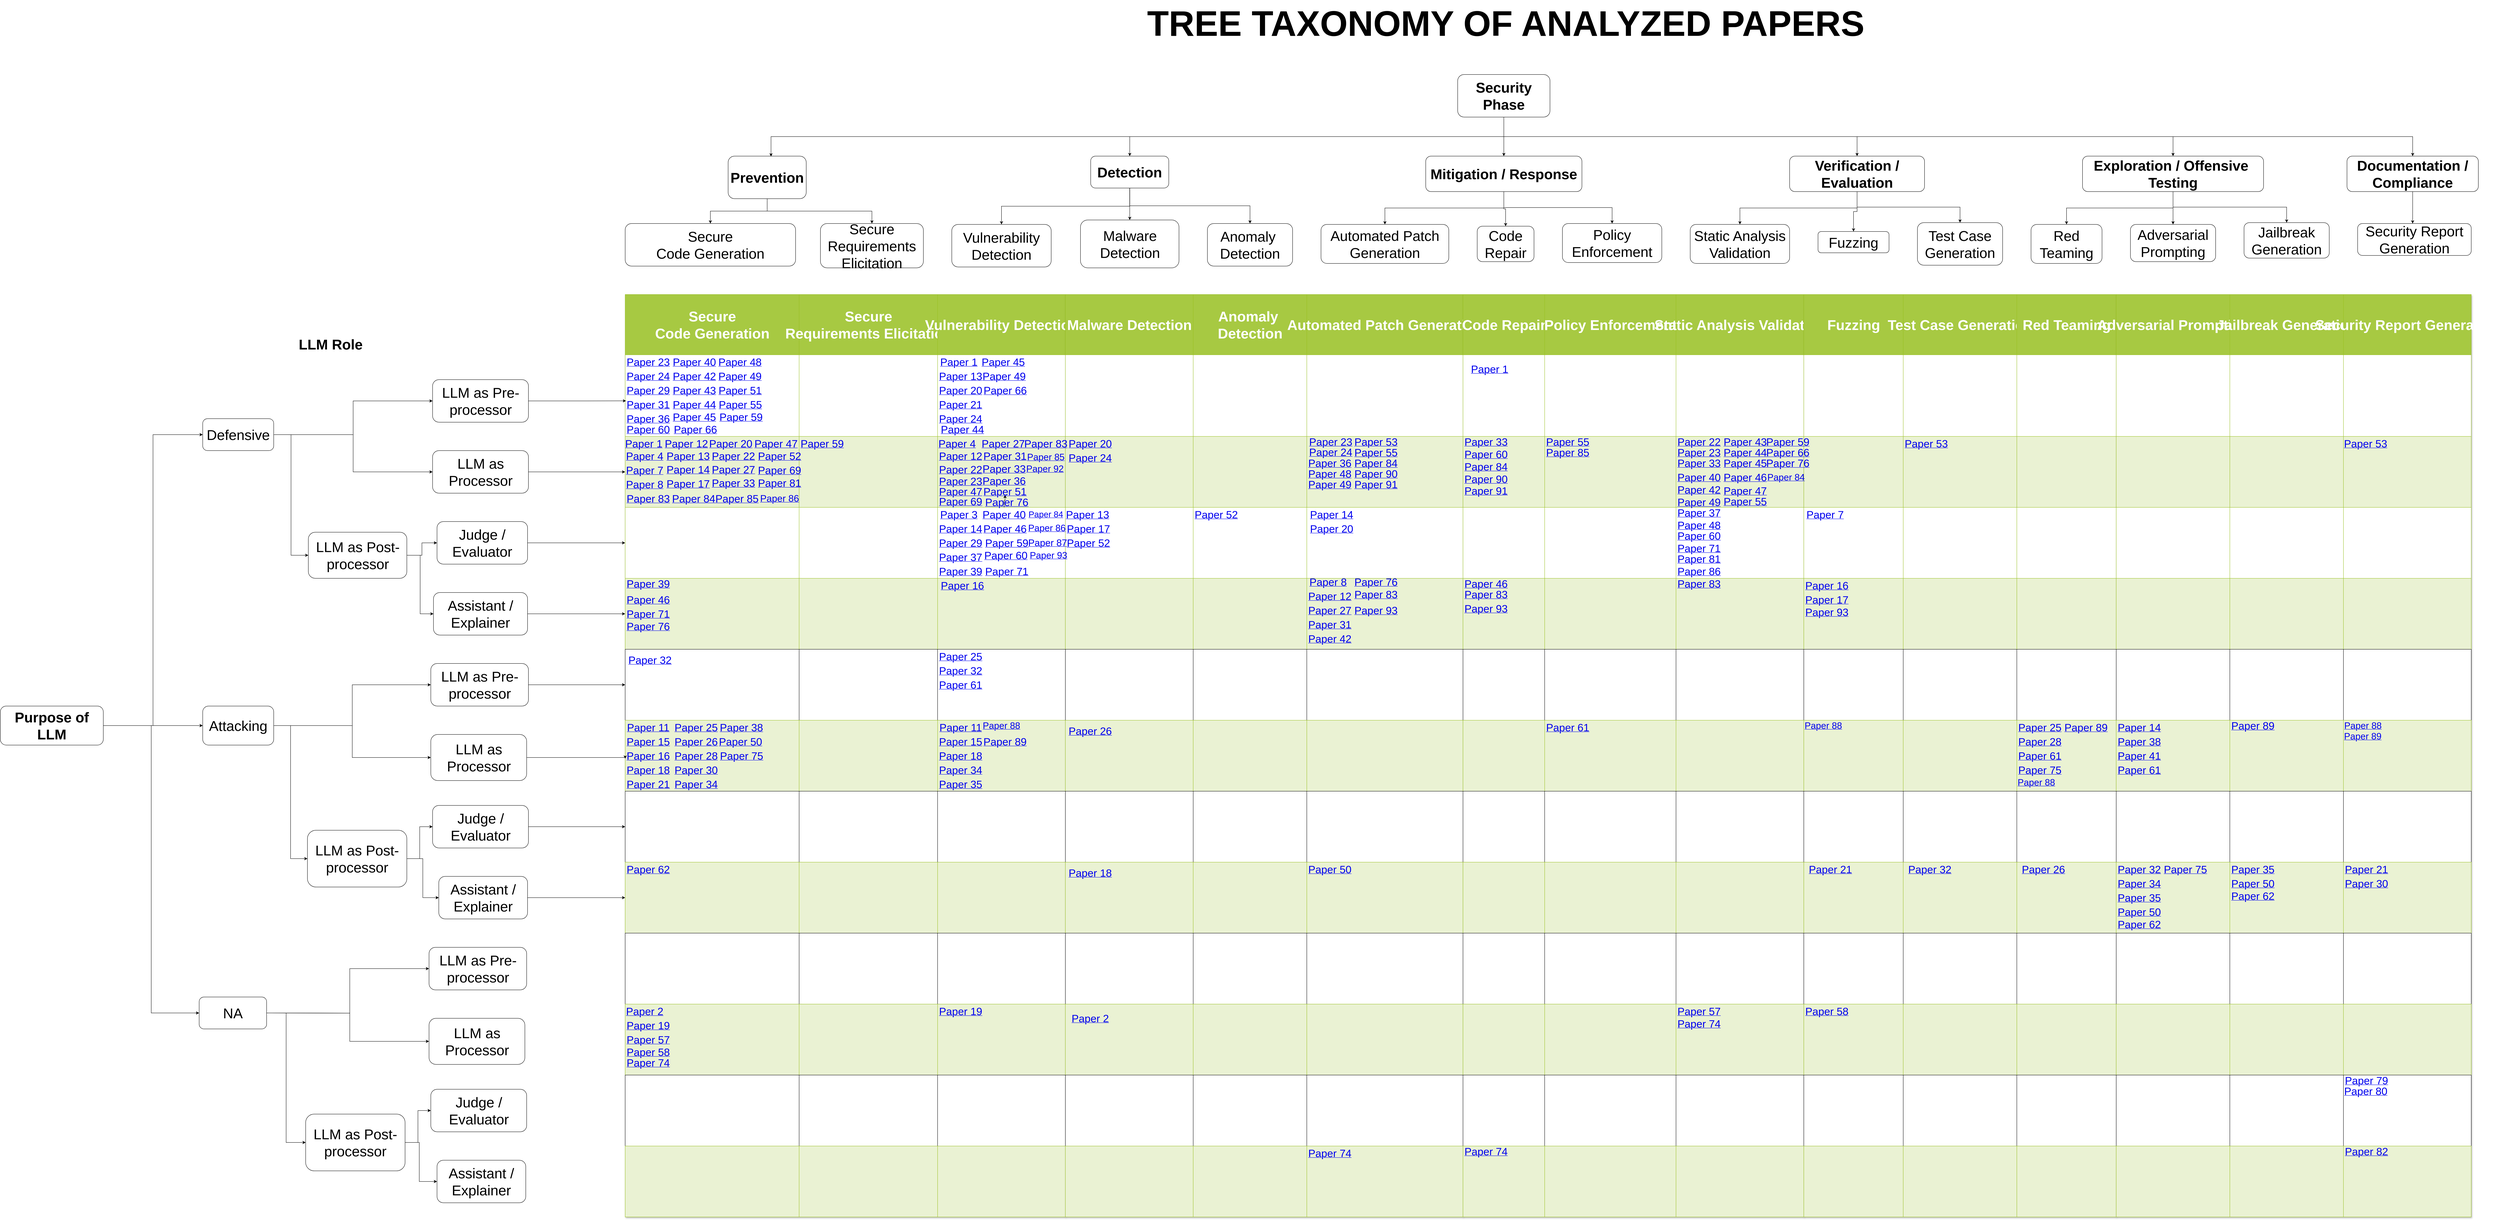 <mxfile version="28.2.5">
  <diagram name="Page-1" id="grp5JhQhlSOaoxbvZ_df">
    <mxGraphModel dx="9020" dy="4993" grid="1" gridSize="10" guides="1" tooltips="1" connect="1" arrows="1" fold="1" page="1" pageScale="1" pageWidth="850" pageHeight="1100" math="0" shadow="0">
      <root>
        <mxCell id="0" />
        <mxCell id="1" parent="0" />
        <mxCell id="NQAU0cCu-uLoElORpg8i-1" style="edgeStyle=orthogonalEdgeStyle;rounded=0;orthogonalLoop=1;jettySize=auto;html=1;exitX=1;exitY=0.5;exitDx=0;exitDy=0;entryX=0;entryY=0.5;entryDx=0;entryDy=0;fontSize=40;" parent="1" source="NQAU0cCu-uLoElORpg8i-4" target="NQAU0cCu-uLoElORpg8i-6" edge="1">
          <mxGeometry relative="1" as="geometry" />
        </mxCell>
        <mxCell id="NQAU0cCu-uLoElORpg8i-2" style="edgeStyle=orthogonalEdgeStyle;rounded=0;orthogonalLoop=1;jettySize=auto;html=1;exitX=1;exitY=0.5;exitDx=0;exitDy=0;entryX=0;entryY=0.5;entryDx=0;entryDy=0;fontSize=40;" parent="1" source="NQAU0cCu-uLoElORpg8i-4" target="NQAU0cCu-uLoElORpg8i-7" edge="1">
          <mxGeometry relative="1" as="geometry" />
        </mxCell>
        <mxCell id="NQAU0cCu-uLoElORpg8i-3" style="edgeStyle=orthogonalEdgeStyle;rounded=0;orthogonalLoop=1;jettySize=auto;html=1;exitX=1;exitY=0.5;exitDx=0;exitDy=0;entryX=0;entryY=0.5;entryDx=0;entryDy=0;fontSize=40;" parent="1" source="NQAU0cCu-uLoElORpg8i-4" target="NQAU0cCu-uLoElORpg8i-22" edge="1">
          <mxGeometry relative="1" as="geometry" />
        </mxCell>
        <mxCell id="NQAU0cCu-uLoElORpg8i-4" value="Purpose of LLM" style="rounded=1;whiteSpace=wrap;html=1;fontSize=40;fontStyle=1" parent="1" vertex="1">
          <mxGeometry x="-1080" y="920" width="290" height="110" as="geometry" />
        </mxCell>
        <mxCell id="NQAU0cCu-uLoElORpg8i-5" style="edgeStyle=orthogonalEdgeStyle;rounded=0;orthogonalLoop=1;jettySize=auto;html=1;exitX=1;exitY=0.5;exitDx=0;exitDy=0;entryX=0;entryY=0.5;entryDx=0;entryDy=0;fontSize=40;" parent="1" source="NQAU0cCu-uLoElORpg8i-6" target="NQAU0cCu-uLoElORpg8i-10" edge="1">
          <mxGeometry relative="1" as="geometry" />
        </mxCell>
        <mxCell id="NQAU0cCu-uLoElORpg8i-6" value="Defensive" style="rounded=1;whiteSpace=wrap;html=1;fontSize=40;" parent="1" vertex="1">
          <mxGeometry x="-510" y="110" width="200" height="90" as="geometry" />
        </mxCell>
        <mxCell id="NQAU0cCu-uLoElORpg8i-7" value="NA" style="rounded=1;whiteSpace=wrap;html=1;fontSize=40;" parent="1" vertex="1">
          <mxGeometry x="-520" y="1740" width="190" height="90" as="geometry" />
        </mxCell>
        <mxCell id="NQAU0cCu-uLoElORpg8i-8" value="LLM as Pre-processor" style="rounded=1;whiteSpace=wrap;html=1;fontSize=40;" parent="1" vertex="1">
          <mxGeometry x="137.5" width="270" height="120" as="geometry" />
        </mxCell>
        <mxCell id="NQAU0cCu-uLoElORpg8i-9" style="edgeStyle=orthogonalEdgeStyle;rounded=0;orthogonalLoop=1;jettySize=auto;html=1;exitX=1;exitY=0.5;exitDx=0;exitDy=0;entryX=0;entryY=0.5;entryDx=0;entryDy=0;" parent="1" source="NQAU0cCu-uLoElORpg8i-10" target="NQAU0cCu-uLoElORpg8i-87" edge="1">
          <mxGeometry relative="1" as="geometry" />
        </mxCell>
        <mxCell id="NQAU0cCu-uLoElORpg8i-10" value="LLM as Processor" style="rounded=1;whiteSpace=wrap;html=1;fontSize=40;" parent="1" vertex="1">
          <mxGeometry x="137.5" y="200" width="270" height="120" as="geometry" />
        </mxCell>
        <mxCell id="NQAU0cCu-uLoElORpg8i-11" style="edgeStyle=orthogonalEdgeStyle;rounded=0;orthogonalLoop=1;jettySize=auto;html=1;exitX=1;exitY=0.5;exitDx=0;exitDy=0;entryX=0;entryY=0.5;entryDx=0;entryDy=0;fontSize=40;" parent="1" source="NQAU0cCu-uLoElORpg8i-13" target="NQAU0cCu-uLoElORpg8i-17" edge="1">
          <mxGeometry relative="1" as="geometry" />
        </mxCell>
        <mxCell id="NQAU0cCu-uLoElORpg8i-12" style="edgeStyle=orthogonalEdgeStyle;rounded=0;orthogonalLoop=1;jettySize=auto;html=1;exitX=1;exitY=0.5;exitDx=0;exitDy=0;entryX=0;entryY=0.5;entryDx=0;entryDy=0;fontSize=40;" parent="1" source="NQAU0cCu-uLoElORpg8i-13" target="NQAU0cCu-uLoElORpg8i-19" edge="1">
          <mxGeometry relative="1" as="geometry" />
        </mxCell>
        <mxCell id="NQAU0cCu-uLoElORpg8i-13" value="LLM as Post-processor" style="rounded=1;whiteSpace=wrap;html=1;fontSize=40;" parent="1" vertex="1">
          <mxGeometry x="-212.5" y="430" width="277.5" height="130" as="geometry" />
        </mxCell>
        <mxCell id="NQAU0cCu-uLoElORpg8i-14" style="edgeStyle=orthogonalEdgeStyle;rounded=0;orthogonalLoop=1;jettySize=auto;html=1;exitX=1;exitY=0.5;exitDx=0;exitDy=0;entryX=0;entryY=0.5;entryDx=0;entryDy=0;fontSize=40;" parent="1" source="NQAU0cCu-uLoElORpg8i-6" target="NQAU0cCu-uLoElORpg8i-8" edge="1">
          <mxGeometry relative="1" as="geometry">
            <mxPoint x="-80" y="10" as="sourcePoint" />
          </mxGeometry>
        </mxCell>
        <mxCell id="NQAU0cCu-uLoElORpg8i-15" style="edgeStyle=orthogonalEdgeStyle;rounded=0;orthogonalLoop=1;jettySize=auto;html=1;exitX=1;exitY=0.5;exitDx=0;exitDy=0;entryX=0;entryY=0.5;entryDx=0;entryDy=0;fontSize=40;" parent="1" source="NQAU0cCu-uLoElORpg8i-6" target="NQAU0cCu-uLoElORpg8i-13" edge="1">
          <mxGeometry relative="1" as="geometry">
            <mxPoint x="-80" y="10" as="sourcePoint" />
          </mxGeometry>
        </mxCell>
        <mxCell id="NQAU0cCu-uLoElORpg8i-16" style="edgeStyle=orthogonalEdgeStyle;rounded=0;orthogonalLoop=1;jettySize=auto;html=1;exitX=1;exitY=0.5;exitDx=0;exitDy=0;entryX=0;entryY=0.5;entryDx=0;entryDy=0;" parent="1" source="NQAU0cCu-uLoElORpg8i-17" target="NQAU0cCu-uLoElORpg8i-91" edge="1">
          <mxGeometry relative="1" as="geometry" />
        </mxCell>
        <mxCell id="NQAU0cCu-uLoElORpg8i-17" value="Judge / Evaluator" style="rounded=1;whiteSpace=wrap;html=1;fontSize=40;" parent="1" vertex="1">
          <mxGeometry x="150" y="400" width="255" height="120" as="geometry" />
        </mxCell>
        <mxCell id="NQAU0cCu-uLoElORpg8i-18" style="edgeStyle=orthogonalEdgeStyle;rounded=0;orthogonalLoop=1;jettySize=auto;html=1;exitX=1;exitY=0.5;exitDx=0;exitDy=0;entryX=0;entryY=0.5;entryDx=0;entryDy=0;" parent="1" source="NQAU0cCu-uLoElORpg8i-19" target="NQAU0cCu-uLoElORpg8i-95" edge="1">
          <mxGeometry relative="1" as="geometry" />
        </mxCell>
        <mxCell id="NQAU0cCu-uLoElORpg8i-19" value="Assistant / Explainer" style="rounded=1;whiteSpace=wrap;html=1;fontSize=40;" parent="1" vertex="1">
          <mxGeometry x="140" y="600" width="265" height="120" as="geometry" />
        </mxCell>
        <mxCell id="NQAU0cCu-uLoElORpg8i-20" value="&lt;font&gt;&lt;b&gt;LLM Role&lt;/b&gt;&lt;/font&gt;" style="text;html=1;align=center;verticalAlign=middle;resizable=0;points=[];autosize=1;strokeColor=none;fillColor=none;fontSize=40;" parent="1" vertex="1">
          <mxGeometry x="-250" y="-130" width="200" height="60" as="geometry" />
        </mxCell>
        <mxCell id="NQAU0cCu-uLoElORpg8i-21" style="edgeStyle=orthogonalEdgeStyle;rounded=0;orthogonalLoop=1;jettySize=auto;html=1;exitX=1;exitY=0.5;exitDx=0;exitDy=0;entryX=0;entryY=0.5;entryDx=0;entryDy=0;fontSize=40;" parent="1" source="NQAU0cCu-uLoElORpg8i-22" target="NQAU0cCu-uLoElORpg8i-25" edge="1">
          <mxGeometry relative="1" as="geometry" />
        </mxCell>
        <mxCell id="NQAU0cCu-uLoElORpg8i-22" value="Attacking" style="rounded=1;whiteSpace=wrap;html=1;fontSize=40;" parent="1" vertex="1">
          <mxGeometry x="-510" y="920" width="200" height="110" as="geometry" />
        </mxCell>
        <mxCell id="NQAU0cCu-uLoElORpg8i-23" style="edgeStyle=orthogonalEdgeStyle;rounded=0;orthogonalLoop=1;jettySize=auto;html=1;exitX=1;exitY=0.5;exitDx=0;exitDy=0;entryX=0;entryY=0.5;entryDx=0;entryDy=0;" parent="1" source="NQAU0cCu-uLoElORpg8i-24" target="NQAU0cCu-uLoElORpg8i-99" edge="1">
          <mxGeometry relative="1" as="geometry" />
        </mxCell>
        <mxCell id="NQAU0cCu-uLoElORpg8i-24" value="LLM as Pre-processor" style="rounded=1;whiteSpace=wrap;html=1;fontSize=40;" parent="1" vertex="1">
          <mxGeometry x="132.5" y="800" width="275" height="120" as="geometry" />
        </mxCell>
        <mxCell id="NQAU0cCu-uLoElORpg8i-25" value="LLM as Processor" style="rounded=1;whiteSpace=wrap;html=1;fontSize=40;" parent="1" vertex="1">
          <mxGeometry x="132.5" y="1000" width="270" height="130" as="geometry" />
        </mxCell>
        <mxCell id="NQAU0cCu-uLoElORpg8i-26" style="edgeStyle=orthogonalEdgeStyle;rounded=0;orthogonalLoop=1;jettySize=auto;html=1;exitX=1;exitY=0.5;exitDx=0;exitDy=0;entryX=0;entryY=0.5;entryDx=0;entryDy=0;fontSize=40;" parent="1" source="NQAU0cCu-uLoElORpg8i-28" target="NQAU0cCu-uLoElORpg8i-32" edge="1">
          <mxGeometry relative="1" as="geometry" />
        </mxCell>
        <mxCell id="NQAU0cCu-uLoElORpg8i-27" style="edgeStyle=orthogonalEdgeStyle;rounded=0;orthogonalLoop=1;jettySize=auto;html=1;exitX=1;exitY=0.5;exitDx=0;exitDy=0;entryX=0;entryY=0.5;entryDx=0;entryDy=0;fontSize=40;" parent="1" source="NQAU0cCu-uLoElORpg8i-28" target="NQAU0cCu-uLoElORpg8i-34" edge="1">
          <mxGeometry relative="1" as="geometry" />
        </mxCell>
        <mxCell id="NQAU0cCu-uLoElORpg8i-28" value="LLM as Post-processor" style="rounded=1;whiteSpace=wrap;html=1;fontSize=40;" parent="1" vertex="1">
          <mxGeometry x="-215" y="1270" width="280" height="160" as="geometry" />
        </mxCell>
        <mxCell id="NQAU0cCu-uLoElORpg8i-29" style="edgeStyle=orthogonalEdgeStyle;rounded=0;orthogonalLoop=1;jettySize=auto;html=1;exitX=1;exitY=0.5;exitDx=0;exitDy=0;entryX=0;entryY=0.5;entryDx=0;entryDy=0;fontSize=40;" parent="1" source="NQAU0cCu-uLoElORpg8i-22" target="NQAU0cCu-uLoElORpg8i-24" edge="1">
          <mxGeometry relative="1" as="geometry">
            <mxPoint x="-60" y="1170" as="sourcePoint" />
          </mxGeometry>
        </mxCell>
        <mxCell id="NQAU0cCu-uLoElORpg8i-30" style="edgeStyle=orthogonalEdgeStyle;rounded=0;orthogonalLoop=1;jettySize=auto;html=1;exitX=1;exitY=0.5;exitDx=0;exitDy=0;entryX=0;entryY=0.5;entryDx=0;entryDy=0;fontSize=40;" parent="1" source="NQAU0cCu-uLoElORpg8i-22" target="NQAU0cCu-uLoElORpg8i-28" edge="1">
          <mxGeometry relative="1" as="geometry">
            <mxPoint x="-60" y="1170" as="sourcePoint" />
          </mxGeometry>
        </mxCell>
        <mxCell id="NQAU0cCu-uLoElORpg8i-31" style="edgeStyle=orthogonalEdgeStyle;rounded=0;orthogonalLoop=1;jettySize=auto;html=1;exitX=1;exitY=0.5;exitDx=0;exitDy=0;entryX=0;entryY=0.5;entryDx=0;entryDy=0;" parent="1" source="NQAU0cCu-uLoElORpg8i-32" target="NQAU0cCu-uLoElORpg8i-107" edge="1">
          <mxGeometry relative="1" as="geometry" />
        </mxCell>
        <mxCell id="NQAU0cCu-uLoElORpg8i-32" value="Judge / Evaluator" style="rounded=1;whiteSpace=wrap;html=1;fontSize=40;" parent="1" vertex="1">
          <mxGeometry x="137.5" y="1200" width="270" height="120" as="geometry" />
        </mxCell>
        <mxCell id="NQAU0cCu-uLoElORpg8i-33" style="edgeStyle=orthogonalEdgeStyle;rounded=0;orthogonalLoop=1;jettySize=auto;html=1;exitX=1;exitY=0.5;exitDx=0;exitDy=0;entryX=0;entryY=0.5;entryDx=0;entryDy=0;" parent="1" source="NQAU0cCu-uLoElORpg8i-34" target="NQAU0cCu-uLoElORpg8i-111" edge="1">
          <mxGeometry relative="1" as="geometry" />
        </mxCell>
        <mxCell id="NQAU0cCu-uLoElORpg8i-34" value="Assistant / Explainer" style="rounded=1;whiteSpace=wrap;html=1;fontSize=40;" parent="1" vertex="1">
          <mxGeometry x="155" y="1400" width="250" height="120" as="geometry" />
        </mxCell>
        <mxCell id="NQAU0cCu-uLoElORpg8i-35" style="edgeStyle=orthogonalEdgeStyle;rounded=0;orthogonalLoop=1;jettySize=auto;html=1;exitX=0.5;exitY=1;exitDx=0;exitDy=0;entryX=0.5;entryY=0;entryDx=0;entryDy=0;fontSize=40;" parent="1" source="NQAU0cCu-uLoElORpg8i-41" target="NQAU0cCu-uLoElORpg8i-48" edge="1">
          <mxGeometry relative="1" as="geometry" />
        </mxCell>
        <mxCell id="NQAU0cCu-uLoElORpg8i-36" style="edgeStyle=orthogonalEdgeStyle;rounded=0;orthogonalLoop=1;jettySize=auto;html=1;exitX=0.5;exitY=1;exitDx=0;exitDy=0;entryX=0.5;entryY=0;entryDx=0;entryDy=0;fontSize=40;" parent="1" source="NQAU0cCu-uLoElORpg8i-41" target="NQAU0cCu-uLoElORpg8i-56" edge="1">
          <mxGeometry relative="1" as="geometry" />
        </mxCell>
        <mxCell id="NQAU0cCu-uLoElORpg8i-37" style="edgeStyle=orthogonalEdgeStyle;rounded=0;orthogonalLoop=1;jettySize=auto;html=1;exitX=0.5;exitY=1;exitDx=0;exitDy=0;entryX=0.5;entryY=0;entryDx=0;entryDy=0;fontSize=40;" parent="1" source="NQAU0cCu-uLoElORpg8i-41" target="NQAU0cCu-uLoElORpg8i-60" edge="1">
          <mxGeometry relative="1" as="geometry" />
        </mxCell>
        <mxCell id="NQAU0cCu-uLoElORpg8i-38" style="edgeStyle=orthogonalEdgeStyle;rounded=0;orthogonalLoop=1;jettySize=auto;html=1;exitX=0.5;exitY=1;exitDx=0;exitDy=0;entryX=0.5;entryY=0;entryDx=0;entryDy=0;fontSize=40;" parent="1" source="NQAU0cCu-uLoElORpg8i-41" target="NQAU0cCu-uLoElORpg8i-61" edge="1">
          <mxGeometry relative="1" as="geometry" />
        </mxCell>
        <mxCell id="NQAU0cCu-uLoElORpg8i-39" style="edgeStyle=orthogonalEdgeStyle;rounded=0;orthogonalLoop=1;jettySize=auto;html=1;exitX=0.5;exitY=1;exitDx=0;exitDy=0;entryX=0.5;entryY=0;entryDx=0;entryDy=0;fontSize=40;" parent="1" source="NQAU0cCu-uLoElORpg8i-41" target="NQAU0cCu-uLoElORpg8i-52" edge="1">
          <mxGeometry relative="1" as="geometry" />
        </mxCell>
        <mxCell id="NQAU0cCu-uLoElORpg8i-41" value="Security Phase" style="rounded=1;whiteSpace=wrap;html=1;fontSize=40;fontStyle=1" parent="1" vertex="1">
          <mxGeometry x="3025" y="-860" width="260" height="120" as="geometry" />
        </mxCell>
        <mxCell id="NQAU0cCu-uLoElORpg8i-42" style="edgeStyle=orthogonalEdgeStyle;rounded=0;orthogonalLoop=1;jettySize=auto;html=1;exitX=0.5;exitY=1;exitDx=0;exitDy=0;entryX=0.5;entryY=0;entryDx=0;entryDy=0;fontSize=40;" parent="1" source="NQAU0cCu-uLoElORpg8i-44" target="NQAU0cCu-uLoElORpg8i-63" edge="1">
          <mxGeometry relative="1" as="geometry" />
        </mxCell>
        <mxCell id="NQAU0cCu-uLoElORpg8i-43" style="edgeStyle=orthogonalEdgeStyle;rounded=0;orthogonalLoop=1;jettySize=auto;html=1;exitX=0.5;exitY=1;exitDx=0;exitDy=0;entryX=0.5;entryY=0;entryDx=0;entryDy=0;fontSize=40;" parent="1" source="NQAU0cCu-uLoElORpg8i-44" target="NQAU0cCu-uLoElORpg8i-64" edge="1">
          <mxGeometry relative="1" as="geometry" />
        </mxCell>
        <mxCell id="NQAU0cCu-uLoElORpg8i-44" value="&lt;b&gt;&lt;span style=&quot;line-height: 115%;&quot;&gt;Prevention&lt;/span&gt;&lt;/b&gt;" style="rounded=1;whiteSpace=wrap;html=1;fontSize=40;" parent="1" vertex="1">
          <mxGeometry x="970" y="-630" width="220" height="120" as="geometry" />
        </mxCell>
        <mxCell id="NQAU0cCu-uLoElORpg8i-45" style="edgeStyle=orthogonalEdgeStyle;rounded=0;orthogonalLoop=1;jettySize=auto;html=1;exitX=0.5;exitY=1;exitDx=0;exitDy=0;entryX=0.5;entryY=0;entryDx=0;entryDy=0;fontSize=40;" parent="1" source="NQAU0cCu-uLoElORpg8i-48" target="NQAU0cCu-uLoElORpg8i-65" edge="1">
          <mxGeometry relative="1" as="geometry" />
        </mxCell>
        <mxCell id="NQAU0cCu-uLoElORpg8i-46" style="edgeStyle=orthogonalEdgeStyle;rounded=0;orthogonalLoop=1;jettySize=auto;html=1;exitX=0.5;exitY=1;exitDx=0;exitDy=0;entryX=0.5;entryY=0;entryDx=0;entryDy=0;fontSize=40;" parent="1" source="NQAU0cCu-uLoElORpg8i-48" target="NQAU0cCu-uLoElORpg8i-66" edge="1">
          <mxGeometry relative="1" as="geometry" />
        </mxCell>
        <mxCell id="NQAU0cCu-uLoElORpg8i-47" style="edgeStyle=orthogonalEdgeStyle;rounded=0;orthogonalLoop=1;jettySize=auto;html=1;exitX=0.5;exitY=1;exitDx=0;exitDy=0;entryX=0.5;entryY=0;entryDx=0;entryDy=0;fontSize=40;" parent="1" source="NQAU0cCu-uLoElORpg8i-48" target="NQAU0cCu-uLoElORpg8i-67" edge="1">
          <mxGeometry relative="1" as="geometry" />
        </mxCell>
        <mxCell id="NQAU0cCu-uLoElORpg8i-48" value="&lt;b&gt;&lt;span style=&quot;line-height: 115%;&quot;&gt;Detection&lt;/span&gt;&lt;/b&gt;" style="rounded=1;whiteSpace=wrap;html=1;fontSize=40;" parent="1" vertex="1">
          <mxGeometry x="1991.25" y="-630" width="220" height="90" as="geometry" />
        </mxCell>
        <mxCell id="NQAU0cCu-uLoElORpg8i-49" style="edgeStyle=orthogonalEdgeStyle;rounded=0;orthogonalLoop=1;jettySize=auto;html=1;exitX=0.5;exitY=1;exitDx=0;exitDy=0;entryX=0.5;entryY=0;entryDx=0;entryDy=0;fontSize=40;" parent="1" source="NQAU0cCu-uLoElORpg8i-52" target="NQAU0cCu-uLoElORpg8i-68" edge="1">
          <mxGeometry relative="1" as="geometry" />
        </mxCell>
        <mxCell id="NQAU0cCu-uLoElORpg8i-50" style="edgeStyle=orthogonalEdgeStyle;rounded=0;orthogonalLoop=1;jettySize=auto;html=1;exitX=0.5;exitY=1;exitDx=0;exitDy=0;entryX=0.5;entryY=0;entryDx=0;entryDy=0;fontSize=40;" parent="1" source="NQAU0cCu-uLoElORpg8i-52" target="NQAU0cCu-uLoElORpg8i-69" edge="1">
          <mxGeometry relative="1" as="geometry" />
        </mxCell>
        <mxCell id="NQAU0cCu-uLoElORpg8i-51" style="edgeStyle=orthogonalEdgeStyle;rounded=0;orthogonalLoop=1;jettySize=auto;html=1;exitX=0.5;exitY=1;exitDx=0;exitDy=0;entryX=0.5;entryY=0;entryDx=0;entryDy=0;fontSize=40;" parent="1" source="NQAU0cCu-uLoElORpg8i-52" target="NQAU0cCu-uLoElORpg8i-70" edge="1">
          <mxGeometry relative="1" as="geometry" />
        </mxCell>
        <mxCell id="NQAU0cCu-uLoElORpg8i-52" value="&lt;b&gt;&lt;span style=&quot;line-height: 115%;&quot;&gt;Mitigation / Response&lt;/span&gt;&lt;/b&gt;" style="rounded=1;whiteSpace=wrap;html=1;fontSize=40;" parent="1" vertex="1">
          <mxGeometry x="2935" y="-630" width="440" height="100" as="geometry" />
        </mxCell>
        <mxCell id="NQAU0cCu-uLoElORpg8i-53" style="edgeStyle=orthogonalEdgeStyle;rounded=0;orthogonalLoop=1;jettySize=auto;html=1;exitX=0.5;exitY=1;exitDx=0;exitDy=0;entryX=0.5;entryY=0;entryDx=0;entryDy=0;fontSize=40;" parent="1" source="NQAU0cCu-uLoElORpg8i-56" target="NQAU0cCu-uLoElORpg8i-71" edge="1">
          <mxGeometry relative="1" as="geometry" />
        </mxCell>
        <mxCell id="NQAU0cCu-uLoElORpg8i-54" style="edgeStyle=orthogonalEdgeStyle;rounded=0;orthogonalLoop=1;jettySize=auto;html=1;exitX=0.5;exitY=1;exitDx=0;exitDy=0;entryX=0.5;entryY=0;entryDx=0;entryDy=0;fontSize=40;" parent="1" source="NQAU0cCu-uLoElORpg8i-56" target="NQAU0cCu-uLoElORpg8i-72" edge="1">
          <mxGeometry relative="1" as="geometry" />
        </mxCell>
        <mxCell id="NQAU0cCu-uLoElORpg8i-55" style="edgeStyle=orthogonalEdgeStyle;rounded=0;orthogonalLoop=1;jettySize=auto;html=1;exitX=0.5;exitY=1;exitDx=0;exitDy=0;entryX=0.5;entryY=0;entryDx=0;entryDy=0;fontSize=40;" parent="1" source="NQAU0cCu-uLoElORpg8i-56" target="NQAU0cCu-uLoElORpg8i-73" edge="1">
          <mxGeometry relative="1" as="geometry" />
        </mxCell>
        <mxCell id="NQAU0cCu-uLoElORpg8i-56" value="&lt;b&gt;&lt;span style=&quot;line-height: 115%;&quot;&gt;Verification / Evaluation&lt;/span&gt;&lt;/b&gt;" style="rounded=1;whiteSpace=wrap;html=1;fontSize=40;" parent="1" vertex="1">
          <mxGeometry x="3960" y="-630" width="380" height="100" as="geometry" />
        </mxCell>
        <mxCell id="NQAU0cCu-uLoElORpg8i-57" style="edgeStyle=orthogonalEdgeStyle;rounded=0;orthogonalLoop=1;jettySize=auto;html=1;exitX=0.5;exitY=1;exitDx=0;exitDy=0;entryX=0.5;entryY=0;entryDx=0;entryDy=0;fontSize=40;" parent="1" source="NQAU0cCu-uLoElORpg8i-60" target="NQAU0cCu-uLoElORpg8i-74" edge="1">
          <mxGeometry relative="1" as="geometry" />
        </mxCell>
        <mxCell id="NQAU0cCu-uLoElORpg8i-58" style="edgeStyle=orthogonalEdgeStyle;rounded=0;orthogonalLoop=1;jettySize=auto;html=1;exitX=0.5;exitY=1;exitDx=0;exitDy=0;entryX=0.5;entryY=0;entryDx=0;entryDy=0;fontSize=40;" parent="1" source="NQAU0cCu-uLoElORpg8i-60" target="NQAU0cCu-uLoElORpg8i-75" edge="1">
          <mxGeometry relative="1" as="geometry" />
        </mxCell>
        <mxCell id="NQAU0cCu-uLoElORpg8i-59" style="edgeStyle=orthogonalEdgeStyle;rounded=0;orthogonalLoop=1;jettySize=auto;html=1;exitX=0.5;exitY=1;exitDx=0;exitDy=0;entryX=0.5;entryY=0;entryDx=0;entryDy=0;fontSize=40;" parent="1" source="NQAU0cCu-uLoElORpg8i-60" target="NQAU0cCu-uLoElORpg8i-76" edge="1">
          <mxGeometry relative="1" as="geometry" />
        </mxCell>
        <mxCell id="NQAU0cCu-uLoElORpg8i-60" value="&lt;b&gt;&lt;span style=&quot;line-height: 115%;&quot;&gt;Exploration / Offensive&amp;nbsp;&lt;/span&gt;&lt;/b&gt;&lt;div&gt;&lt;b&gt;&lt;span style=&quot;line-height: 115%;&quot;&gt;Testing&lt;/span&gt;&lt;/b&gt;&lt;/div&gt;" style="rounded=1;whiteSpace=wrap;html=1;fontSize=40;" parent="1" vertex="1">
          <mxGeometry x="4785" y="-630" width="510" height="100" as="geometry" />
        </mxCell>
        <mxCell id="NQAU0cCu-uLoElORpg8i-61" value="&lt;b&gt;&lt;span style=&quot;line-height: 115%;&quot;&gt;Documentation / Compliance&lt;/span&gt;&lt;/b&gt;" style="rounded=1;whiteSpace=wrap;html=1;fontSize=40;" parent="1" vertex="1">
          <mxGeometry x="5530" y="-630" width="370" height="100" as="geometry" />
        </mxCell>
        <mxCell id="NQAU0cCu-uLoElORpg8i-62" style="edgeStyle=orthogonalEdgeStyle;rounded=0;orthogonalLoop=1;jettySize=auto;html=1;exitX=0.5;exitY=1;exitDx=0;exitDy=0;entryX=0.549;entryY=0.008;entryDx=0;entryDy=0;entryPerimeter=0;fontSize=40;" parent="1" source="NQAU0cCu-uLoElORpg8i-41" target="NQAU0cCu-uLoElORpg8i-44" edge="1">
          <mxGeometry relative="1" as="geometry" />
        </mxCell>
        <mxCell id="NQAU0cCu-uLoElORpg8i-63" value="&lt;span style=&quot;line-height: 115%;&quot;&gt;Secure&lt;br&gt;Code Generation&lt;/span&gt;" style="rounded=1;whiteSpace=wrap;html=1;fontSize=40;" parent="1" vertex="1">
          <mxGeometry x="680" y="-440" width="480" height="120" as="geometry" />
        </mxCell>
        <mxCell id="NQAU0cCu-uLoElORpg8i-64" value="&lt;span style=&quot;line-height: 115%;&quot;&gt;Secure&lt;br&gt;Requirements Elicitation&lt;/span&gt;" style="rounded=1;whiteSpace=wrap;html=1;fontSize=40;" parent="1" vertex="1">
          <mxGeometry x="1230" y="-440" width="290" height="125" as="geometry" />
        </mxCell>
        <mxCell id="NQAU0cCu-uLoElORpg8i-65" value="Vulnerability Detection" style="rounded=1;whiteSpace=wrap;html=1;fontSize=40;" parent="1" vertex="1">
          <mxGeometry x="1600" y="-437.5" width="280" height="120" as="geometry" />
        </mxCell>
        <mxCell id="NQAU0cCu-uLoElORpg8i-66" value="Malware Detection" style="rounded=1;whiteSpace=wrap;html=1;fontSize=40;fontStyle=0" parent="1" vertex="1">
          <mxGeometry x="1962.5" y="-450" width="277.5" height="135" as="geometry" />
        </mxCell>
        <mxCell id="NQAU0cCu-uLoElORpg8i-67" value="Anomaly&amp;nbsp;&lt;div&gt;Detection&lt;/div&gt;" style="rounded=1;whiteSpace=wrap;html=1;fontSize=40;" parent="1" vertex="1">
          <mxGeometry x="2320" y="-440" width="240" height="120" as="geometry" />
        </mxCell>
        <mxCell id="NQAU0cCu-uLoElORpg8i-68" value="Automated Patch Generation" style="rounded=1;whiteSpace=wrap;html=1;fontSize=40;" parent="1" vertex="1">
          <mxGeometry x="2640" y="-437.5" width="360" height="110" as="geometry" />
        </mxCell>
        <mxCell id="NQAU0cCu-uLoElORpg8i-69" value="Code Repair" style="rounded=1;whiteSpace=wrap;html=1;fontSize=40;" parent="1" vertex="1">
          <mxGeometry x="3080" y="-432.5" width="160" height="100" as="geometry" />
        </mxCell>
        <mxCell id="NQAU0cCu-uLoElORpg8i-70" value="Policy Enforcement" style="rounded=1;whiteSpace=wrap;html=1;fontSize=40;" parent="1" vertex="1">
          <mxGeometry x="3320" y="-440" width="280" height="110" as="geometry" />
        </mxCell>
        <mxCell id="NQAU0cCu-uLoElORpg8i-71" value="Static Analysis Validation" style="rounded=1;whiteSpace=wrap;html=1;fontSize=40;" parent="1" vertex="1">
          <mxGeometry x="3680" y="-437.5" width="280" height="110" as="geometry" />
        </mxCell>
        <mxCell id="NQAU0cCu-uLoElORpg8i-72" value="Fuzzing" style="rounded=1;whiteSpace=wrap;html=1;fontSize=40;" parent="1" vertex="1">
          <mxGeometry x="4040" y="-417.5" width="200" height="60" as="geometry" />
        </mxCell>
        <mxCell id="NQAU0cCu-uLoElORpg8i-73" value="Test Case Generation" style="rounded=1;whiteSpace=wrap;html=1;fontSize=40;" parent="1" vertex="1">
          <mxGeometry x="4320" y="-442.5" width="240" height="120" as="geometry" />
        </mxCell>
        <mxCell id="NQAU0cCu-uLoElORpg8i-74" value="Red Teaming" style="rounded=1;whiteSpace=wrap;html=1;fontSize=40;" parent="1" vertex="1">
          <mxGeometry x="4640" y="-437.5" width="200" height="110" as="geometry" />
        </mxCell>
        <mxCell id="NQAU0cCu-uLoElORpg8i-75" value="Adversarial Prompting" style="rounded=1;whiteSpace=wrap;html=1;fontSize=40;" parent="1" vertex="1">
          <mxGeometry x="4920" y="-437.5" width="240" height="105" as="geometry" />
        </mxCell>
        <mxCell id="NQAU0cCu-uLoElORpg8i-76" value="Jailbreak Generation" style="rounded=1;whiteSpace=wrap;html=1;fontSize=40;" parent="1" vertex="1">
          <mxGeometry x="5240" y="-442.5" width="240" height="100" as="geometry" />
        </mxCell>
        <mxCell id="NQAU0cCu-uLoElORpg8i-77" value="Security Report Generation" style="rounded=1;whiteSpace=wrap;html=1;fontSize=40;" parent="1" vertex="1">
          <mxGeometry x="5560" y="-440" width="320" height="90" as="geometry" />
        </mxCell>
        <mxCell id="NQAU0cCu-uLoElORpg8i-78" value="Assets" style="childLayout=tableLayout;recursiveResize=0;strokeColor=#98bf21;fillColor=#A7C942;shadow=1;" parent="1" vertex="1">
          <mxGeometry x="680" y="-240" width="1240" height="2600" as="geometry" />
        </mxCell>
        <mxCell id="NQAU0cCu-uLoElORpg8i-79" style="shape=tableRow;horizontal=0;startSize=0;swimlaneHead=0;swimlaneBody=0;top=0;left=0;bottom=0;right=0;dropTarget=0;collapsible=0;recursiveResize=0;expand=0;fontStyle=0;strokeColor=inherit;fillColor=#ffffff;" parent="NQAU0cCu-uLoElORpg8i-78" vertex="1">
          <mxGeometry width="1240" height="170" as="geometry" />
        </mxCell>
        <mxCell id="NQAU0cCu-uLoElORpg8i-80" value="&lt;span style=&quot;color: rgb(255, 255, 255); font-size: 40px; text-wrap-mode: wrap;&quot;&gt;Secure&lt;/span&gt;&lt;br style=&quot;color: rgb(255, 255, 255); font-size: 40px; text-wrap-mode: wrap;&quot;&gt;&lt;span style=&quot;color: rgb(255, 255, 255); font-size: 40px; text-wrap-mode: wrap;&quot;&gt;Code Generation&lt;/span&gt;" style="connectable=0;recursiveResize=0;strokeColor=inherit;fillColor=#A7C942;align=center;fontStyle=1;fontColor=#FFFFFF;html=1;" parent="NQAU0cCu-uLoElORpg8i-79" vertex="1">
          <mxGeometry width="490" height="170" as="geometry">
            <mxRectangle width="490" height="170" as="alternateBounds" />
          </mxGeometry>
        </mxCell>
        <mxCell id="NQAU0cCu-uLoElORpg8i-81" value="&lt;span style=&quot;color: rgb(255, 255, 255); font-size: 40px; text-wrap-mode: wrap;&quot;&gt;Secure&lt;/span&gt;&lt;br style=&quot;color: rgb(255, 255, 255); font-size: 40px; text-wrap-mode: wrap;&quot;&gt;&lt;span style=&quot;color: rgb(255, 255, 255); font-size: 40px; text-wrap-mode: wrap;&quot;&gt;Requirements Elicitation&lt;/span&gt;" style="connectable=0;recursiveResize=0;strokeColor=inherit;fillColor=#A7C942;align=center;fontStyle=1;fontColor=#FFFFFF;html=1;" parent="NQAU0cCu-uLoElORpg8i-79" vertex="1">
          <mxGeometry x="490" width="390" height="170" as="geometry">
            <mxRectangle width="390" height="170" as="alternateBounds" />
          </mxGeometry>
        </mxCell>
        <mxCell id="NQAU0cCu-uLoElORpg8i-82" value="&lt;span style=&quot;color: rgb(255, 255, 255); font-size: 40px; text-wrap-mode: wrap;&quot;&gt;Vulnerability Detection&lt;/span&gt;" style="connectable=0;recursiveResize=0;strokeColor=inherit;fillColor=#A7C942;align=center;fontStyle=1;fontColor=#FFFFFF;html=1;" parent="NQAU0cCu-uLoElORpg8i-79" vertex="1">
          <mxGeometry x="880" width="360" height="170" as="geometry">
            <mxRectangle width="360" height="170" as="alternateBounds" />
          </mxGeometry>
        </mxCell>
        <mxCell id="NQAU0cCu-uLoElORpg8i-83" value="" style="shape=tableRow;horizontal=0;startSize=0;swimlaneHead=0;swimlaneBody=0;top=0;left=0;bottom=0;right=0;dropTarget=0;collapsible=0;recursiveResize=0;expand=0;fontStyle=0;strokeColor=inherit;fillColor=#ffffff;" parent="NQAU0cCu-uLoElORpg8i-78" vertex="1">
          <mxGeometry y="170" width="1240" height="230" as="geometry" />
        </mxCell>
        <mxCell id="NQAU0cCu-uLoElORpg8i-84" value="" style="connectable=0;recursiveResize=0;strokeColor=inherit;fillColor=inherit;align=center;whiteSpace=wrap;html=1;fontSize=30;" parent="NQAU0cCu-uLoElORpg8i-83" vertex="1">
          <mxGeometry width="490" height="230" as="geometry">
            <mxRectangle width="490" height="230" as="alternateBounds" />
          </mxGeometry>
        </mxCell>
        <mxCell id="NQAU0cCu-uLoElORpg8i-85" value="" style="connectable=0;recursiveResize=0;strokeColor=inherit;fillColor=inherit;align=center;whiteSpace=wrap;html=1;fontSize=30;" parent="NQAU0cCu-uLoElORpg8i-83" vertex="1">
          <mxGeometry x="490" width="390" height="230" as="geometry">
            <mxRectangle width="390" height="230" as="alternateBounds" />
          </mxGeometry>
        </mxCell>
        <mxCell id="NQAU0cCu-uLoElORpg8i-86" value="&lt;span style=&quot;color: rgba(0, 0, 0, 0); font-family: monospace; font-size: 0px; text-align: start; text-wrap-mode: nowrap;&quot;&gt;%3CmxGraphModel%3E%3Croot%3E%3CmxCell%20id%3D%220%22%2F%3E%3CmxCell%20id%3D%221%22%20parent%3D%220%22%2F%3E%3CUserObject%20label%3D%22%26lt%3Bfont%20style%3D%26quot%3Bfont-size%3A%2030px%3B%26quot%3B%26gt%3BPaper%201%26lt%3B%2Ffont%26gt%3B%22%20link%3D%22https%3A%2F%2Fdocs.google.com%2Fspreadsheets%2Fd%2F10KBTNrgcQd_fzW8hHKyn_pX3eMxKDgqTzs3k2d5WN2I%2Fedit%3Fgid%3D0%23gid%3D0%26amp%3Brange%3DB2%22%20id%3D%222%22%3E%3CmxCell%20style%3D%22text%3Bhtml%3D1%3BstrokeColor%3Dnone%3BfillColor%3Dnone%3BwhiteSpace%3Dwrap%3Balign%3Dcenter%3BverticalAlign%3Dmiddle%3BfontColor%3D%230000EE%3BfontStyle%3D4%3B%22%20vertex%3D%221%22%20parent%3D%221%22%3E%3CmxGeometry%20x%3D%22680%22%20y%3D%22170%22%20width%3D%22130%22%20height%3D%2240%22%20as%3D%22geometry%22%2F%3E%3C%2FmxCell%3E%3C%2FUserObject%3E%3C%2Froot%3E%3C%2FmxGraphModel%3E&lt;/span&gt;" style="connectable=0;recursiveResize=0;strokeColor=inherit;fillColor=inherit;align=center;whiteSpace=wrap;html=1;fontSize=30;" parent="NQAU0cCu-uLoElORpg8i-83" vertex="1">
          <mxGeometry x="880" width="360" height="230" as="geometry">
            <mxRectangle width="360" height="230" as="alternateBounds" />
          </mxGeometry>
        </mxCell>
        <mxCell id="NQAU0cCu-uLoElORpg8i-87" value="" style="shape=tableRow;horizontal=0;startSize=0;swimlaneHead=0;swimlaneBody=0;top=0;left=0;bottom=0;right=0;dropTarget=0;collapsible=0;recursiveResize=0;expand=0;fontStyle=1;strokeColor=inherit;fillColor=#EAF2D3;" parent="NQAU0cCu-uLoElORpg8i-78" vertex="1">
          <mxGeometry y="400" width="1240" height="200" as="geometry" />
        </mxCell>
        <mxCell id="NQAU0cCu-uLoElORpg8i-88" value="" style="connectable=0;recursiveResize=0;strokeColor=inherit;fillColor=inherit;whiteSpace=wrap;html=1;fontSize=30;" parent="NQAU0cCu-uLoElORpg8i-87" vertex="1">
          <mxGeometry width="490" height="200" as="geometry">
            <mxRectangle width="490" height="200" as="alternateBounds" />
          </mxGeometry>
        </mxCell>
        <mxCell id="NQAU0cCu-uLoElORpg8i-89" value="" style="connectable=0;recursiveResize=0;strokeColor=inherit;fillColor=inherit;whiteSpace=wrap;html=1;fontSize=30;" parent="NQAU0cCu-uLoElORpg8i-87" vertex="1">
          <mxGeometry x="490" width="390" height="200" as="geometry">
            <mxRectangle width="390" height="200" as="alternateBounds" />
          </mxGeometry>
        </mxCell>
        <mxCell id="NQAU0cCu-uLoElORpg8i-90" value="" style="connectable=0;recursiveResize=0;strokeColor=inherit;fillColor=inherit;whiteSpace=wrap;html=1;fontSize=30;" parent="NQAU0cCu-uLoElORpg8i-87" vertex="1">
          <mxGeometry x="880" width="360" height="200" as="geometry">
            <mxRectangle width="360" height="200" as="alternateBounds" />
          </mxGeometry>
        </mxCell>
        <mxCell id="NQAU0cCu-uLoElORpg8i-91" value="" style="shape=tableRow;horizontal=0;startSize=0;swimlaneHead=0;swimlaneBody=0;top=0;left=0;bottom=0;right=0;dropTarget=0;collapsible=0;recursiveResize=0;expand=0;fontStyle=0;strokeColor=inherit;fillColor=#ffffff;" parent="NQAU0cCu-uLoElORpg8i-78" vertex="1">
          <mxGeometry y="600" width="1240" height="200" as="geometry" />
        </mxCell>
        <mxCell id="NQAU0cCu-uLoElORpg8i-92" value="" style="connectable=0;recursiveResize=0;strokeColor=inherit;fillColor=inherit;fontStyle=0;align=center;whiteSpace=wrap;html=1;fontSize=30;" parent="NQAU0cCu-uLoElORpg8i-91" vertex="1">
          <mxGeometry width="490" height="200" as="geometry">
            <mxRectangle width="490" height="200" as="alternateBounds" />
          </mxGeometry>
        </mxCell>
        <mxCell id="NQAU0cCu-uLoElORpg8i-93" value="" style="connectable=0;recursiveResize=0;strokeColor=inherit;fillColor=inherit;fontStyle=0;align=center;whiteSpace=wrap;html=1;fontSize=30;" parent="NQAU0cCu-uLoElORpg8i-91" vertex="1">
          <mxGeometry x="490" width="390" height="200" as="geometry">
            <mxRectangle width="390" height="200" as="alternateBounds" />
          </mxGeometry>
        </mxCell>
        <mxCell id="NQAU0cCu-uLoElORpg8i-94" value="" style="connectable=0;recursiveResize=0;strokeColor=inherit;fillColor=inherit;fontStyle=0;align=center;whiteSpace=wrap;html=1;fontSize=30;" parent="NQAU0cCu-uLoElORpg8i-91" vertex="1">
          <mxGeometry x="880" width="360" height="200" as="geometry">
            <mxRectangle width="360" height="200" as="alternateBounds" />
          </mxGeometry>
        </mxCell>
        <mxCell id="NQAU0cCu-uLoElORpg8i-95" value="" style="shape=tableRow;horizontal=0;startSize=0;swimlaneHead=0;swimlaneBody=0;top=0;left=0;bottom=0;right=0;dropTarget=0;collapsible=0;recursiveResize=0;expand=0;fontStyle=1;strokeColor=inherit;fillColor=#EAF2D3;" parent="NQAU0cCu-uLoElORpg8i-78" vertex="1">
          <mxGeometry y="800" width="1240" height="200" as="geometry" />
        </mxCell>
        <mxCell id="NQAU0cCu-uLoElORpg8i-96" value="" style="connectable=0;recursiveResize=0;strokeColor=inherit;fillColor=inherit;whiteSpace=wrap;html=1;fontSize=30;" parent="NQAU0cCu-uLoElORpg8i-95" vertex="1">
          <mxGeometry width="490" height="200" as="geometry">
            <mxRectangle width="490" height="200" as="alternateBounds" />
          </mxGeometry>
        </mxCell>
        <mxCell id="NQAU0cCu-uLoElORpg8i-97" value="" style="connectable=0;recursiveResize=0;strokeColor=inherit;fillColor=inherit;whiteSpace=wrap;html=1;fontSize=30;" parent="NQAU0cCu-uLoElORpg8i-95" vertex="1">
          <mxGeometry x="490" width="390" height="200" as="geometry">
            <mxRectangle width="390" height="200" as="alternateBounds" />
          </mxGeometry>
        </mxCell>
        <mxCell id="NQAU0cCu-uLoElORpg8i-98" value="" style="connectable=0;recursiveResize=0;strokeColor=inherit;fillColor=inherit;whiteSpace=wrap;html=1;fontSize=30;" parent="NQAU0cCu-uLoElORpg8i-95" vertex="1">
          <mxGeometry x="880" width="360" height="200" as="geometry">
            <mxRectangle width="360" height="200" as="alternateBounds" />
          </mxGeometry>
        </mxCell>
        <mxCell id="NQAU0cCu-uLoElORpg8i-99" value="" style="shape=tableRow;horizontal=0;startSize=0;swimlaneHead=0;swimlaneBody=0;top=0;left=0;bottom=0;right=0;dropTarget=0;collapsible=0;recursiveResize=0;expand=0;fontStyle=1;strokeColor=inherit;fillColor=#EAF2D3;" parent="NQAU0cCu-uLoElORpg8i-78" vertex="1">
          <mxGeometry y="1000" width="1240" height="200" as="geometry" />
        </mxCell>
        <mxCell id="NQAU0cCu-uLoElORpg8i-100" value="" style="connectable=0;recursiveResize=0;whiteSpace=wrap;html=1;fontSize=30;" parent="NQAU0cCu-uLoElORpg8i-99" vertex="1">
          <mxGeometry width="490" height="200" as="geometry">
            <mxRectangle width="490" height="200" as="alternateBounds" />
          </mxGeometry>
        </mxCell>
        <mxCell id="NQAU0cCu-uLoElORpg8i-101" value="&lt;div&gt;&lt;br&gt;&lt;/div&gt;" style="connectable=0;recursiveResize=0;whiteSpace=wrap;html=1;fontSize=30;" parent="NQAU0cCu-uLoElORpg8i-99" vertex="1">
          <mxGeometry x="490" width="390" height="200" as="geometry">
            <mxRectangle width="390" height="200" as="alternateBounds" />
          </mxGeometry>
        </mxCell>
        <mxCell id="NQAU0cCu-uLoElORpg8i-102" value="" style="connectable=0;recursiveResize=0;whiteSpace=wrap;html=1;fontSize=30;" parent="NQAU0cCu-uLoElORpg8i-99" vertex="1">
          <mxGeometry x="880" width="360" height="200" as="geometry">
            <mxRectangle width="360" height="200" as="alternateBounds" />
          </mxGeometry>
        </mxCell>
        <mxCell id="NQAU0cCu-uLoElORpg8i-103" value="" style="shape=tableRow;horizontal=0;startSize=0;swimlaneHead=0;swimlaneBody=0;top=0;left=0;bottom=0;right=0;dropTarget=0;collapsible=0;recursiveResize=0;expand=0;fontStyle=1;strokeColor=inherit;fillColor=#EAF2D3;" parent="NQAU0cCu-uLoElORpg8i-78" vertex="1">
          <mxGeometry y="1200" width="1240" height="200" as="geometry" />
        </mxCell>
        <mxCell id="NQAU0cCu-uLoElORpg8i-104" value="" style="connectable=0;recursiveResize=0;strokeColor=inherit;fillColor=inherit;whiteSpace=wrap;html=1;fontSize=30;" parent="NQAU0cCu-uLoElORpg8i-103" vertex="1">
          <mxGeometry width="490" height="200" as="geometry">
            <mxRectangle width="490" height="200" as="alternateBounds" />
          </mxGeometry>
        </mxCell>
        <mxCell id="NQAU0cCu-uLoElORpg8i-105" value="&lt;div&gt;&lt;br&gt;&lt;/div&gt;" style="connectable=0;recursiveResize=0;strokeColor=inherit;fillColor=inherit;whiteSpace=wrap;html=1;fontSize=30;" parent="NQAU0cCu-uLoElORpg8i-103" vertex="1">
          <mxGeometry x="490" width="390" height="200" as="geometry">
            <mxRectangle width="390" height="200" as="alternateBounds" />
          </mxGeometry>
        </mxCell>
        <mxCell id="NQAU0cCu-uLoElORpg8i-106" value="&lt;span style=&quot;color: rgba(0, 0, 0, 0); font-family: monospace; font-size: 0px; text-align: start; text-wrap-mode: nowrap;&quot;&gt;%3CmxGraphModel%3E%3Croot%3E%3CmxCell%20id%3D%220%22%2F%3E%3CmxCell%20id%3D%221%22%20parent%3D%220%22%2F%3E%3CUserObject%20label%3D%22%26lt%3Bfont%20style%3D%26quot%3Bfont-size%3A%2026px%3B%26quot%3B%26gt%3BPaper%2088%26lt%3B%2Ffont%26gt%3B%22%20link%3D%22https%3A%2F%2Fdocs.google.com%2Fspreadsheets%2Fd%2F10KBTNrgcQd_fzW8hHKyn_pX3eMxKDgqTzs3k2d5WN2I%2Fedit%3Fgid%3D0%23gid%3D0%26amp%3Brange%3DB89%22%20id%3D%222%22%3E%3CmxCell%20style%3D%22text%3Bhtml%3D1%3BstrokeColor%3Dnone%3BfillColor%3Dnone%3BwhiteSpace%3Dwrap%3Balign%3Dcenter%3BverticalAlign%3Dmiddle%3BfontColor%3D%230000EE%3BfontStyle%3D4%3B%22%20vertex%3D%221%22%20parent%3D%221%22%3E%3CmxGeometry%20x%3D%221810%22%20y%3D%22236.25%22%20width%3D%22110%22%20height%3D%2230%22%20as%3D%22geometry%22%2F%3E%3C%2FmxCell%3E%3C%2FUserObject%3E%3C%2Froot%3E%3C%2FmxGraphModel%3E&lt;/span&gt;" style="connectable=0;recursiveResize=0;strokeColor=inherit;fillColor=inherit;whiteSpace=wrap;html=1;fontSize=30;" parent="NQAU0cCu-uLoElORpg8i-103" vertex="1">
          <mxGeometry x="880" width="360" height="200" as="geometry">
            <mxRectangle width="360" height="200" as="alternateBounds" />
          </mxGeometry>
        </mxCell>
        <mxCell id="NQAU0cCu-uLoElORpg8i-107" value="" style="shape=tableRow;horizontal=0;startSize=0;swimlaneHead=0;swimlaneBody=0;top=0;left=0;bottom=0;right=0;dropTarget=0;collapsible=0;recursiveResize=0;expand=0;fontStyle=1;strokeColor=inherit;fillColor=#EAF2D3;" parent="NQAU0cCu-uLoElORpg8i-78" vertex="1">
          <mxGeometry y="1400" width="1240" height="200" as="geometry" />
        </mxCell>
        <mxCell id="NQAU0cCu-uLoElORpg8i-108" value="&lt;div&gt;&lt;br&gt;&lt;/div&gt;" style="connectable=0;recursiveResize=0;whiteSpace=wrap;html=1;fontSize=30;" parent="NQAU0cCu-uLoElORpg8i-107" vertex="1">
          <mxGeometry width="490" height="200" as="geometry">
            <mxRectangle width="490" height="200" as="alternateBounds" />
          </mxGeometry>
        </mxCell>
        <mxCell id="NQAU0cCu-uLoElORpg8i-109" value="&lt;div&gt;&lt;br&gt;&lt;/div&gt;" style="connectable=0;recursiveResize=0;whiteSpace=wrap;html=1;fontSize=30;" parent="NQAU0cCu-uLoElORpg8i-107" vertex="1">
          <mxGeometry x="490" width="390" height="200" as="geometry">
            <mxRectangle width="390" height="200" as="alternateBounds" />
          </mxGeometry>
        </mxCell>
        <mxCell id="NQAU0cCu-uLoElORpg8i-110" value="" style="connectable=0;recursiveResize=0;whiteSpace=wrap;html=1;fontSize=30;" parent="NQAU0cCu-uLoElORpg8i-107" vertex="1">
          <mxGeometry x="880" width="360" height="200" as="geometry">
            <mxRectangle width="360" height="200" as="alternateBounds" />
          </mxGeometry>
        </mxCell>
        <mxCell id="NQAU0cCu-uLoElORpg8i-111" value="" style="shape=tableRow;horizontal=0;startSize=0;swimlaneHead=0;swimlaneBody=0;top=0;left=0;bottom=0;right=0;dropTarget=0;collapsible=0;recursiveResize=0;expand=0;fontStyle=1;strokeColor=inherit;fillColor=#EAF2D3;" parent="NQAU0cCu-uLoElORpg8i-78" vertex="1">
          <mxGeometry y="1600" width="1240" height="200" as="geometry" />
        </mxCell>
        <mxCell id="NQAU0cCu-uLoElORpg8i-112" value="&lt;div&gt;&lt;span style=&quot;color: rgba(0, 0, 0, 0); font-family: monospace; font-size: 0px; text-align: start; text-wrap-mode: nowrap;&quot;&gt;%3CmxGraphModel%3E%3Croot%3E%3CmxCell%20id%3D%220%22%2F%3E%3CmxCell%20id%3D%221%22%20parent%3D%220%22%2F%3E%3CUserObject%20label%3D%22%26lt%3Bfont%20style%3D%26quot%3Bfont-size%3A%2030px%3B%26quot%3B%26gt%3BPaper%2062%26lt%3B%2Ffont%26gt%3B%22%20link%3D%22https%3A%2F%2Fdocs.google.com%2Fspreadsheets%2Fd%2F10KBTNrgcQd_fzW8hHKyn_pX3eMxKDgqTzs3k2d5WN2I%2Fedit%3Fgid%3D0%23gid%3D0%26amp%3Brange%3DB63%22%20id%3D%222%22%3E%3CmxCell%20style%3D%22text%3Bhtml%3D1%3BstrokeColor%3Dnone%3BfillColor%3Dnone%3BwhiteSpace%3Dwrap%3Balign%3Dcenter%3BverticalAlign%3Dmiddle%3BfontColor%3D%230000EE%3BfontStyle%3D4%3B%22%20vertex%3D%221%22%20parent%3D%221%22%3E%3CmxGeometry%20x%3D%22390%22%20y%3D%22-860%22%20width%3D%22150%22%20height%3D%2240%22%20as%3D%22geometry%22%2F%3E%3C%2FmxCell%3E%3C%2FUserObject%3E%3C%2Froot%3E%3C%2FmxGraphModel%3E&lt;/span&gt;&lt;/div&gt;" style="connectable=0;recursiveResize=0;strokeColor=inherit;fillColor=inherit;whiteSpace=wrap;html=1;fontSize=30;" parent="NQAU0cCu-uLoElORpg8i-111" vertex="1">
          <mxGeometry width="490" height="200" as="geometry">
            <mxRectangle width="490" height="200" as="alternateBounds" />
          </mxGeometry>
        </mxCell>
        <mxCell id="NQAU0cCu-uLoElORpg8i-113" value="&lt;div&gt;&lt;br&gt;&lt;/div&gt;" style="connectable=0;recursiveResize=0;strokeColor=inherit;fillColor=inherit;whiteSpace=wrap;html=1;fontSize=30;" parent="NQAU0cCu-uLoElORpg8i-111" vertex="1">
          <mxGeometry x="490" width="390" height="200" as="geometry">
            <mxRectangle width="390" height="200" as="alternateBounds" />
          </mxGeometry>
        </mxCell>
        <mxCell id="NQAU0cCu-uLoElORpg8i-114" value="" style="connectable=0;recursiveResize=0;strokeColor=inherit;fillColor=inherit;whiteSpace=wrap;html=1;fontSize=30;" parent="NQAU0cCu-uLoElORpg8i-111" vertex="1">
          <mxGeometry x="880" width="360" height="200" as="geometry">
            <mxRectangle width="360" height="200" as="alternateBounds" />
          </mxGeometry>
        </mxCell>
        <mxCell id="NQAU0cCu-uLoElORpg8i-115" value="" style="shape=tableRow;horizontal=0;startSize=0;swimlaneHead=0;swimlaneBody=0;top=0;left=0;bottom=0;right=0;dropTarget=0;collapsible=0;recursiveResize=0;expand=0;fontStyle=1;strokeColor=inherit;fillColor=#EAF2D3;" parent="NQAU0cCu-uLoElORpg8i-78" vertex="1">
          <mxGeometry y="1800" width="1240" height="200" as="geometry" />
        </mxCell>
        <mxCell id="NQAU0cCu-uLoElORpg8i-116" value="&lt;div&gt;&lt;br&gt;&lt;/div&gt;" style="connectable=0;recursiveResize=0;whiteSpace=wrap;html=1;fontSize=30;" parent="NQAU0cCu-uLoElORpg8i-115" vertex="1">
          <mxGeometry width="490" height="200" as="geometry">
            <mxRectangle width="490" height="200" as="alternateBounds" />
          </mxGeometry>
        </mxCell>
        <mxCell id="NQAU0cCu-uLoElORpg8i-117" value="&lt;div&gt;&lt;br&gt;&lt;/div&gt;" style="connectable=0;recursiveResize=0;whiteSpace=wrap;html=1;fontSize=30;" parent="NQAU0cCu-uLoElORpg8i-115" vertex="1">
          <mxGeometry x="490" width="390" height="200" as="geometry">
            <mxRectangle width="390" height="200" as="alternateBounds" />
          </mxGeometry>
        </mxCell>
        <mxCell id="NQAU0cCu-uLoElORpg8i-118" value="" style="connectable=0;recursiveResize=0;whiteSpace=wrap;html=1;fontSize=30;" parent="NQAU0cCu-uLoElORpg8i-115" vertex="1">
          <mxGeometry x="880" width="360" height="200" as="geometry">
            <mxRectangle width="360" height="200" as="alternateBounds" />
          </mxGeometry>
        </mxCell>
        <mxCell id="NQAU0cCu-uLoElORpg8i-119" value="" style="shape=tableRow;horizontal=0;startSize=0;swimlaneHead=0;swimlaneBody=0;top=0;left=0;bottom=0;right=0;dropTarget=0;collapsible=0;recursiveResize=0;expand=0;fontStyle=1;strokeColor=inherit;fillColor=#EAF2D3;" parent="NQAU0cCu-uLoElORpg8i-78" vertex="1">
          <mxGeometry y="2000" width="1240" height="200" as="geometry" />
        </mxCell>
        <mxCell id="NQAU0cCu-uLoElORpg8i-120" value="&lt;div&gt;&lt;br&gt;&lt;/div&gt;" style="connectable=0;recursiveResize=0;strokeColor=inherit;fillColor=inherit;whiteSpace=wrap;html=1;fontSize=30;" parent="NQAU0cCu-uLoElORpg8i-119" vertex="1">
          <mxGeometry width="490" height="200" as="geometry">
            <mxRectangle width="490" height="200" as="alternateBounds" />
          </mxGeometry>
        </mxCell>
        <mxCell id="NQAU0cCu-uLoElORpg8i-121" value="&lt;div&gt;&lt;br&gt;&lt;/div&gt;" style="connectable=0;recursiveResize=0;strokeColor=inherit;fillColor=inherit;whiteSpace=wrap;html=1;fontSize=30;" parent="NQAU0cCu-uLoElORpg8i-119" vertex="1">
          <mxGeometry x="490" width="390" height="200" as="geometry">
            <mxRectangle width="390" height="200" as="alternateBounds" />
          </mxGeometry>
        </mxCell>
        <mxCell id="NQAU0cCu-uLoElORpg8i-122" value="" style="connectable=0;recursiveResize=0;strokeColor=inherit;fillColor=inherit;whiteSpace=wrap;html=1;fontSize=30;" parent="NQAU0cCu-uLoElORpg8i-119" vertex="1">
          <mxGeometry x="880" width="360" height="200" as="geometry">
            <mxRectangle width="360" height="200" as="alternateBounds" />
          </mxGeometry>
        </mxCell>
        <mxCell id="NQAU0cCu-uLoElORpg8i-123" value="" style="shape=tableRow;horizontal=0;startSize=0;swimlaneHead=0;swimlaneBody=0;top=0;left=0;bottom=0;right=0;dropTarget=0;collapsible=0;recursiveResize=0;expand=0;fontStyle=1;strokeColor=inherit;fillColor=#EAF2D3;" parent="NQAU0cCu-uLoElORpg8i-78" vertex="1">
          <mxGeometry y="2200" width="1240" height="200" as="geometry" />
        </mxCell>
        <mxCell id="NQAU0cCu-uLoElORpg8i-124" value="&lt;div&gt;&lt;br&gt;&lt;/div&gt;" style="connectable=0;recursiveResize=0;whiteSpace=wrap;html=1;fontSize=30;" parent="NQAU0cCu-uLoElORpg8i-123" vertex="1">
          <mxGeometry width="490" height="200" as="geometry">
            <mxRectangle width="490" height="200" as="alternateBounds" />
          </mxGeometry>
        </mxCell>
        <mxCell id="NQAU0cCu-uLoElORpg8i-125" value="&lt;div&gt;&lt;br&gt;&lt;/div&gt;" style="connectable=0;recursiveResize=0;whiteSpace=wrap;html=1;fontSize=30;" parent="NQAU0cCu-uLoElORpg8i-123" vertex="1">
          <mxGeometry x="490" width="390" height="200" as="geometry">
            <mxRectangle width="390" height="200" as="alternateBounds" />
          </mxGeometry>
        </mxCell>
        <mxCell id="NQAU0cCu-uLoElORpg8i-126" value="" style="connectable=0;recursiveResize=0;whiteSpace=wrap;html=1;fontSize=30;" parent="NQAU0cCu-uLoElORpg8i-123" vertex="1">
          <mxGeometry x="880" width="360" height="200" as="geometry">
            <mxRectangle width="360" height="200" as="alternateBounds" />
          </mxGeometry>
        </mxCell>
        <mxCell id="NQAU0cCu-uLoElORpg8i-127" value="" style="shape=tableRow;horizontal=0;startSize=0;swimlaneHead=0;swimlaneBody=0;top=0;left=0;bottom=0;right=0;dropTarget=0;collapsible=0;recursiveResize=0;expand=0;fontStyle=1;strokeColor=inherit;fillColor=#EAF2D3;" parent="NQAU0cCu-uLoElORpg8i-78" vertex="1">
          <mxGeometry y="2400" width="1240" height="200" as="geometry" />
        </mxCell>
        <mxCell id="NQAU0cCu-uLoElORpg8i-128" value="&lt;div&gt;&lt;br&gt;&lt;/div&gt;" style="connectable=0;recursiveResize=0;strokeColor=inherit;fillColor=inherit;whiteSpace=wrap;html=1;fontSize=30;" parent="NQAU0cCu-uLoElORpg8i-127" vertex="1">
          <mxGeometry width="490" height="200" as="geometry">
            <mxRectangle width="490" height="200" as="alternateBounds" />
          </mxGeometry>
        </mxCell>
        <mxCell id="NQAU0cCu-uLoElORpg8i-129" value="&lt;div&gt;&lt;br&gt;&lt;/div&gt;" style="connectable=0;recursiveResize=0;strokeColor=inherit;fillColor=inherit;whiteSpace=wrap;html=1;fontSize=30;" parent="NQAU0cCu-uLoElORpg8i-127" vertex="1">
          <mxGeometry x="490" width="390" height="200" as="geometry">
            <mxRectangle width="390" height="200" as="alternateBounds" />
          </mxGeometry>
        </mxCell>
        <mxCell id="NQAU0cCu-uLoElORpg8i-130" value="" style="connectable=0;recursiveResize=0;strokeColor=inherit;fillColor=inherit;whiteSpace=wrap;html=1;fontSize=30;" parent="NQAU0cCu-uLoElORpg8i-127" vertex="1">
          <mxGeometry x="880" width="360" height="200" as="geometry">
            <mxRectangle width="360" height="200" as="alternateBounds" />
          </mxGeometry>
        </mxCell>
        <mxCell id="NQAU0cCu-uLoElORpg8i-131" style="edgeStyle=orthogonalEdgeStyle;rounded=0;orthogonalLoop=1;jettySize=auto;html=1;exitX=1;exitY=0.5;exitDx=0;exitDy=0;entryX=0.002;entryY=0.564;entryDx=0;entryDy=0;entryPerimeter=0;" parent="1" source="NQAU0cCu-uLoElORpg8i-8" target="NQAU0cCu-uLoElORpg8i-83" edge="1">
          <mxGeometry relative="1" as="geometry" />
        </mxCell>
        <mxCell id="NQAU0cCu-uLoElORpg8i-132" style="edgeStyle=orthogonalEdgeStyle;rounded=0;orthogonalLoop=1;jettySize=auto;html=1;exitX=1;exitY=0.5;exitDx=0;exitDy=0;entryX=0;entryY=0.541;entryDx=0;entryDy=0;entryPerimeter=0;" parent="1" source="NQAU0cCu-uLoElORpg8i-25" target="NQAU0cCu-uLoElORpg8i-103" edge="1">
          <mxGeometry relative="1" as="geometry">
            <Array as="points">
              <mxPoint x="680" y="1065" />
            </Array>
          </mxGeometry>
        </mxCell>
        <mxCell id="NQAU0cCu-uLoElORpg8i-133" value="Assets" style="childLayout=tableLayout;recursiveResize=0;strokeColor=#98bf21;fillColor=#A7C942;shadow=1;" parent="1" vertex="1">
          <mxGeometry x="1920" y="-240" width="1120" height="2600.0" as="geometry" />
        </mxCell>
        <mxCell id="NQAU0cCu-uLoElORpg8i-134" style="shape=tableRow;horizontal=0;startSize=0;swimlaneHead=0;swimlaneBody=0;top=0;left=0;bottom=0;right=0;dropTarget=0;collapsible=0;recursiveResize=0;expand=0;fontStyle=0;strokeColor=inherit;fillColor=#ffffff;" parent="NQAU0cCu-uLoElORpg8i-133" vertex="1">
          <mxGeometry width="1120" height="170" as="geometry" />
        </mxCell>
        <mxCell id="NQAU0cCu-uLoElORpg8i-135" value="&lt;span style=&quot;color: rgb(255, 255, 255); font-size: 40px; text-wrap-mode: wrap;&quot;&gt;Malware Detection&lt;/span&gt;" style="connectable=0;recursiveResize=0;strokeColor=inherit;fillColor=#A7C942;align=center;fontStyle=1;fontColor=#FFFFFF;html=1;" parent="NQAU0cCu-uLoElORpg8i-134" vertex="1">
          <mxGeometry width="360" height="170" as="geometry">
            <mxRectangle width="360" height="170" as="alternateBounds" />
          </mxGeometry>
        </mxCell>
        <mxCell id="NQAU0cCu-uLoElORpg8i-136" value="&lt;span style=&quot;color: rgb(255, 255, 255); font-size: 40px; text-wrap-mode: wrap;&quot;&gt;Anomaly&amp;nbsp;&lt;/span&gt;&lt;div style=&quot;color: rgb(255, 255, 255); font-size: 40px; text-wrap-mode: wrap;&quot;&gt;Detection&lt;/div&gt;" style="connectable=0;recursiveResize=0;strokeColor=inherit;fillColor=#A7C942;align=center;fontStyle=1;fontColor=#FFFFFF;html=1;" parent="NQAU0cCu-uLoElORpg8i-134" vertex="1">
          <mxGeometry x="360" width="320" height="170" as="geometry">
            <mxRectangle width="320" height="170" as="alternateBounds" />
          </mxGeometry>
        </mxCell>
        <mxCell id="NQAU0cCu-uLoElORpg8i-137" value="&lt;span style=&quot;color: rgb(255, 255, 255); font-size: 40px; text-wrap-mode: wrap;&quot;&gt;Automated Patch Generation&lt;/span&gt;" style="connectable=0;recursiveResize=0;strokeColor=inherit;fillColor=#A7C942;align=center;fontStyle=1;fontColor=#FFFFFF;html=1;" parent="NQAU0cCu-uLoElORpg8i-134" vertex="1">
          <mxGeometry x="680" width="440" height="170" as="geometry">
            <mxRectangle width="440" height="170" as="alternateBounds" />
          </mxGeometry>
        </mxCell>
        <mxCell id="NQAU0cCu-uLoElORpg8i-138" value="" style="shape=tableRow;horizontal=0;startSize=0;swimlaneHead=0;swimlaneBody=0;top=0;left=0;bottom=0;right=0;dropTarget=0;collapsible=0;recursiveResize=0;expand=0;fontStyle=0;strokeColor=inherit;fillColor=#ffffff;" parent="NQAU0cCu-uLoElORpg8i-133" vertex="1">
          <mxGeometry y="170" width="1120" height="230" as="geometry" />
        </mxCell>
        <mxCell id="NQAU0cCu-uLoElORpg8i-139" value="" style="connectable=0;recursiveResize=0;strokeColor=inherit;fillColor=inherit;align=center;whiteSpace=wrap;html=1;fontSize=30;" parent="NQAU0cCu-uLoElORpg8i-138" vertex="1">
          <mxGeometry width="360" height="230" as="geometry">
            <mxRectangle width="360" height="230" as="alternateBounds" />
          </mxGeometry>
        </mxCell>
        <mxCell id="NQAU0cCu-uLoElORpg8i-140" value="" style="connectable=0;recursiveResize=0;strokeColor=inherit;fillColor=inherit;align=center;whiteSpace=wrap;html=1;fontSize=30;" parent="NQAU0cCu-uLoElORpg8i-138" vertex="1">
          <mxGeometry x="360" width="320" height="230" as="geometry">
            <mxRectangle width="320" height="230" as="alternateBounds" />
          </mxGeometry>
        </mxCell>
        <mxCell id="NQAU0cCu-uLoElORpg8i-141" value="" style="connectable=0;recursiveResize=0;strokeColor=inherit;fillColor=inherit;align=center;whiteSpace=wrap;html=1;fontSize=30;" parent="NQAU0cCu-uLoElORpg8i-138" vertex="1">
          <mxGeometry x="680" width="440" height="230" as="geometry">
            <mxRectangle width="440" height="230" as="alternateBounds" />
          </mxGeometry>
        </mxCell>
        <mxCell id="NQAU0cCu-uLoElORpg8i-142" value="" style="shape=tableRow;horizontal=0;startSize=0;swimlaneHead=0;swimlaneBody=0;top=0;left=0;bottom=0;right=0;dropTarget=0;collapsible=0;recursiveResize=0;expand=0;fontStyle=1;strokeColor=inherit;fillColor=#EAF2D3;" parent="NQAU0cCu-uLoElORpg8i-133" vertex="1">
          <mxGeometry y="400" width="1120" height="200" as="geometry" />
        </mxCell>
        <mxCell id="NQAU0cCu-uLoElORpg8i-143" value="" style="connectable=0;recursiveResize=0;strokeColor=inherit;fillColor=inherit;whiteSpace=wrap;html=1;fontSize=30;" parent="NQAU0cCu-uLoElORpg8i-142" vertex="1">
          <mxGeometry width="360" height="200" as="geometry">
            <mxRectangle width="360" height="200" as="alternateBounds" />
          </mxGeometry>
        </mxCell>
        <mxCell id="NQAU0cCu-uLoElORpg8i-144" value="" style="connectable=0;recursiveResize=0;strokeColor=inherit;fillColor=inherit;whiteSpace=wrap;html=1;fontSize=30;" parent="NQAU0cCu-uLoElORpg8i-142" vertex="1">
          <mxGeometry x="360" width="320" height="200" as="geometry">
            <mxRectangle width="320" height="200" as="alternateBounds" />
          </mxGeometry>
        </mxCell>
        <mxCell id="NQAU0cCu-uLoElORpg8i-145" value="" style="connectable=0;recursiveResize=0;strokeColor=inherit;fillColor=inherit;whiteSpace=wrap;html=1;fontSize=30;" parent="NQAU0cCu-uLoElORpg8i-142" vertex="1">
          <mxGeometry x="680" width="440" height="200" as="geometry">
            <mxRectangle width="440" height="200" as="alternateBounds" />
          </mxGeometry>
        </mxCell>
        <mxCell id="NQAU0cCu-uLoElORpg8i-146" value="" style="shape=tableRow;horizontal=0;startSize=0;swimlaneHead=0;swimlaneBody=0;top=0;left=0;bottom=0;right=0;dropTarget=0;collapsible=0;recursiveResize=0;expand=0;fontStyle=0;strokeColor=inherit;fillColor=#ffffff;" parent="NQAU0cCu-uLoElORpg8i-133" vertex="1">
          <mxGeometry y="600" width="1120" height="200" as="geometry" />
        </mxCell>
        <mxCell id="NQAU0cCu-uLoElORpg8i-147" value="&lt;span style=&quot;color: rgba(0, 0, 0, 0); font-family: monospace; font-size: 0px; text-align: start; text-wrap-mode: nowrap;&quot;&gt;%3CmxGraphModel%3E%3Croot%3E%3CmxCell%20id%3D%220%22%2F%3E%3CmxCell%20id%3D%221%22%20parent%3D%220%22%2F%3E%3CUserObject%20label%3D%22%26lt%3Bfont%20style%3D%26quot%3Bfont-size%3A%2030px%3B%26quot%3B%26gt%3BPaper%2013%26lt%3B%2Ffont%26gt%3B%22%20link%3D%22https%3A%2F%2Fdocs.google.com%2Fspreadsheets%2Fd%2F10KBTNrgcQd_fzW8hHKyn_pX3eMxKDgqTzs3k2d5WN2I%2Fedit%3Fgid%3D0%23gid%3D0%26amp%3Brange%3DB14%22%20id%3D%222%22%3E%3CmxCell%20style%3D%22text%3Bhtml%3D1%3BstrokeColor%3Dnone%3BfillColor%3Dnone%3BwhiteSpace%3Dwrap%3Balign%3Dcenter%3BverticalAlign%3Dmiddle%3BfontColor%3D%230000EE%3BfontStyle%3D4%3B%22%20vertex%3D%221%22%20parent%3D%221%22%3E%3CmxGeometry%20x%3D%22-340%22%20y%3D%22-690%22%20width%3D%22150%22%20height%3D%2240%22%20as%3D%22geometry%22%2F%3E%3C%2FmxCell%3E%3C%2FUserObject%3E%3C%2Froot%3E%3C%2FmxGraphModel%3E&lt;/span&gt;" style="connectable=0;recursiveResize=0;strokeColor=inherit;fillColor=inherit;fontStyle=0;align=center;whiteSpace=wrap;html=1;fontSize=30;" parent="NQAU0cCu-uLoElORpg8i-146" vertex="1">
          <mxGeometry width="360" height="200" as="geometry">
            <mxRectangle width="360" height="200" as="alternateBounds" />
          </mxGeometry>
        </mxCell>
        <mxCell id="NQAU0cCu-uLoElORpg8i-148" value="" style="connectable=0;recursiveResize=0;strokeColor=inherit;fillColor=inherit;fontStyle=0;align=center;whiteSpace=wrap;html=1;fontSize=30;" parent="NQAU0cCu-uLoElORpg8i-146" vertex="1">
          <mxGeometry x="360" width="320" height="200" as="geometry">
            <mxRectangle width="320" height="200" as="alternateBounds" />
          </mxGeometry>
        </mxCell>
        <mxCell id="NQAU0cCu-uLoElORpg8i-149" value="" style="connectable=0;recursiveResize=0;strokeColor=inherit;fillColor=inherit;fontStyle=0;align=center;whiteSpace=wrap;html=1;fontSize=30;" parent="NQAU0cCu-uLoElORpg8i-146" vertex="1">
          <mxGeometry x="680" width="440" height="200" as="geometry">
            <mxRectangle width="440" height="200" as="alternateBounds" />
          </mxGeometry>
        </mxCell>
        <mxCell id="NQAU0cCu-uLoElORpg8i-150" value="" style="shape=tableRow;horizontal=0;startSize=0;swimlaneHead=0;swimlaneBody=0;top=0;left=0;bottom=0;right=0;dropTarget=0;collapsible=0;recursiveResize=0;expand=0;fontStyle=1;strokeColor=inherit;fillColor=#EAF2D3;" parent="NQAU0cCu-uLoElORpg8i-133" vertex="1">
          <mxGeometry y="800" width="1120" height="200" as="geometry" />
        </mxCell>
        <mxCell id="NQAU0cCu-uLoElORpg8i-151" value="" style="connectable=0;recursiveResize=0;strokeColor=inherit;fillColor=inherit;whiteSpace=wrap;html=1;fontSize=30;" parent="NQAU0cCu-uLoElORpg8i-150" vertex="1">
          <mxGeometry width="360" height="200" as="geometry">
            <mxRectangle width="360" height="200" as="alternateBounds" />
          </mxGeometry>
        </mxCell>
        <mxCell id="NQAU0cCu-uLoElORpg8i-152" value="" style="connectable=0;recursiveResize=0;strokeColor=inherit;fillColor=inherit;whiteSpace=wrap;html=1;fontSize=30;" parent="NQAU0cCu-uLoElORpg8i-150" vertex="1">
          <mxGeometry x="360" width="320" height="200" as="geometry">
            <mxRectangle width="320" height="200" as="alternateBounds" />
          </mxGeometry>
        </mxCell>
        <mxCell id="NQAU0cCu-uLoElORpg8i-153" value="" style="connectable=0;recursiveResize=0;strokeColor=inherit;fillColor=inherit;whiteSpace=wrap;html=1;fontSize=30;" parent="NQAU0cCu-uLoElORpg8i-150" vertex="1">
          <mxGeometry x="680" width="440" height="200" as="geometry">
            <mxRectangle width="440" height="200" as="alternateBounds" />
          </mxGeometry>
        </mxCell>
        <mxCell id="NQAU0cCu-uLoElORpg8i-154" value="" style="shape=tableRow;horizontal=0;startSize=0;swimlaneHead=0;swimlaneBody=0;top=0;left=0;bottom=0;right=0;dropTarget=0;collapsible=0;recursiveResize=0;expand=0;fontStyle=1;strokeColor=inherit;fillColor=#EAF2D3;" parent="NQAU0cCu-uLoElORpg8i-133" vertex="1">
          <mxGeometry y="1000" width="1120" height="200" as="geometry" />
        </mxCell>
        <mxCell id="NQAU0cCu-uLoElORpg8i-155" value="" style="connectable=0;recursiveResize=0;whiteSpace=wrap;html=1;fontSize=30;" parent="NQAU0cCu-uLoElORpg8i-154" vertex="1">
          <mxGeometry width="360" height="200" as="geometry">
            <mxRectangle width="360" height="200" as="alternateBounds" />
          </mxGeometry>
        </mxCell>
        <mxCell id="NQAU0cCu-uLoElORpg8i-156" value="&lt;div&gt;&lt;br&gt;&lt;/div&gt;" style="connectable=0;recursiveResize=0;whiteSpace=wrap;html=1;fontSize=30;" parent="NQAU0cCu-uLoElORpg8i-154" vertex="1">
          <mxGeometry x="360" width="320" height="200" as="geometry">
            <mxRectangle width="320" height="200" as="alternateBounds" />
          </mxGeometry>
        </mxCell>
        <mxCell id="NQAU0cCu-uLoElORpg8i-157" value="" style="connectable=0;recursiveResize=0;whiteSpace=wrap;html=1;fontSize=30;" parent="NQAU0cCu-uLoElORpg8i-154" vertex="1">
          <mxGeometry x="680" width="440" height="200" as="geometry">
            <mxRectangle width="440" height="200" as="alternateBounds" />
          </mxGeometry>
        </mxCell>
        <mxCell id="NQAU0cCu-uLoElORpg8i-158" value="" style="shape=tableRow;horizontal=0;startSize=0;swimlaneHead=0;swimlaneBody=0;top=0;left=0;bottom=0;right=0;dropTarget=0;collapsible=0;recursiveResize=0;expand=0;fontStyle=1;strokeColor=inherit;fillColor=#EAF2D3;" parent="NQAU0cCu-uLoElORpg8i-133" vertex="1">
          <mxGeometry y="1200" width="1120" height="200" as="geometry" />
        </mxCell>
        <mxCell id="NQAU0cCu-uLoElORpg8i-159" value="" style="connectable=0;recursiveResize=0;strokeColor=inherit;fillColor=inherit;whiteSpace=wrap;html=1;fontSize=30;" parent="NQAU0cCu-uLoElORpg8i-158" vertex="1">
          <mxGeometry width="360" height="200" as="geometry">
            <mxRectangle width="360" height="200" as="alternateBounds" />
          </mxGeometry>
        </mxCell>
        <mxCell id="NQAU0cCu-uLoElORpg8i-160" value="&lt;div&gt;&lt;br&gt;&lt;/div&gt;" style="connectable=0;recursiveResize=0;strokeColor=inherit;fillColor=inherit;whiteSpace=wrap;html=1;fontSize=30;" parent="NQAU0cCu-uLoElORpg8i-158" vertex="1">
          <mxGeometry x="360" width="320" height="200" as="geometry">
            <mxRectangle width="320" height="200" as="alternateBounds" />
          </mxGeometry>
        </mxCell>
        <mxCell id="NQAU0cCu-uLoElORpg8i-161" value="" style="connectable=0;recursiveResize=0;strokeColor=inherit;fillColor=inherit;whiteSpace=wrap;html=1;fontSize=30;" parent="NQAU0cCu-uLoElORpg8i-158" vertex="1">
          <mxGeometry x="680" width="440" height="200" as="geometry">
            <mxRectangle width="440" height="200" as="alternateBounds" />
          </mxGeometry>
        </mxCell>
        <mxCell id="NQAU0cCu-uLoElORpg8i-162" value="" style="shape=tableRow;horizontal=0;startSize=0;swimlaneHead=0;swimlaneBody=0;top=0;left=0;bottom=0;right=0;dropTarget=0;collapsible=0;recursiveResize=0;expand=0;fontStyle=1;strokeColor=inherit;fillColor=#EAF2D3;" parent="NQAU0cCu-uLoElORpg8i-133" vertex="1">
          <mxGeometry y="1400" width="1120" height="200" as="geometry" />
        </mxCell>
        <mxCell id="NQAU0cCu-uLoElORpg8i-163" value="&lt;div&gt;&lt;br&gt;&lt;/div&gt;" style="connectable=0;recursiveResize=0;whiteSpace=wrap;html=1;fontSize=30;" parent="NQAU0cCu-uLoElORpg8i-162" vertex="1">
          <mxGeometry width="360" height="200" as="geometry">
            <mxRectangle width="360" height="200" as="alternateBounds" />
          </mxGeometry>
        </mxCell>
        <mxCell id="NQAU0cCu-uLoElORpg8i-164" value="&lt;div&gt;&lt;br&gt;&lt;/div&gt;" style="connectable=0;recursiveResize=0;whiteSpace=wrap;html=1;fontSize=30;" parent="NQAU0cCu-uLoElORpg8i-162" vertex="1">
          <mxGeometry x="360" width="320" height="200" as="geometry">
            <mxRectangle width="320" height="200" as="alternateBounds" />
          </mxGeometry>
        </mxCell>
        <mxCell id="NQAU0cCu-uLoElORpg8i-165" value="" style="connectable=0;recursiveResize=0;whiteSpace=wrap;html=1;fontSize=30;" parent="NQAU0cCu-uLoElORpg8i-162" vertex="1">
          <mxGeometry x="680" width="440" height="200" as="geometry">
            <mxRectangle width="440" height="200" as="alternateBounds" />
          </mxGeometry>
        </mxCell>
        <mxCell id="NQAU0cCu-uLoElORpg8i-166" value="" style="shape=tableRow;horizontal=0;startSize=0;swimlaneHead=0;swimlaneBody=0;top=0;left=0;bottom=0;right=0;dropTarget=0;collapsible=0;recursiveResize=0;expand=0;fontStyle=1;strokeColor=inherit;fillColor=#EAF2D3;" parent="NQAU0cCu-uLoElORpg8i-133" vertex="1">
          <mxGeometry y="1600" width="1120" height="200" as="geometry" />
        </mxCell>
        <mxCell id="NQAU0cCu-uLoElORpg8i-167" value="&lt;div&gt;&lt;br&gt;&lt;/div&gt;" style="connectable=0;recursiveResize=0;strokeColor=inherit;fillColor=inherit;whiteSpace=wrap;html=1;fontSize=30;" parent="NQAU0cCu-uLoElORpg8i-166" vertex="1">
          <mxGeometry width="360" height="200" as="geometry">
            <mxRectangle width="360" height="200" as="alternateBounds" />
          </mxGeometry>
        </mxCell>
        <mxCell id="NQAU0cCu-uLoElORpg8i-168" value="&lt;div&gt;&lt;br&gt;&lt;/div&gt;" style="connectable=0;recursiveResize=0;strokeColor=inherit;fillColor=inherit;whiteSpace=wrap;html=1;fontSize=30;" parent="NQAU0cCu-uLoElORpg8i-166" vertex="1">
          <mxGeometry x="360" width="320" height="200" as="geometry">
            <mxRectangle width="320" height="200" as="alternateBounds" />
          </mxGeometry>
        </mxCell>
        <mxCell id="NQAU0cCu-uLoElORpg8i-169" value="" style="connectable=0;recursiveResize=0;strokeColor=inherit;fillColor=inherit;whiteSpace=wrap;html=1;fontSize=30;" parent="NQAU0cCu-uLoElORpg8i-166" vertex="1">
          <mxGeometry x="680" width="440" height="200" as="geometry">
            <mxRectangle width="440" height="200" as="alternateBounds" />
          </mxGeometry>
        </mxCell>
        <mxCell id="NQAU0cCu-uLoElORpg8i-170" value="" style="shape=tableRow;horizontal=0;startSize=0;swimlaneHead=0;swimlaneBody=0;top=0;left=0;bottom=0;right=0;dropTarget=0;collapsible=0;recursiveResize=0;expand=0;fontStyle=1;strokeColor=inherit;fillColor=#EAF2D3;" parent="NQAU0cCu-uLoElORpg8i-133" vertex="1">
          <mxGeometry y="1800" width="1120" height="200" as="geometry" />
        </mxCell>
        <mxCell id="NQAU0cCu-uLoElORpg8i-171" value="&lt;div&gt;&lt;br&gt;&lt;/div&gt;" style="connectable=0;recursiveResize=0;whiteSpace=wrap;html=1;fontSize=30;" parent="NQAU0cCu-uLoElORpg8i-170" vertex="1">
          <mxGeometry width="360" height="200" as="geometry">
            <mxRectangle width="360" height="200" as="alternateBounds" />
          </mxGeometry>
        </mxCell>
        <mxCell id="NQAU0cCu-uLoElORpg8i-172" value="&lt;div&gt;&lt;br&gt;&lt;/div&gt;" style="connectable=0;recursiveResize=0;whiteSpace=wrap;html=1;fontSize=30;" parent="NQAU0cCu-uLoElORpg8i-170" vertex="1">
          <mxGeometry x="360" width="320" height="200" as="geometry">
            <mxRectangle width="320" height="200" as="alternateBounds" />
          </mxGeometry>
        </mxCell>
        <mxCell id="NQAU0cCu-uLoElORpg8i-173" value="" style="connectable=0;recursiveResize=0;whiteSpace=wrap;html=1;fontSize=30;" parent="NQAU0cCu-uLoElORpg8i-170" vertex="1">
          <mxGeometry x="680" width="440" height="200" as="geometry">
            <mxRectangle width="440" height="200" as="alternateBounds" />
          </mxGeometry>
        </mxCell>
        <mxCell id="NQAU0cCu-uLoElORpg8i-174" value="" style="shape=tableRow;horizontal=0;startSize=0;swimlaneHead=0;swimlaneBody=0;top=0;left=0;bottom=0;right=0;dropTarget=0;collapsible=0;recursiveResize=0;expand=0;fontStyle=1;strokeColor=inherit;fillColor=#EAF2D3;" parent="NQAU0cCu-uLoElORpg8i-133" vertex="1">
          <mxGeometry y="2000" width="1120" height="200" as="geometry" />
        </mxCell>
        <mxCell id="NQAU0cCu-uLoElORpg8i-175" value="&lt;div&gt;&lt;br&gt;&lt;/div&gt;" style="connectable=0;recursiveResize=0;strokeColor=inherit;fillColor=inherit;whiteSpace=wrap;html=1;fontSize=30;" parent="NQAU0cCu-uLoElORpg8i-174" vertex="1">
          <mxGeometry width="360" height="200" as="geometry">
            <mxRectangle width="360" height="200" as="alternateBounds" />
          </mxGeometry>
        </mxCell>
        <mxCell id="NQAU0cCu-uLoElORpg8i-176" value="&lt;div&gt;&lt;br&gt;&lt;/div&gt;" style="connectable=0;recursiveResize=0;strokeColor=inherit;fillColor=inherit;whiteSpace=wrap;html=1;fontSize=30;" parent="NQAU0cCu-uLoElORpg8i-174" vertex="1">
          <mxGeometry x="360" width="320" height="200" as="geometry">
            <mxRectangle width="320" height="200" as="alternateBounds" />
          </mxGeometry>
        </mxCell>
        <mxCell id="NQAU0cCu-uLoElORpg8i-177" value="" style="connectable=0;recursiveResize=0;strokeColor=inherit;fillColor=inherit;whiteSpace=wrap;html=1;fontSize=30;" parent="NQAU0cCu-uLoElORpg8i-174" vertex="1">
          <mxGeometry x="680" width="440" height="200" as="geometry">
            <mxRectangle width="440" height="200" as="alternateBounds" />
          </mxGeometry>
        </mxCell>
        <mxCell id="NQAU0cCu-uLoElORpg8i-178" value="" style="shape=tableRow;horizontal=0;startSize=0;swimlaneHead=0;swimlaneBody=0;top=0;left=0;bottom=0;right=0;dropTarget=0;collapsible=0;recursiveResize=0;expand=0;fontStyle=1;strokeColor=inherit;fillColor=#EAF2D3;" parent="NQAU0cCu-uLoElORpg8i-133" vertex="1">
          <mxGeometry y="2200" width="1120" height="200" as="geometry" />
        </mxCell>
        <mxCell id="NQAU0cCu-uLoElORpg8i-179" value="&lt;div&gt;&lt;br&gt;&lt;/div&gt;" style="connectable=0;recursiveResize=0;whiteSpace=wrap;html=1;fontSize=30;" parent="NQAU0cCu-uLoElORpg8i-178" vertex="1">
          <mxGeometry width="360" height="200" as="geometry">
            <mxRectangle width="360" height="200" as="alternateBounds" />
          </mxGeometry>
        </mxCell>
        <mxCell id="NQAU0cCu-uLoElORpg8i-180" value="&lt;div&gt;&lt;br&gt;&lt;/div&gt;" style="connectable=0;recursiveResize=0;whiteSpace=wrap;html=1;fontSize=30;" parent="NQAU0cCu-uLoElORpg8i-178" vertex="1">
          <mxGeometry x="360" width="320" height="200" as="geometry">
            <mxRectangle width="320" height="200" as="alternateBounds" />
          </mxGeometry>
        </mxCell>
        <mxCell id="NQAU0cCu-uLoElORpg8i-181" value="" style="connectable=0;recursiveResize=0;whiteSpace=wrap;html=1;fontSize=30;" parent="NQAU0cCu-uLoElORpg8i-178" vertex="1">
          <mxGeometry x="680" width="440" height="200" as="geometry">
            <mxRectangle width="440" height="200" as="alternateBounds" />
          </mxGeometry>
        </mxCell>
        <mxCell id="NQAU0cCu-uLoElORpg8i-182" value="" style="shape=tableRow;horizontal=0;startSize=0;swimlaneHead=0;swimlaneBody=0;top=0;left=0;bottom=0;right=0;dropTarget=0;collapsible=0;recursiveResize=0;expand=0;fontStyle=1;strokeColor=inherit;fillColor=#EAF2D3;" parent="NQAU0cCu-uLoElORpg8i-133" vertex="1">
          <mxGeometry y="2400" width="1120" height="200" as="geometry" />
        </mxCell>
        <mxCell id="NQAU0cCu-uLoElORpg8i-183" value="&lt;div&gt;&lt;br&gt;&lt;/div&gt;" style="connectable=0;recursiveResize=0;strokeColor=inherit;fillColor=inherit;whiteSpace=wrap;html=1;fontSize=30;" parent="NQAU0cCu-uLoElORpg8i-182" vertex="1">
          <mxGeometry width="360" height="200" as="geometry">
            <mxRectangle width="360" height="200" as="alternateBounds" />
          </mxGeometry>
        </mxCell>
        <mxCell id="NQAU0cCu-uLoElORpg8i-184" value="&lt;div&gt;&lt;br&gt;&lt;/div&gt;" style="connectable=0;recursiveResize=0;strokeColor=inherit;fillColor=inherit;whiteSpace=wrap;html=1;fontSize=30;" parent="NQAU0cCu-uLoElORpg8i-182" vertex="1">
          <mxGeometry x="360" width="320" height="200" as="geometry">
            <mxRectangle width="320" height="200" as="alternateBounds" />
          </mxGeometry>
        </mxCell>
        <mxCell id="NQAU0cCu-uLoElORpg8i-185" value="" style="connectable=0;recursiveResize=0;strokeColor=inherit;fillColor=inherit;whiteSpace=wrap;html=1;fontSize=30;" parent="NQAU0cCu-uLoElORpg8i-182" vertex="1">
          <mxGeometry x="680" width="440" height="200" as="geometry">
            <mxRectangle width="440" height="200" as="alternateBounds" />
          </mxGeometry>
        </mxCell>
        <mxCell id="NQAU0cCu-uLoElORpg8i-186" value="LLM as Pre-processor" style="rounded=1;whiteSpace=wrap;html=1;fontSize=40;" parent="1" vertex="1">
          <mxGeometry x="127.5" y="1600" width="275" height="120" as="geometry" />
        </mxCell>
        <mxCell id="NQAU0cCu-uLoElORpg8i-187" value="LLM as Processor" style="rounded=1;whiteSpace=wrap;html=1;fontSize=40;" parent="1" vertex="1">
          <mxGeometry x="127.5" y="1800" width="270" height="130" as="geometry" />
        </mxCell>
        <mxCell id="NQAU0cCu-uLoElORpg8i-188" style="edgeStyle=orthogonalEdgeStyle;rounded=0;orthogonalLoop=1;jettySize=auto;html=1;exitX=1;exitY=0.5;exitDx=0;exitDy=0;entryX=0;entryY=0.5;entryDx=0;entryDy=0;" parent="1" source="NQAU0cCu-uLoElORpg8i-190" target="NQAU0cCu-uLoElORpg8i-191" edge="1">
          <mxGeometry relative="1" as="geometry" />
        </mxCell>
        <mxCell id="NQAU0cCu-uLoElORpg8i-189" style="edgeStyle=orthogonalEdgeStyle;rounded=0;orthogonalLoop=1;jettySize=auto;html=1;exitX=1;exitY=0.5;exitDx=0;exitDy=0;entryX=0;entryY=0.5;entryDx=0;entryDy=0;" parent="1" source="NQAU0cCu-uLoElORpg8i-190" target="NQAU0cCu-uLoElORpg8i-192" edge="1">
          <mxGeometry relative="1" as="geometry">
            <Array as="points">
              <mxPoint x="100" y="2150" />
              <mxPoint x="100" y="2260" />
            </Array>
          </mxGeometry>
        </mxCell>
        <mxCell id="NQAU0cCu-uLoElORpg8i-190" value="LLM as Post-processor" style="rounded=1;whiteSpace=wrap;html=1;fontSize=40;" parent="1" vertex="1">
          <mxGeometry x="-220" y="2070" width="280" height="160" as="geometry" />
        </mxCell>
        <mxCell id="NQAU0cCu-uLoElORpg8i-191" value="Judge / Evaluator" style="rounded=1;whiteSpace=wrap;html=1;fontSize=40;" parent="1" vertex="1">
          <mxGeometry x="132.5" y="2000" width="270" height="120" as="geometry" />
        </mxCell>
        <mxCell id="NQAU0cCu-uLoElORpg8i-192" value="Assistant / Explainer" style="rounded=1;whiteSpace=wrap;html=1;fontSize=40;" parent="1" vertex="1">
          <mxGeometry x="150" y="2200" width="250" height="120" as="geometry" />
        </mxCell>
        <mxCell id="NQAU0cCu-uLoElORpg8i-193" style="edgeStyle=orthogonalEdgeStyle;rounded=0;orthogonalLoop=1;jettySize=auto;html=1;exitX=1;exitY=0.5;exitDx=0;exitDy=0;entryX=0;entryY=0.5;entryDx=0;entryDy=0;fontSize=40;" parent="1" target="NQAU0cCu-uLoElORpg8i-187" edge="1">
          <mxGeometry relative="1" as="geometry">
            <mxPoint x="-320" y="1785" as="sourcePoint" />
            <mxPoint x="123" y="1875" as="targetPoint" />
          </mxGeometry>
        </mxCell>
        <mxCell id="NQAU0cCu-uLoElORpg8i-194" style="edgeStyle=orthogonalEdgeStyle;rounded=0;orthogonalLoop=1;jettySize=auto;html=1;exitX=1;exitY=0.5;exitDx=0;exitDy=0;entryX=0;entryY=0.5;entryDx=0;entryDy=0;fontSize=40;" parent="1" target="NQAU0cCu-uLoElORpg8i-186" edge="1">
          <mxGeometry relative="1" as="geometry">
            <mxPoint x="-320" y="1785" as="sourcePoint" />
            <mxPoint x="123" y="1670" as="targetPoint" />
          </mxGeometry>
        </mxCell>
        <mxCell id="NQAU0cCu-uLoElORpg8i-195" style="edgeStyle=orthogonalEdgeStyle;rounded=0;orthogonalLoop=1;jettySize=auto;html=1;exitX=1;exitY=0.5;exitDx=0;exitDy=0;entryX=0;entryY=0.5;entryDx=0;entryDy=0;fontSize=40;" parent="1" source="NQAU0cCu-uLoElORpg8i-7" target="NQAU0cCu-uLoElORpg8i-190" edge="1">
          <mxGeometry relative="1" as="geometry">
            <mxPoint x="-320" y="1785" as="sourcePoint" />
            <mxPoint x="-225" y="2160" as="targetPoint" />
          </mxGeometry>
        </mxCell>
        <mxCell id="NQAU0cCu-uLoElORpg8i-196" value="Assets" style="childLayout=tableLayout;recursiveResize=0;strokeColor=#98bf21;fillColor=#A7C942;shadow=1;" parent="1" vertex="1">
          <mxGeometry x="3040" y="-240" width="960" height="2600.0" as="geometry" />
        </mxCell>
        <mxCell id="NQAU0cCu-uLoElORpg8i-197" style="shape=tableRow;horizontal=0;startSize=0;swimlaneHead=0;swimlaneBody=0;top=0;left=0;bottom=0;right=0;dropTarget=0;collapsible=0;recursiveResize=0;expand=0;fontStyle=0;strokeColor=inherit;fillColor=#ffffff;" parent="NQAU0cCu-uLoElORpg8i-196" vertex="1">
          <mxGeometry width="960" height="170" as="geometry" />
        </mxCell>
        <mxCell id="NQAU0cCu-uLoElORpg8i-198" value="&lt;span style=&quot;color: rgb(255, 255, 255); font-size: 40px; text-wrap-mode: wrap;&quot;&gt;Code Repair&lt;/span&gt;" style="connectable=0;recursiveResize=0;strokeColor=inherit;fillColor=#A7C942;align=center;fontStyle=1;fontColor=#FFFFFF;html=1;" parent="NQAU0cCu-uLoElORpg8i-197" vertex="1">
          <mxGeometry width="230" height="170" as="geometry">
            <mxRectangle width="230" height="170" as="alternateBounds" />
          </mxGeometry>
        </mxCell>
        <mxCell id="NQAU0cCu-uLoElORpg8i-199" value="&lt;span style=&quot;color: rgb(255, 255, 255); font-size: 40px; text-wrap-mode: wrap;&quot;&gt;Policy Enforcement&lt;/span&gt;" style="connectable=0;recursiveResize=0;strokeColor=inherit;fillColor=#A7C942;align=center;fontStyle=1;fontColor=#FFFFFF;html=1;" parent="NQAU0cCu-uLoElORpg8i-197" vertex="1">
          <mxGeometry x="230" width="370" height="170" as="geometry">
            <mxRectangle width="370" height="170" as="alternateBounds" />
          </mxGeometry>
        </mxCell>
        <mxCell id="NQAU0cCu-uLoElORpg8i-200" value="&lt;span style=&quot;color: rgb(255, 255, 255); font-size: 40px; text-wrap-mode: wrap;&quot;&gt;Static Analysis Validation&lt;/span&gt;" style="connectable=0;recursiveResize=0;strokeColor=inherit;fillColor=#A7C942;align=center;fontStyle=1;fontColor=#FFFFFF;html=1;" parent="NQAU0cCu-uLoElORpg8i-197" vertex="1">
          <mxGeometry x="600" width="360" height="170" as="geometry">
            <mxRectangle width="360" height="170" as="alternateBounds" />
          </mxGeometry>
        </mxCell>
        <mxCell id="NQAU0cCu-uLoElORpg8i-201" value="" style="shape=tableRow;horizontal=0;startSize=0;swimlaneHead=0;swimlaneBody=0;top=0;left=0;bottom=0;right=0;dropTarget=0;collapsible=0;recursiveResize=0;expand=0;fontStyle=0;strokeColor=inherit;fillColor=#ffffff;" parent="NQAU0cCu-uLoElORpg8i-196" vertex="1">
          <mxGeometry y="170" width="960" height="230" as="geometry" />
        </mxCell>
        <mxCell id="NQAU0cCu-uLoElORpg8i-202" value="" style="connectable=0;recursiveResize=0;strokeColor=inherit;fillColor=inherit;align=center;whiteSpace=wrap;html=1;fontSize=30;" parent="NQAU0cCu-uLoElORpg8i-201" vertex="1">
          <mxGeometry width="230" height="230" as="geometry">
            <mxRectangle width="230" height="230" as="alternateBounds" />
          </mxGeometry>
        </mxCell>
        <mxCell id="NQAU0cCu-uLoElORpg8i-203" value="" style="connectable=0;recursiveResize=0;strokeColor=inherit;fillColor=inherit;align=center;whiteSpace=wrap;html=1;fontSize=30;" parent="NQAU0cCu-uLoElORpg8i-201" vertex="1">
          <mxGeometry x="230" width="370" height="230" as="geometry">
            <mxRectangle width="370" height="230" as="alternateBounds" />
          </mxGeometry>
        </mxCell>
        <mxCell id="NQAU0cCu-uLoElORpg8i-204" value="" style="connectable=0;recursiveResize=0;strokeColor=inherit;fillColor=inherit;align=center;whiteSpace=wrap;html=1;fontSize=30;" parent="NQAU0cCu-uLoElORpg8i-201" vertex="1">
          <mxGeometry x="600" width="360" height="230" as="geometry">
            <mxRectangle width="360" height="230" as="alternateBounds" />
          </mxGeometry>
        </mxCell>
        <mxCell id="NQAU0cCu-uLoElORpg8i-205" value="" style="shape=tableRow;horizontal=0;startSize=0;swimlaneHead=0;swimlaneBody=0;top=0;left=0;bottom=0;right=0;dropTarget=0;collapsible=0;recursiveResize=0;expand=0;fontStyle=1;strokeColor=inherit;fillColor=#EAF2D3;" parent="NQAU0cCu-uLoElORpg8i-196" vertex="1">
          <mxGeometry y="400" width="960" height="200" as="geometry" />
        </mxCell>
        <mxCell id="NQAU0cCu-uLoElORpg8i-206" value="" style="connectable=0;recursiveResize=0;strokeColor=inherit;fillColor=inherit;whiteSpace=wrap;html=1;fontSize=30;" parent="NQAU0cCu-uLoElORpg8i-205" vertex="1">
          <mxGeometry width="230" height="200" as="geometry">
            <mxRectangle width="230" height="200" as="alternateBounds" />
          </mxGeometry>
        </mxCell>
        <mxCell id="NQAU0cCu-uLoElORpg8i-207" value="" style="connectable=0;recursiveResize=0;strokeColor=inherit;fillColor=inherit;whiteSpace=wrap;html=1;fontSize=30;" parent="NQAU0cCu-uLoElORpg8i-205" vertex="1">
          <mxGeometry x="230" width="370" height="200" as="geometry">
            <mxRectangle width="370" height="200" as="alternateBounds" />
          </mxGeometry>
        </mxCell>
        <mxCell id="NQAU0cCu-uLoElORpg8i-208" value="&lt;span style=&quot;color: rgba(0, 0, 0, 0); font-family: monospace; font-size: 0px; text-align: start; text-wrap-mode: nowrap;&quot;&gt;%3CmxGraphModel%3E%3Croot%3E%3CmxCell%20id%3D%220%22%2F%3E%3CmxCell%20id%3D%221%22%20parent%3D%220%22%2F%3E%3CUserObject%20label%3D%22%26lt%3Bfont%20style%3D%26quot%3Bfont-size%3A%2030px%3B%26quot%3B%26gt%3BPaper%2047%26lt%3B%2Ffont%26gt%3B%22%20link%3D%22https%3A%2F%2Fdocs.google.com%2Fspreadsheets%2Fd%2F10KBTNrgcQd_fzW8hHKyn_pX3eMxKDgqTzs3k2d5WN2I%2Fedit%3Fgid%3D0%23gid%3D0%26amp%3Brange%3DB48%22%20id%3D%222%22%3E%3CmxCell%20style%3D%22text%3Bhtml%3D1%3BstrokeColor%3Dnone%3BfillColor%3Dnone%3BwhiteSpace%3Dwrap%3Balign%3Dcenter%3BverticalAlign%3Dmiddle%3BfontColor%3D%230000EE%3BfontStyle%3D4%3B%22%20vertex%3D%221%22%20parent%3D%221%22%3E%3CmxGeometry%20x%3D%22-50%22%20y%3D%22-1050%22%20width%3D%22150%22%20height%3D%2240%22%20as%3D%22geometry%22%2F%3E%3C%2FmxCell%3E%3C%2FUserObject%3E%3C%2Froot%3E%3C%2FmxGraphModel%3E&lt;/span&gt;&lt;span style=&quot;color: rgba(0, 0, 0, 0); font-family: monospace; font-size: 0px; text-align: start; text-wrap-mode: nowrap;&quot;&gt;%3CmxGraphModel%3E%3Croot%3E%3CmxCell%20id%3D%220%22%2F%3E%3CmxCell%20id%3D%221%22%20parent%3D%220%22%2F%3E%3CUserObject%20label%3D%22%26lt%3Bfont%20style%3D%26quot%3Bfont-size%3A%2030px%3B%26quot%3B%26gt%3BPaper%2047%26lt%3B%2Ffont%26gt%3B%22%20link%3D%22https%3A%2F%2Fdocs.google.com%2Fspreadsheets%2Fd%2F10KBTNrgcQd_fzW8hHKyn_pX3eMxKDgqTzs3k2d5WN2I%2Fedit%3Fgid%3D0%23gid%3D0%26amp%3Brange%3DB48%22%20id%3D%222%22%3E%3CmxCell%20style%3D%22text%3Bhtml%3D1%3BstrokeColor%3Dnone%3BfillColor%3Dnone%3BwhiteSpace%3Dwrap%3Balign%3Dcenter%3BverticalAlign%3Dmiddle%3BfontColor%3D%230000EE%3BfontStyle%3D4%3B%22%20vertex%3D%221%22%20parent%3D%221%22%3E%3CmxGeometry%20x%3D%22-50%22%20y%3D%22-1050%22%20width%3D%22150%22%20height%3D%2240%22%20as%3D%22geometry%22%2F%3E%3C%2FmxCell%3E%3C%2FUserObject%3E%3C%2Froot%3E%3C%2FmxGraphModel%3E&lt;/span&gt;" style="connectable=0;recursiveResize=0;strokeColor=inherit;fillColor=inherit;whiteSpace=wrap;html=1;fontSize=30;" parent="NQAU0cCu-uLoElORpg8i-205" vertex="1">
          <mxGeometry x="600" width="360" height="200" as="geometry">
            <mxRectangle width="360" height="200" as="alternateBounds" />
          </mxGeometry>
        </mxCell>
        <mxCell id="NQAU0cCu-uLoElORpg8i-209" value="" style="shape=tableRow;horizontal=0;startSize=0;swimlaneHead=0;swimlaneBody=0;top=0;left=0;bottom=0;right=0;dropTarget=0;collapsible=0;recursiveResize=0;expand=0;fontStyle=0;strokeColor=inherit;fillColor=#ffffff;" parent="NQAU0cCu-uLoElORpg8i-196" vertex="1">
          <mxGeometry y="600" width="960" height="200" as="geometry" />
        </mxCell>
        <mxCell id="NQAU0cCu-uLoElORpg8i-210" value="" style="connectable=0;recursiveResize=0;strokeColor=inherit;fillColor=inherit;fontStyle=0;align=center;whiteSpace=wrap;html=1;fontSize=30;" parent="NQAU0cCu-uLoElORpg8i-209" vertex="1">
          <mxGeometry width="230" height="200" as="geometry">
            <mxRectangle width="230" height="200" as="alternateBounds" />
          </mxGeometry>
        </mxCell>
        <mxCell id="NQAU0cCu-uLoElORpg8i-211" value="" style="connectable=0;recursiveResize=0;strokeColor=inherit;fillColor=inherit;fontStyle=0;align=center;whiteSpace=wrap;html=1;fontSize=30;" parent="NQAU0cCu-uLoElORpg8i-209" vertex="1">
          <mxGeometry x="230" width="370" height="200" as="geometry">
            <mxRectangle width="370" height="200" as="alternateBounds" />
          </mxGeometry>
        </mxCell>
        <mxCell id="NQAU0cCu-uLoElORpg8i-212" value="" style="connectable=0;recursiveResize=0;strokeColor=inherit;fillColor=inherit;fontStyle=0;align=center;whiteSpace=wrap;html=1;fontSize=30;" parent="NQAU0cCu-uLoElORpg8i-209" vertex="1">
          <mxGeometry x="600" width="360" height="200" as="geometry">
            <mxRectangle width="360" height="200" as="alternateBounds" />
          </mxGeometry>
        </mxCell>
        <mxCell id="NQAU0cCu-uLoElORpg8i-213" value="" style="shape=tableRow;horizontal=0;startSize=0;swimlaneHead=0;swimlaneBody=0;top=0;left=0;bottom=0;right=0;dropTarget=0;collapsible=0;recursiveResize=0;expand=0;fontStyle=1;strokeColor=inherit;fillColor=#EAF2D3;" parent="NQAU0cCu-uLoElORpg8i-196" vertex="1">
          <mxGeometry y="800" width="960" height="200" as="geometry" />
        </mxCell>
        <mxCell id="NQAU0cCu-uLoElORpg8i-214" value="" style="connectable=0;recursiveResize=0;strokeColor=inherit;fillColor=inherit;whiteSpace=wrap;html=1;fontSize=30;" parent="NQAU0cCu-uLoElORpg8i-213" vertex="1">
          <mxGeometry width="230" height="200" as="geometry">
            <mxRectangle width="230" height="200" as="alternateBounds" />
          </mxGeometry>
        </mxCell>
        <mxCell id="NQAU0cCu-uLoElORpg8i-215" value="" style="connectable=0;recursiveResize=0;strokeColor=inherit;fillColor=inherit;whiteSpace=wrap;html=1;fontSize=30;" parent="NQAU0cCu-uLoElORpg8i-213" vertex="1">
          <mxGeometry x="230" width="370" height="200" as="geometry">
            <mxRectangle width="370" height="200" as="alternateBounds" />
          </mxGeometry>
        </mxCell>
        <mxCell id="NQAU0cCu-uLoElORpg8i-216" value="" style="connectable=0;recursiveResize=0;strokeColor=inherit;fillColor=inherit;whiteSpace=wrap;html=1;fontSize=30;" parent="NQAU0cCu-uLoElORpg8i-213" vertex="1">
          <mxGeometry x="600" width="360" height="200" as="geometry">
            <mxRectangle width="360" height="200" as="alternateBounds" />
          </mxGeometry>
        </mxCell>
        <mxCell id="NQAU0cCu-uLoElORpg8i-217" value="" style="shape=tableRow;horizontal=0;startSize=0;swimlaneHead=0;swimlaneBody=0;top=0;left=0;bottom=0;right=0;dropTarget=0;collapsible=0;recursiveResize=0;expand=0;fontStyle=1;strokeColor=inherit;fillColor=#EAF2D3;" parent="NQAU0cCu-uLoElORpg8i-196" vertex="1">
          <mxGeometry y="1000" width="960" height="200" as="geometry" />
        </mxCell>
        <mxCell id="NQAU0cCu-uLoElORpg8i-218" value="" style="connectable=0;recursiveResize=0;whiteSpace=wrap;html=1;fontSize=30;" parent="NQAU0cCu-uLoElORpg8i-217" vertex="1">
          <mxGeometry width="230" height="200" as="geometry">
            <mxRectangle width="230" height="200" as="alternateBounds" />
          </mxGeometry>
        </mxCell>
        <mxCell id="NQAU0cCu-uLoElORpg8i-219" value="&lt;div&gt;&lt;br&gt;&lt;/div&gt;" style="connectable=0;recursiveResize=0;whiteSpace=wrap;html=1;fontSize=30;" parent="NQAU0cCu-uLoElORpg8i-217" vertex="1">
          <mxGeometry x="230" width="370" height="200" as="geometry">
            <mxRectangle width="370" height="200" as="alternateBounds" />
          </mxGeometry>
        </mxCell>
        <mxCell id="NQAU0cCu-uLoElORpg8i-220" value="" style="connectable=0;recursiveResize=0;whiteSpace=wrap;html=1;fontSize=30;" parent="NQAU0cCu-uLoElORpg8i-217" vertex="1">
          <mxGeometry x="600" width="360" height="200" as="geometry">
            <mxRectangle width="360" height="200" as="alternateBounds" />
          </mxGeometry>
        </mxCell>
        <mxCell id="NQAU0cCu-uLoElORpg8i-221" value="" style="shape=tableRow;horizontal=0;startSize=0;swimlaneHead=0;swimlaneBody=0;top=0;left=0;bottom=0;right=0;dropTarget=0;collapsible=0;recursiveResize=0;expand=0;fontStyle=1;strokeColor=inherit;fillColor=#EAF2D3;" parent="NQAU0cCu-uLoElORpg8i-196" vertex="1">
          <mxGeometry y="1200" width="960" height="200" as="geometry" />
        </mxCell>
        <mxCell id="NQAU0cCu-uLoElORpg8i-222" value="" style="connectable=0;recursiveResize=0;strokeColor=inherit;fillColor=inherit;whiteSpace=wrap;html=1;fontSize=30;" parent="NQAU0cCu-uLoElORpg8i-221" vertex="1">
          <mxGeometry width="230" height="200" as="geometry">
            <mxRectangle width="230" height="200" as="alternateBounds" />
          </mxGeometry>
        </mxCell>
        <mxCell id="NQAU0cCu-uLoElORpg8i-223" value="&lt;div&gt;&lt;br&gt;&lt;/div&gt;" style="connectable=0;recursiveResize=0;strokeColor=inherit;fillColor=inherit;whiteSpace=wrap;html=1;fontSize=30;" parent="NQAU0cCu-uLoElORpg8i-221" vertex="1">
          <mxGeometry x="230" width="370" height="200" as="geometry">
            <mxRectangle width="370" height="200" as="alternateBounds" />
          </mxGeometry>
        </mxCell>
        <mxCell id="NQAU0cCu-uLoElORpg8i-224" value="" style="connectable=0;recursiveResize=0;strokeColor=inherit;fillColor=inherit;whiteSpace=wrap;html=1;fontSize=30;" parent="NQAU0cCu-uLoElORpg8i-221" vertex="1">
          <mxGeometry x="600" width="360" height="200" as="geometry">
            <mxRectangle width="360" height="200" as="alternateBounds" />
          </mxGeometry>
        </mxCell>
        <mxCell id="NQAU0cCu-uLoElORpg8i-225" value="" style="shape=tableRow;horizontal=0;startSize=0;swimlaneHead=0;swimlaneBody=0;top=0;left=0;bottom=0;right=0;dropTarget=0;collapsible=0;recursiveResize=0;expand=0;fontStyle=1;strokeColor=inherit;fillColor=#EAF2D3;" parent="NQAU0cCu-uLoElORpg8i-196" vertex="1">
          <mxGeometry y="1400" width="960" height="200" as="geometry" />
        </mxCell>
        <mxCell id="NQAU0cCu-uLoElORpg8i-226" value="&lt;div&gt;&lt;br&gt;&lt;/div&gt;" style="connectable=0;recursiveResize=0;whiteSpace=wrap;html=1;fontSize=30;" parent="NQAU0cCu-uLoElORpg8i-225" vertex="1">
          <mxGeometry width="230" height="200" as="geometry">
            <mxRectangle width="230" height="200" as="alternateBounds" />
          </mxGeometry>
        </mxCell>
        <mxCell id="NQAU0cCu-uLoElORpg8i-227" value="&lt;div&gt;&lt;br&gt;&lt;/div&gt;" style="connectable=0;recursiveResize=0;whiteSpace=wrap;html=1;fontSize=30;" parent="NQAU0cCu-uLoElORpg8i-225" vertex="1">
          <mxGeometry x="230" width="370" height="200" as="geometry">
            <mxRectangle width="370" height="200" as="alternateBounds" />
          </mxGeometry>
        </mxCell>
        <mxCell id="NQAU0cCu-uLoElORpg8i-228" value="" style="connectable=0;recursiveResize=0;whiteSpace=wrap;html=1;fontSize=30;" parent="NQAU0cCu-uLoElORpg8i-225" vertex="1">
          <mxGeometry x="600" width="360" height="200" as="geometry">
            <mxRectangle width="360" height="200" as="alternateBounds" />
          </mxGeometry>
        </mxCell>
        <mxCell id="NQAU0cCu-uLoElORpg8i-229" value="" style="shape=tableRow;horizontal=0;startSize=0;swimlaneHead=0;swimlaneBody=0;top=0;left=0;bottom=0;right=0;dropTarget=0;collapsible=0;recursiveResize=0;expand=0;fontStyle=1;strokeColor=inherit;fillColor=#EAF2D3;" parent="NQAU0cCu-uLoElORpg8i-196" vertex="1">
          <mxGeometry y="1600" width="960" height="200" as="geometry" />
        </mxCell>
        <mxCell id="NQAU0cCu-uLoElORpg8i-230" value="&lt;div&gt;&lt;br&gt;&lt;/div&gt;" style="connectable=0;recursiveResize=0;strokeColor=inherit;fillColor=inherit;whiteSpace=wrap;html=1;fontSize=30;" parent="NQAU0cCu-uLoElORpg8i-229" vertex="1">
          <mxGeometry width="230" height="200" as="geometry">
            <mxRectangle width="230" height="200" as="alternateBounds" />
          </mxGeometry>
        </mxCell>
        <mxCell id="NQAU0cCu-uLoElORpg8i-231" value="&lt;div&gt;&lt;br&gt;&lt;/div&gt;" style="connectable=0;recursiveResize=0;strokeColor=inherit;fillColor=inherit;whiteSpace=wrap;html=1;fontSize=30;" parent="NQAU0cCu-uLoElORpg8i-229" vertex="1">
          <mxGeometry x="230" width="370" height="200" as="geometry">
            <mxRectangle width="370" height="200" as="alternateBounds" />
          </mxGeometry>
        </mxCell>
        <mxCell id="NQAU0cCu-uLoElORpg8i-232" value="" style="connectable=0;recursiveResize=0;strokeColor=inherit;fillColor=inherit;whiteSpace=wrap;html=1;fontSize=30;" parent="NQAU0cCu-uLoElORpg8i-229" vertex="1">
          <mxGeometry x="600" width="360" height="200" as="geometry">
            <mxRectangle width="360" height="200" as="alternateBounds" />
          </mxGeometry>
        </mxCell>
        <mxCell id="NQAU0cCu-uLoElORpg8i-233" value="" style="shape=tableRow;horizontal=0;startSize=0;swimlaneHead=0;swimlaneBody=0;top=0;left=0;bottom=0;right=0;dropTarget=0;collapsible=0;recursiveResize=0;expand=0;fontStyle=1;strokeColor=inherit;fillColor=#EAF2D3;" parent="NQAU0cCu-uLoElORpg8i-196" vertex="1">
          <mxGeometry y="1800" width="960" height="200" as="geometry" />
        </mxCell>
        <mxCell id="NQAU0cCu-uLoElORpg8i-234" value="&lt;div&gt;&lt;br&gt;&lt;/div&gt;" style="connectable=0;recursiveResize=0;whiteSpace=wrap;html=1;fontSize=30;" parent="NQAU0cCu-uLoElORpg8i-233" vertex="1">
          <mxGeometry width="230" height="200" as="geometry">
            <mxRectangle width="230" height="200" as="alternateBounds" />
          </mxGeometry>
        </mxCell>
        <mxCell id="NQAU0cCu-uLoElORpg8i-235" value="&lt;div&gt;&lt;br&gt;&lt;/div&gt;" style="connectable=0;recursiveResize=0;whiteSpace=wrap;html=1;fontSize=30;" parent="NQAU0cCu-uLoElORpg8i-233" vertex="1">
          <mxGeometry x="230" width="370" height="200" as="geometry">
            <mxRectangle width="370" height="200" as="alternateBounds" />
          </mxGeometry>
        </mxCell>
        <mxCell id="NQAU0cCu-uLoElORpg8i-236" value="" style="connectable=0;recursiveResize=0;whiteSpace=wrap;html=1;fontSize=30;" parent="NQAU0cCu-uLoElORpg8i-233" vertex="1">
          <mxGeometry x="600" width="360" height="200" as="geometry">
            <mxRectangle width="360" height="200" as="alternateBounds" />
          </mxGeometry>
        </mxCell>
        <mxCell id="NQAU0cCu-uLoElORpg8i-237" value="" style="shape=tableRow;horizontal=0;startSize=0;swimlaneHead=0;swimlaneBody=0;top=0;left=0;bottom=0;right=0;dropTarget=0;collapsible=0;recursiveResize=0;expand=0;fontStyle=1;strokeColor=inherit;fillColor=#EAF2D3;" parent="NQAU0cCu-uLoElORpg8i-196" vertex="1">
          <mxGeometry y="2000" width="960" height="200" as="geometry" />
        </mxCell>
        <mxCell id="NQAU0cCu-uLoElORpg8i-238" value="&lt;div&gt;&lt;br&gt;&lt;/div&gt;" style="connectable=0;recursiveResize=0;strokeColor=inherit;fillColor=inherit;whiteSpace=wrap;html=1;fontSize=30;" parent="NQAU0cCu-uLoElORpg8i-237" vertex="1">
          <mxGeometry width="230" height="200" as="geometry">
            <mxRectangle width="230" height="200" as="alternateBounds" />
          </mxGeometry>
        </mxCell>
        <mxCell id="NQAU0cCu-uLoElORpg8i-239" value="&lt;div&gt;&lt;br&gt;&lt;/div&gt;" style="connectable=0;recursiveResize=0;strokeColor=inherit;fillColor=inherit;whiteSpace=wrap;html=1;fontSize=30;" parent="NQAU0cCu-uLoElORpg8i-237" vertex="1">
          <mxGeometry x="230" width="370" height="200" as="geometry">
            <mxRectangle width="370" height="200" as="alternateBounds" />
          </mxGeometry>
        </mxCell>
        <mxCell id="NQAU0cCu-uLoElORpg8i-240" value="&lt;span style=&quot;color: rgba(0, 0, 0, 0); font-family: monospace; font-size: 0px; text-align: start; text-wrap-mode: nowrap;&quot;&gt;%3CmxGraphModel%3E%3Croot%3E%3CmxCell%20id%3D%220%22%2F%3E%3CmxCell%20id%3D%221%22%20parent%3D%220%22%2F%3E%3CUserObject%20label%3D%22%26lt%3Bfont%20style%3D%26quot%3Bfont-size%3A%2030px%3B%26quot%3B%26gt%3BPaper%2057%26lt%3B%2Ffont%26gt%3B%22%20link%3D%22https%3A%2F%2Fdocs.google.com%2Fspreadsheets%2Fd%2F10KBTNrgcQd_fzW8hHKyn_pX3eMxKDgqTzs3k2d5WN2I%2Fedit%3Fgid%3D0%23gid%3D0%26amp%3Brange%3DB58%22%20id%3D%222%22%3E%3CmxCell%20style%3D%22text%3Bhtml%3D1%3BstrokeColor%3Dnone%3BfillColor%3Dnone%3BwhiteSpace%3Dwrap%3Balign%3Dcenter%3BverticalAlign%3Dmiddle%3BfontColor%3D%230000EE%3BfontStyle%3D4%3B%22%20vertex%3D%221%22%20parent%3D%221%22%3E%3CmxGeometry%20x%3D%22370%22%20y%3D%22-1160%22%20width%3D%22150%22%20height%3D%2240%22%20as%3D%22geometry%22%2F%3E%3C%2FmxCell%3E%3C%2FUserObject%3E%3C%2Froot%3E%3C%2FmxGraphModel%3E&lt;/span&gt;" style="connectable=0;recursiveResize=0;strokeColor=inherit;fillColor=inherit;whiteSpace=wrap;html=1;fontSize=30;" parent="NQAU0cCu-uLoElORpg8i-237" vertex="1">
          <mxGeometry x="600" width="360" height="200" as="geometry">
            <mxRectangle width="360" height="200" as="alternateBounds" />
          </mxGeometry>
        </mxCell>
        <mxCell id="NQAU0cCu-uLoElORpg8i-241" value="" style="shape=tableRow;horizontal=0;startSize=0;swimlaneHead=0;swimlaneBody=0;top=0;left=0;bottom=0;right=0;dropTarget=0;collapsible=0;recursiveResize=0;expand=0;fontStyle=1;strokeColor=inherit;fillColor=#EAF2D3;" parent="NQAU0cCu-uLoElORpg8i-196" vertex="1">
          <mxGeometry y="2200" width="960" height="200" as="geometry" />
        </mxCell>
        <mxCell id="NQAU0cCu-uLoElORpg8i-242" value="&lt;div&gt;&lt;br&gt;&lt;/div&gt;" style="connectable=0;recursiveResize=0;whiteSpace=wrap;html=1;fontSize=30;" parent="NQAU0cCu-uLoElORpg8i-241" vertex="1">
          <mxGeometry width="230" height="200" as="geometry">
            <mxRectangle width="230" height="200" as="alternateBounds" />
          </mxGeometry>
        </mxCell>
        <mxCell id="NQAU0cCu-uLoElORpg8i-243" value="&lt;div&gt;&lt;br&gt;&lt;/div&gt;" style="connectable=0;recursiveResize=0;whiteSpace=wrap;html=1;fontSize=30;" parent="NQAU0cCu-uLoElORpg8i-241" vertex="1">
          <mxGeometry x="230" width="370" height="200" as="geometry">
            <mxRectangle width="370" height="200" as="alternateBounds" />
          </mxGeometry>
        </mxCell>
        <mxCell id="NQAU0cCu-uLoElORpg8i-244" value="" style="connectable=0;recursiveResize=0;whiteSpace=wrap;html=1;fontSize=30;" parent="NQAU0cCu-uLoElORpg8i-241" vertex="1">
          <mxGeometry x="600" width="360" height="200" as="geometry">
            <mxRectangle width="360" height="200" as="alternateBounds" />
          </mxGeometry>
        </mxCell>
        <mxCell id="NQAU0cCu-uLoElORpg8i-245" value="" style="shape=tableRow;horizontal=0;startSize=0;swimlaneHead=0;swimlaneBody=0;top=0;left=0;bottom=0;right=0;dropTarget=0;collapsible=0;recursiveResize=0;expand=0;fontStyle=1;strokeColor=inherit;fillColor=#EAF2D3;" parent="NQAU0cCu-uLoElORpg8i-196" vertex="1">
          <mxGeometry y="2400" width="960" height="200" as="geometry" />
        </mxCell>
        <mxCell id="NQAU0cCu-uLoElORpg8i-246" value="&lt;div&gt;&lt;br&gt;&lt;/div&gt;" style="connectable=0;recursiveResize=0;strokeColor=inherit;fillColor=inherit;whiteSpace=wrap;html=1;fontSize=30;" parent="NQAU0cCu-uLoElORpg8i-245" vertex="1">
          <mxGeometry width="230" height="200" as="geometry">
            <mxRectangle width="230" height="200" as="alternateBounds" />
          </mxGeometry>
        </mxCell>
        <mxCell id="NQAU0cCu-uLoElORpg8i-247" value="&lt;div&gt;&lt;br&gt;&lt;/div&gt;" style="connectable=0;recursiveResize=0;strokeColor=inherit;fillColor=inherit;whiteSpace=wrap;html=1;fontSize=30;" parent="NQAU0cCu-uLoElORpg8i-245" vertex="1">
          <mxGeometry x="230" width="370" height="200" as="geometry">
            <mxRectangle width="370" height="200" as="alternateBounds" />
          </mxGeometry>
        </mxCell>
        <mxCell id="NQAU0cCu-uLoElORpg8i-248" value="" style="connectable=0;recursiveResize=0;strokeColor=inherit;fillColor=inherit;whiteSpace=wrap;html=1;fontSize=30;" parent="NQAU0cCu-uLoElORpg8i-245" vertex="1">
          <mxGeometry x="600" width="360" height="200" as="geometry">
            <mxRectangle width="360" height="200" as="alternateBounds" />
          </mxGeometry>
        </mxCell>
        <mxCell id="NQAU0cCu-uLoElORpg8i-249" value="Assets" style="childLayout=tableLayout;recursiveResize=0;strokeColor=#98bf21;fillColor=#A7C942;shadow=1;" parent="1" vertex="1">
          <mxGeometry x="4000" y="-240" width="880" height="2600.0" as="geometry" />
        </mxCell>
        <mxCell id="NQAU0cCu-uLoElORpg8i-250" style="shape=tableRow;horizontal=0;startSize=0;swimlaneHead=0;swimlaneBody=0;top=0;left=0;bottom=0;right=0;dropTarget=0;collapsible=0;recursiveResize=0;expand=0;fontStyle=0;strokeColor=inherit;fillColor=#ffffff;" parent="NQAU0cCu-uLoElORpg8i-249" vertex="1">
          <mxGeometry width="880" height="170" as="geometry" />
        </mxCell>
        <mxCell id="NQAU0cCu-uLoElORpg8i-251" value="&lt;span style=&quot;color: rgb(255, 255, 255); font-size: 40px; text-wrap-mode: wrap;&quot;&gt;Fuzzing&lt;/span&gt;" style="connectable=0;recursiveResize=0;strokeColor=inherit;fillColor=#A7C942;align=center;fontStyle=1;fontColor=#FFFFFF;html=1;" parent="NQAU0cCu-uLoElORpg8i-250" vertex="1">
          <mxGeometry width="280" height="170" as="geometry">
            <mxRectangle width="280" height="170" as="alternateBounds" />
          </mxGeometry>
        </mxCell>
        <mxCell id="NQAU0cCu-uLoElORpg8i-252" value="&lt;span style=&quot;color: rgb(255, 255, 255); font-size: 40px; text-wrap-mode: wrap;&quot;&gt;Test Case Generation&lt;/span&gt;" style="connectable=0;recursiveResize=0;strokeColor=inherit;fillColor=#A7C942;align=center;fontStyle=1;fontColor=#FFFFFF;html=1;" parent="NQAU0cCu-uLoElORpg8i-250" vertex="1">
          <mxGeometry x="280" width="320" height="170" as="geometry">
            <mxRectangle width="320" height="170" as="alternateBounds" />
          </mxGeometry>
        </mxCell>
        <mxCell id="NQAU0cCu-uLoElORpg8i-253" value="&lt;span style=&quot;color: rgb(255, 255, 255); font-size: 40px; text-wrap-mode: wrap;&quot;&gt;Red Teaming&lt;/span&gt;" style="connectable=0;recursiveResize=0;strokeColor=inherit;fillColor=#A7C942;align=center;fontStyle=1;fontColor=#FFFFFF;html=1;" parent="NQAU0cCu-uLoElORpg8i-250" vertex="1">
          <mxGeometry x="600" width="280" height="170" as="geometry">
            <mxRectangle width="280" height="170" as="alternateBounds" />
          </mxGeometry>
        </mxCell>
        <mxCell id="NQAU0cCu-uLoElORpg8i-254" value="" style="shape=tableRow;horizontal=0;startSize=0;swimlaneHead=0;swimlaneBody=0;top=0;left=0;bottom=0;right=0;dropTarget=0;collapsible=0;recursiveResize=0;expand=0;fontStyle=0;strokeColor=inherit;fillColor=#ffffff;" parent="NQAU0cCu-uLoElORpg8i-249" vertex="1">
          <mxGeometry y="170" width="880" height="230" as="geometry" />
        </mxCell>
        <mxCell id="NQAU0cCu-uLoElORpg8i-255" value="" style="connectable=0;recursiveResize=0;strokeColor=inherit;fillColor=inherit;align=center;whiteSpace=wrap;html=1;fontSize=30;" parent="NQAU0cCu-uLoElORpg8i-254" vertex="1">
          <mxGeometry width="280" height="230" as="geometry">
            <mxRectangle width="280" height="230" as="alternateBounds" />
          </mxGeometry>
        </mxCell>
        <mxCell id="NQAU0cCu-uLoElORpg8i-256" value="" style="connectable=0;recursiveResize=0;strokeColor=inherit;fillColor=inherit;align=center;whiteSpace=wrap;html=1;fontSize=30;" parent="NQAU0cCu-uLoElORpg8i-254" vertex="1">
          <mxGeometry x="280" width="320" height="230" as="geometry">
            <mxRectangle width="320" height="230" as="alternateBounds" />
          </mxGeometry>
        </mxCell>
        <mxCell id="NQAU0cCu-uLoElORpg8i-257" value="" style="connectable=0;recursiveResize=0;strokeColor=inherit;fillColor=inherit;align=center;whiteSpace=wrap;html=1;fontSize=30;" parent="NQAU0cCu-uLoElORpg8i-254" vertex="1">
          <mxGeometry x="600" width="280" height="230" as="geometry">
            <mxRectangle width="280" height="230" as="alternateBounds" />
          </mxGeometry>
        </mxCell>
        <mxCell id="NQAU0cCu-uLoElORpg8i-258" value="" style="shape=tableRow;horizontal=0;startSize=0;swimlaneHead=0;swimlaneBody=0;top=0;left=0;bottom=0;right=0;dropTarget=0;collapsible=0;recursiveResize=0;expand=0;fontStyle=1;strokeColor=inherit;fillColor=#EAF2D3;" parent="NQAU0cCu-uLoElORpg8i-249" vertex="1">
          <mxGeometry y="400" width="880" height="200" as="geometry" />
        </mxCell>
        <mxCell id="NQAU0cCu-uLoElORpg8i-259" value="" style="connectable=0;recursiveResize=0;strokeColor=inherit;fillColor=inherit;whiteSpace=wrap;html=1;fontSize=30;" parent="NQAU0cCu-uLoElORpg8i-258" vertex="1">
          <mxGeometry width="280" height="200" as="geometry">
            <mxRectangle width="280" height="200" as="alternateBounds" />
          </mxGeometry>
        </mxCell>
        <mxCell id="NQAU0cCu-uLoElORpg8i-260" value="" style="connectable=0;recursiveResize=0;strokeColor=inherit;fillColor=inherit;whiteSpace=wrap;html=1;fontSize=30;" parent="NQAU0cCu-uLoElORpg8i-258" vertex="1">
          <mxGeometry x="280" width="320" height="200" as="geometry">
            <mxRectangle width="320" height="200" as="alternateBounds" />
          </mxGeometry>
        </mxCell>
        <mxCell id="NQAU0cCu-uLoElORpg8i-261" value="" style="connectable=0;recursiveResize=0;strokeColor=inherit;fillColor=inherit;whiteSpace=wrap;html=1;fontSize=30;" parent="NQAU0cCu-uLoElORpg8i-258" vertex="1">
          <mxGeometry x="600" width="280" height="200" as="geometry">
            <mxRectangle width="280" height="200" as="alternateBounds" />
          </mxGeometry>
        </mxCell>
        <mxCell id="NQAU0cCu-uLoElORpg8i-262" value="" style="shape=tableRow;horizontal=0;startSize=0;swimlaneHead=0;swimlaneBody=0;top=0;left=0;bottom=0;right=0;dropTarget=0;collapsible=0;recursiveResize=0;expand=0;fontStyle=0;strokeColor=inherit;fillColor=#ffffff;" parent="NQAU0cCu-uLoElORpg8i-249" vertex="1">
          <mxGeometry y="600" width="880" height="200" as="geometry" />
        </mxCell>
        <mxCell id="NQAU0cCu-uLoElORpg8i-263" value="" style="connectable=0;recursiveResize=0;strokeColor=inherit;fillColor=inherit;fontStyle=0;align=center;whiteSpace=wrap;html=1;fontSize=30;" parent="NQAU0cCu-uLoElORpg8i-262" vertex="1">
          <mxGeometry width="280" height="200" as="geometry">
            <mxRectangle width="280" height="200" as="alternateBounds" />
          </mxGeometry>
        </mxCell>
        <mxCell id="NQAU0cCu-uLoElORpg8i-264" value="" style="connectable=0;recursiveResize=0;strokeColor=inherit;fillColor=inherit;fontStyle=0;align=center;whiteSpace=wrap;html=1;fontSize=30;" parent="NQAU0cCu-uLoElORpg8i-262" vertex="1">
          <mxGeometry x="280" width="320" height="200" as="geometry">
            <mxRectangle width="320" height="200" as="alternateBounds" />
          </mxGeometry>
        </mxCell>
        <mxCell id="NQAU0cCu-uLoElORpg8i-265" value="" style="connectable=0;recursiveResize=0;strokeColor=inherit;fillColor=inherit;fontStyle=0;align=center;whiteSpace=wrap;html=1;fontSize=30;" parent="NQAU0cCu-uLoElORpg8i-262" vertex="1">
          <mxGeometry x="600" width="280" height="200" as="geometry">
            <mxRectangle width="280" height="200" as="alternateBounds" />
          </mxGeometry>
        </mxCell>
        <mxCell id="NQAU0cCu-uLoElORpg8i-266" value="" style="shape=tableRow;horizontal=0;startSize=0;swimlaneHead=0;swimlaneBody=0;top=0;left=0;bottom=0;right=0;dropTarget=0;collapsible=0;recursiveResize=0;expand=0;fontStyle=1;strokeColor=inherit;fillColor=#EAF2D3;" parent="NQAU0cCu-uLoElORpg8i-249" vertex="1">
          <mxGeometry y="800" width="880" height="200" as="geometry" />
        </mxCell>
        <mxCell id="NQAU0cCu-uLoElORpg8i-267" value="" style="connectable=0;recursiveResize=0;strokeColor=inherit;fillColor=inherit;whiteSpace=wrap;html=1;fontSize=30;" parent="NQAU0cCu-uLoElORpg8i-266" vertex="1">
          <mxGeometry width="280" height="200" as="geometry">
            <mxRectangle width="280" height="200" as="alternateBounds" />
          </mxGeometry>
        </mxCell>
        <mxCell id="NQAU0cCu-uLoElORpg8i-268" value="" style="connectable=0;recursiveResize=0;strokeColor=inherit;fillColor=inherit;whiteSpace=wrap;html=1;fontSize=30;" parent="NQAU0cCu-uLoElORpg8i-266" vertex="1">
          <mxGeometry x="280" width="320" height="200" as="geometry">
            <mxRectangle width="320" height="200" as="alternateBounds" />
          </mxGeometry>
        </mxCell>
        <mxCell id="NQAU0cCu-uLoElORpg8i-269" value="" style="connectable=0;recursiveResize=0;strokeColor=inherit;fillColor=inherit;whiteSpace=wrap;html=1;fontSize=30;" parent="NQAU0cCu-uLoElORpg8i-266" vertex="1">
          <mxGeometry x="600" width="280" height="200" as="geometry">
            <mxRectangle width="280" height="200" as="alternateBounds" />
          </mxGeometry>
        </mxCell>
        <mxCell id="NQAU0cCu-uLoElORpg8i-270" value="" style="shape=tableRow;horizontal=0;startSize=0;swimlaneHead=0;swimlaneBody=0;top=0;left=0;bottom=0;right=0;dropTarget=0;collapsible=0;recursiveResize=0;expand=0;fontStyle=1;strokeColor=inherit;fillColor=#EAF2D3;" parent="NQAU0cCu-uLoElORpg8i-249" vertex="1">
          <mxGeometry y="1000" width="880" height="200" as="geometry" />
        </mxCell>
        <mxCell id="NQAU0cCu-uLoElORpg8i-271" value="" style="connectable=0;recursiveResize=0;whiteSpace=wrap;html=1;fontSize=30;" parent="NQAU0cCu-uLoElORpg8i-270" vertex="1">
          <mxGeometry width="280" height="200" as="geometry">
            <mxRectangle width="280" height="200" as="alternateBounds" />
          </mxGeometry>
        </mxCell>
        <mxCell id="NQAU0cCu-uLoElORpg8i-272" value="&lt;div&gt;&lt;br&gt;&lt;/div&gt;" style="connectable=0;recursiveResize=0;whiteSpace=wrap;html=1;fontSize=30;" parent="NQAU0cCu-uLoElORpg8i-270" vertex="1">
          <mxGeometry x="280" width="320" height="200" as="geometry">
            <mxRectangle width="320" height="200" as="alternateBounds" />
          </mxGeometry>
        </mxCell>
        <mxCell id="NQAU0cCu-uLoElORpg8i-273" value="" style="connectable=0;recursiveResize=0;whiteSpace=wrap;html=1;fontSize=30;" parent="NQAU0cCu-uLoElORpg8i-270" vertex="1">
          <mxGeometry x="600" width="280" height="200" as="geometry">
            <mxRectangle width="280" height="200" as="alternateBounds" />
          </mxGeometry>
        </mxCell>
        <mxCell id="NQAU0cCu-uLoElORpg8i-274" value="" style="shape=tableRow;horizontal=0;startSize=0;swimlaneHead=0;swimlaneBody=0;top=0;left=0;bottom=0;right=0;dropTarget=0;collapsible=0;recursiveResize=0;expand=0;fontStyle=1;strokeColor=inherit;fillColor=#EAF2D3;" parent="NQAU0cCu-uLoElORpg8i-249" vertex="1">
          <mxGeometry y="1200" width="880" height="200" as="geometry" />
        </mxCell>
        <mxCell id="NQAU0cCu-uLoElORpg8i-275" value="" style="connectable=0;recursiveResize=0;strokeColor=inherit;fillColor=inherit;whiteSpace=wrap;html=1;fontSize=30;" parent="NQAU0cCu-uLoElORpg8i-274" vertex="1">
          <mxGeometry width="280" height="200" as="geometry">
            <mxRectangle width="280" height="200" as="alternateBounds" />
          </mxGeometry>
        </mxCell>
        <mxCell id="NQAU0cCu-uLoElORpg8i-276" value="&lt;div&gt;&lt;br&gt;&lt;/div&gt;" style="connectable=0;recursiveResize=0;strokeColor=inherit;fillColor=inherit;whiteSpace=wrap;html=1;fontSize=30;" parent="NQAU0cCu-uLoElORpg8i-274" vertex="1">
          <mxGeometry x="280" width="320" height="200" as="geometry">
            <mxRectangle width="320" height="200" as="alternateBounds" />
          </mxGeometry>
        </mxCell>
        <mxCell id="NQAU0cCu-uLoElORpg8i-277" value="" style="connectable=0;recursiveResize=0;strokeColor=inherit;fillColor=inherit;whiteSpace=wrap;html=1;fontSize=30;" parent="NQAU0cCu-uLoElORpg8i-274" vertex="1">
          <mxGeometry x="600" width="280" height="200" as="geometry">
            <mxRectangle width="280" height="200" as="alternateBounds" />
          </mxGeometry>
        </mxCell>
        <mxCell id="NQAU0cCu-uLoElORpg8i-278" value="" style="shape=tableRow;horizontal=0;startSize=0;swimlaneHead=0;swimlaneBody=0;top=0;left=0;bottom=0;right=0;dropTarget=0;collapsible=0;recursiveResize=0;expand=0;fontStyle=1;strokeColor=inherit;fillColor=#EAF2D3;" parent="NQAU0cCu-uLoElORpg8i-249" vertex="1">
          <mxGeometry y="1400" width="880" height="200" as="geometry" />
        </mxCell>
        <mxCell id="NQAU0cCu-uLoElORpg8i-279" value="&lt;div&gt;&lt;br&gt;&lt;/div&gt;" style="connectable=0;recursiveResize=0;whiteSpace=wrap;html=1;fontSize=30;" parent="NQAU0cCu-uLoElORpg8i-278" vertex="1">
          <mxGeometry width="280" height="200" as="geometry">
            <mxRectangle width="280" height="200" as="alternateBounds" />
          </mxGeometry>
        </mxCell>
        <mxCell id="NQAU0cCu-uLoElORpg8i-280" value="&lt;div&gt;&lt;br&gt;&lt;/div&gt;" style="connectable=0;recursiveResize=0;whiteSpace=wrap;html=1;fontSize=30;" parent="NQAU0cCu-uLoElORpg8i-278" vertex="1">
          <mxGeometry x="280" width="320" height="200" as="geometry">
            <mxRectangle width="320" height="200" as="alternateBounds" />
          </mxGeometry>
        </mxCell>
        <mxCell id="NQAU0cCu-uLoElORpg8i-281" value="" style="connectable=0;recursiveResize=0;whiteSpace=wrap;html=1;fontSize=30;" parent="NQAU0cCu-uLoElORpg8i-278" vertex="1">
          <mxGeometry x="600" width="280" height="200" as="geometry">
            <mxRectangle width="280" height="200" as="alternateBounds" />
          </mxGeometry>
        </mxCell>
        <mxCell id="NQAU0cCu-uLoElORpg8i-282" value="" style="shape=tableRow;horizontal=0;startSize=0;swimlaneHead=0;swimlaneBody=0;top=0;left=0;bottom=0;right=0;dropTarget=0;collapsible=0;recursiveResize=0;expand=0;fontStyle=1;strokeColor=inherit;fillColor=#EAF2D3;" parent="NQAU0cCu-uLoElORpg8i-249" vertex="1">
          <mxGeometry y="1600" width="880" height="200" as="geometry" />
        </mxCell>
        <mxCell id="NQAU0cCu-uLoElORpg8i-283" value="&lt;div&gt;&lt;br&gt;&lt;/div&gt;" style="connectable=0;recursiveResize=0;strokeColor=inherit;fillColor=inherit;whiteSpace=wrap;html=1;fontSize=30;" parent="NQAU0cCu-uLoElORpg8i-282" vertex="1">
          <mxGeometry width="280" height="200" as="geometry">
            <mxRectangle width="280" height="200" as="alternateBounds" />
          </mxGeometry>
        </mxCell>
        <mxCell id="NQAU0cCu-uLoElORpg8i-284" value="&lt;div&gt;&lt;br&gt;&lt;/div&gt;" style="connectable=0;recursiveResize=0;strokeColor=inherit;fillColor=inherit;whiteSpace=wrap;html=1;fontSize=30;" parent="NQAU0cCu-uLoElORpg8i-282" vertex="1">
          <mxGeometry x="280" width="320" height="200" as="geometry">
            <mxRectangle width="320" height="200" as="alternateBounds" />
          </mxGeometry>
        </mxCell>
        <mxCell id="NQAU0cCu-uLoElORpg8i-285" value="" style="connectable=0;recursiveResize=0;strokeColor=inherit;fillColor=inherit;whiteSpace=wrap;html=1;fontSize=30;" parent="NQAU0cCu-uLoElORpg8i-282" vertex="1">
          <mxGeometry x="600" width="280" height="200" as="geometry">
            <mxRectangle width="280" height="200" as="alternateBounds" />
          </mxGeometry>
        </mxCell>
        <mxCell id="NQAU0cCu-uLoElORpg8i-286" value="" style="shape=tableRow;horizontal=0;startSize=0;swimlaneHead=0;swimlaneBody=0;top=0;left=0;bottom=0;right=0;dropTarget=0;collapsible=0;recursiveResize=0;expand=0;fontStyle=1;strokeColor=inherit;fillColor=#EAF2D3;" parent="NQAU0cCu-uLoElORpg8i-249" vertex="1">
          <mxGeometry y="1800" width="880" height="200" as="geometry" />
        </mxCell>
        <mxCell id="NQAU0cCu-uLoElORpg8i-287" value="&lt;div&gt;&lt;br&gt;&lt;/div&gt;" style="connectable=0;recursiveResize=0;whiteSpace=wrap;html=1;fontSize=30;" parent="NQAU0cCu-uLoElORpg8i-286" vertex="1">
          <mxGeometry width="280" height="200" as="geometry">
            <mxRectangle width="280" height="200" as="alternateBounds" />
          </mxGeometry>
        </mxCell>
        <mxCell id="NQAU0cCu-uLoElORpg8i-288" value="&lt;div&gt;&lt;br&gt;&lt;/div&gt;" style="connectable=0;recursiveResize=0;whiteSpace=wrap;html=1;fontSize=30;" parent="NQAU0cCu-uLoElORpg8i-286" vertex="1">
          <mxGeometry x="280" width="320" height="200" as="geometry">
            <mxRectangle width="320" height="200" as="alternateBounds" />
          </mxGeometry>
        </mxCell>
        <mxCell id="NQAU0cCu-uLoElORpg8i-289" value="" style="connectable=0;recursiveResize=0;whiteSpace=wrap;html=1;fontSize=30;" parent="NQAU0cCu-uLoElORpg8i-286" vertex="1">
          <mxGeometry x="600" width="280" height="200" as="geometry">
            <mxRectangle width="280" height="200" as="alternateBounds" />
          </mxGeometry>
        </mxCell>
        <mxCell id="NQAU0cCu-uLoElORpg8i-290" value="" style="shape=tableRow;horizontal=0;startSize=0;swimlaneHead=0;swimlaneBody=0;top=0;left=0;bottom=0;right=0;dropTarget=0;collapsible=0;recursiveResize=0;expand=0;fontStyle=1;strokeColor=inherit;fillColor=#EAF2D3;" parent="NQAU0cCu-uLoElORpg8i-249" vertex="1">
          <mxGeometry y="2000" width="880" height="200" as="geometry" />
        </mxCell>
        <mxCell id="NQAU0cCu-uLoElORpg8i-291" value="&lt;div&gt;&lt;br&gt;&lt;/div&gt;" style="connectable=0;recursiveResize=0;strokeColor=inherit;fillColor=inherit;whiteSpace=wrap;html=1;fontSize=30;" parent="NQAU0cCu-uLoElORpg8i-290" vertex="1">
          <mxGeometry width="280" height="200" as="geometry">
            <mxRectangle width="280" height="200" as="alternateBounds" />
          </mxGeometry>
        </mxCell>
        <mxCell id="NQAU0cCu-uLoElORpg8i-292" value="&lt;div&gt;&lt;br&gt;&lt;/div&gt;" style="connectable=0;recursiveResize=0;strokeColor=inherit;fillColor=inherit;whiteSpace=wrap;html=1;fontSize=30;" parent="NQAU0cCu-uLoElORpg8i-290" vertex="1">
          <mxGeometry x="280" width="320" height="200" as="geometry">
            <mxRectangle width="320" height="200" as="alternateBounds" />
          </mxGeometry>
        </mxCell>
        <mxCell id="NQAU0cCu-uLoElORpg8i-293" value="" style="connectable=0;recursiveResize=0;strokeColor=inherit;fillColor=inherit;whiteSpace=wrap;html=1;fontSize=30;" parent="NQAU0cCu-uLoElORpg8i-290" vertex="1">
          <mxGeometry x="600" width="280" height="200" as="geometry">
            <mxRectangle width="280" height="200" as="alternateBounds" />
          </mxGeometry>
        </mxCell>
        <mxCell id="NQAU0cCu-uLoElORpg8i-294" value="" style="shape=tableRow;horizontal=0;startSize=0;swimlaneHead=0;swimlaneBody=0;top=0;left=0;bottom=0;right=0;dropTarget=0;collapsible=0;recursiveResize=0;expand=0;fontStyle=1;strokeColor=inherit;fillColor=#EAF2D3;" parent="NQAU0cCu-uLoElORpg8i-249" vertex="1">
          <mxGeometry y="2200" width="880" height="200" as="geometry" />
        </mxCell>
        <mxCell id="NQAU0cCu-uLoElORpg8i-295" value="&lt;div&gt;&lt;br&gt;&lt;/div&gt;" style="connectable=0;recursiveResize=0;whiteSpace=wrap;html=1;fontSize=30;" parent="NQAU0cCu-uLoElORpg8i-294" vertex="1">
          <mxGeometry width="280" height="200" as="geometry">
            <mxRectangle width="280" height="200" as="alternateBounds" />
          </mxGeometry>
        </mxCell>
        <mxCell id="NQAU0cCu-uLoElORpg8i-296" value="&lt;div&gt;&lt;br&gt;&lt;/div&gt;" style="connectable=0;recursiveResize=0;whiteSpace=wrap;html=1;fontSize=30;" parent="NQAU0cCu-uLoElORpg8i-294" vertex="1">
          <mxGeometry x="280" width="320" height="200" as="geometry">
            <mxRectangle width="320" height="200" as="alternateBounds" />
          </mxGeometry>
        </mxCell>
        <mxCell id="NQAU0cCu-uLoElORpg8i-297" value="" style="connectable=0;recursiveResize=0;whiteSpace=wrap;html=1;fontSize=30;" parent="NQAU0cCu-uLoElORpg8i-294" vertex="1">
          <mxGeometry x="600" width="280" height="200" as="geometry">
            <mxRectangle width="280" height="200" as="alternateBounds" />
          </mxGeometry>
        </mxCell>
        <mxCell id="NQAU0cCu-uLoElORpg8i-298" value="" style="shape=tableRow;horizontal=0;startSize=0;swimlaneHead=0;swimlaneBody=0;top=0;left=0;bottom=0;right=0;dropTarget=0;collapsible=0;recursiveResize=0;expand=0;fontStyle=1;strokeColor=inherit;fillColor=#EAF2D3;" parent="NQAU0cCu-uLoElORpg8i-249" vertex="1">
          <mxGeometry y="2400" width="880" height="200" as="geometry" />
        </mxCell>
        <mxCell id="NQAU0cCu-uLoElORpg8i-299" value="&lt;div&gt;&lt;br&gt;&lt;/div&gt;" style="connectable=0;recursiveResize=0;strokeColor=inherit;fillColor=inherit;whiteSpace=wrap;html=1;fontSize=30;" parent="NQAU0cCu-uLoElORpg8i-298" vertex="1">
          <mxGeometry width="280" height="200" as="geometry">
            <mxRectangle width="280" height="200" as="alternateBounds" />
          </mxGeometry>
        </mxCell>
        <mxCell id="NQAU0cCu-uLoElORpg8i-300" value="&lt;div&gt;&lt;br&gt;&lt;/div&gt;" style="connectable=0;recursiveResize=0;strokeColor=inherit;fillColor=inherit;whiteSpace=wrap;html=1;fontSize=30;" parent="NQAU0cCu-uLoElORpg8i-298" vertex="1">
          <mxGeometry x="280" width="320" height="200" as="geometry">
            <mxRectangle width="320" height="200" as="alternateBounds" />
          </mxGeometry>
        </mxCell>
        <mxCell id="NQAU0cCu-uLoElORpg8i-301" value="" style="connectable=0;recursiveResize=0;strokeColor=inherit;fillColor=inherit;whiteSpace=wrap;html=1;fontSize=30;" parent="NQAU0cCu-uLoElORpg8i-298" vertex="1">
          <mxGeometry x="600" width="280" height="200" as="geometry">
            <mxRectangle width="280" height="200" as="alternateBounds" />
          </mxGeometry>
        </mxCell>
        <mxCell id="NQAU0cCu-uLoElORpg8i-302" value="Assets" style="childLayout=tableLayout;recursiveResize=0;strokeColor=#98bf21;fillColor=#A7C942;shadow=1;" parent="1" vertex="1">
          <mxGeometry x="4880" y="-240" width="1000.0" height="2600.0" as="geometry" />
        </mxCell>
        <mxCell id="NQAU0cCu-uLoElORpg8i-303" style="shape=tableRow;horizontal=0;startSize=0;swimlaneHead=0;swimlaneBody=0;top=0;left=0;bottom=0;right=0;dropTarget=0;collapsible=0;recursiveResize=0;expand=0;fontStyle=0;strokeColor=inherit;fillColor=#ffffff;" parent="NQAU0cCu-uLoElORpg8i-302" vertex="1">
          <mxGeometry width="1000.0" height="170" as="geometry" />
        </mxCell>
        <mxCell id="NQAU0cCu-uLoElORpg8i-304" value="&lt;span style=&quot;color: rgb(255, 255, 255); font-size: 40px; text-wrap-mode: wrap;&quot;&gt;Adversarial Prompting&lt;/span&gt;" style="connectable=0;recursiveResize=0;strokeColor=inherit;fillColor=#A7C942;align=center;fontStyle=1;fontColor=#FFFFFF;html=1;" parent="NQAU0cCu-uLoElORpg8i-303" vertex="1">
          <mxGeometry width="320" height="170" as="geometry">
            <mxRectangle width="320" height="170" as="alternateBounds" />
          </mxGeometry>
        </mxCell>
        <mxCell id="NQAU0cCu-uLoElORpg8i-305" value="&lt;span style=&quot;color: rgb(255, 255, 255); font-size: 40px; text-wrap-mode: wrap;&quot;&gt;Jailbreak Generation&lt;/span&gt;" style="connectable=0;recursiveResize=0;strokeColor=inherit;fillColor=#A7C942;align=center;fontStyle=1;fontColor=#FFFFFF;html=1;" parent="NQAU0cCu-uLoElORpg8i-303" vertex="1">
          <mxGeometry x="320" width="320" height="170" as="geometry">
            <mxRectangle width="320" height="170" as="alternateBounds" />
          </mxGeometry>
        </mxCell>
        <mxCell id="NQAU0cCu-uLoElORpg8i-306" value="&lt;span style=&quot;color: rgb(255, 255, 255); font-size: 40px; text-wrap-mode: wrap;&quot;&gt;Security Report Generation&lt;/span&gt;" style="connectable=0;recursiveResize=0;strokeColor=inherit;fillColor=#A7C942;align=center;fontStyle=1;fontColor=#FFFFFF;html=1;" parent="NQAU0cCu-uLoElORpg8i-303" vertex="1">
          <mxGeometry x="640" width="360" height="170" as="geometry">
            <mxRectangle width="360" height="170" as="alternateBounds" />
          </mxGeometry>
        </mxCell>
        <mxCell id="NQAU0cCu-uLoElORpg8i-307" value="" style="shape=tableRow;horizontal=0;startSize=0;swimlaneHead=0;swimlaneBody=0;top=0;left=0;bottom=0;right=0;dropTarget=0;collapsible=0;recursiveResize=0;expand=0;fontStyle=0;strokeColor=inherit;fillColor=#ffffff;" parent="NQAU0cCu-uLoElORpg8i-302" vertex="1">
          <mxGeometry y="170" width="1000.0" height="230" as="geometry" />
        </mxCell>
        <mxCell id="NQAU0cCu-uLoElORpg8i-308" value="" style="connectable=0;recursiveResize=0;strokeColor=inherit;fillColor=inherit;align=center;whiteSpace=wrap;html=1;fontSize=30;" parent="NQAU0cCu-uLoElORpg8i-307" vertex="1">
          <mxGeometry width="320" height="230" as="geometry">
            <mxRectangle width="320" height="230" as="alternateBounds" />
          </mxGeometry>
        </mxCell>
        <mxCell id="NQAU0cCu-uLoElORpg8i-309" value="" style="connectable=0;recursiveResize=0;strokeColor=inherit;fillColor=inherit;align=center;whiteSpace=wrap;html=1;fontSize=30;" parent="NQAU0cCu-uLoElORpg8i-307" vertex="1">
          <mxGeometry x="320" width="320" height="230" as="geometry">
            <mxRectangle width="320" height="230" as="alternateBounds" />
          </mxGeometry>
        </mxCell>
        <mxCell id="NQAU0cCu-uLoElORpg8i-310" value="" style="connectable=0;recursiveResize=0;strokeColor=inherit;fillColor=inherit;align=center;whiteSpace=wrap;html=1;fontSize=30;" parent="NQAU0cCu-uLoElORpg8i-307" vertex="1">
          <mxGeometry x="640" width="360" height="230" as="geometry">
            <mxRectangle width="360" height="230" as="alternateBounds" />
          </mxGeometry>
        </mxCell>
        <mxCell id="NQAU0cCu-uLoElORpg8i-311" value="" style="shape=tableRow;horizontal=0;startSize=0;swimlaneHead=0;swimlaneBody=0;top=0;left=0;bottom=0;right=0;dropTarget=0;collapsible=0;recursiveResize=0;expand=0;fontStyle=1;strokeColor=inherit;fillColor=#EAF2D3;" parent="NQAU0cCu-uLoElORpg8i-302" vertex="1">
          <mxGeometry y="400" width="1000.0" height="200" as="geometry" />
        </mxCell>
        <mxCell id="NQAU0cCu-uLoElORpg8i-312" value="" style="connectable=0;recursiveResize=0;strokeColor=inherit;fillColor=inherit;whiteSpace=wrap;html=1;fontSize=30;" parent="NQAU0cCu-uLoElORpg8i-311" vertex="1">
          <mxGeometry width="320" height="200" as="geometry">
            <mxRectangle width="320" height="200" as="alternateBounds" />
          </mxGeometry>
        </mxCell>
        <mxCell id="NQAU0cCu-uLoElORpg8i-313" value="" style="connectable=0;recursiveResize=0;strokeColor=inherit;fillColor=inherit;whiteSpace=wrap;html=1;fontSize=30;" parent="NQAU0cCu-uLoElORpg8i-311" vertex="1">
          <mxGeometry x="320" width="320" height="200" as="geometry">
            <mxRectangle width="320" height="200" as="alternateBounds" />
          </mxGeometry>
        </mxCell>
        <mxCell id="NQAU0cCu-uLoElORpg8i-314" value="" style="connectable=0;recursiveResize=0;strokeColor=inherit;fillColor=inherit;whiteSpace=wrap;html=1;fontSize=30;" parent="NQAU0cCu-uLoElORpg8i-311" vertex="1">
          <mxGeometry x="640" width="360" height="200" as="geometry">
            <mxRectangle width="360" height="200" as="alternateBounds" />
          </mxGeometry>
        </mxCell>
        <mxCell id="NQAU0cCu-uLoElORpg8i-315" value="" style="shape=tableRow;horizontal=0;startSize=0;swimlaneHead=0;swimlaneBody=0;top=0;left=0;bottom=0;right=0;dropTarget=0;collapsible=0;recursiveResize=0;expand=0;fontStyle=0;strokeColor=inherit;fillColor=#ffffff;" parent="NQAU0cCu-uLoElORpg8i-302" vertex="1">
          <mxGeometry y="600" width="1000.0" height="200" as="geometry" />
        </mxCell>
        <mxCell id="NQAU0cCu-uLoElORpg8i-316" value="" style="connectable=0;recursiveResize=0;strokeColor=inherit;fillColor=inherit;fontStyle=0;align=center;whiteSpace=wrap;html=1;fontSize=30;" parent="NQAU0cCu-uLoElORpg8i-315" vertex="1">
          <mxGeometry width="320" height="200" as="geometry">
            <mxRectangle width="320" height="200" as="alternateBounds" />
          </mxGeometry>
        </mxCell>
        <mxCell id="NQAU0cCu-uLoElORpg8i-317" value="" style="connectable=0;recursiveResize=0;strokeColor=inherit;fillColor=inherit;fontStyle=0;align=center;whiteSpace=wrap;html=1;fontSize=30;" parent="NQAU0cCu-uLoElORpg8i-315" vertex="1">
          <mxGeometry x="320" width="320" height="200" as="geometry">
            <mxRectangle width="320" height="200" as="alternateBounds" />
          </mxGeometry>
        </mxCell>
        <mxCell id="NQAU0cCu-uLoElORpg8i-318" value="" style="connectable=0;recursiveResize=0;strokeColor=inherit;fillColor=inherit;fontStyle=0;align=center;whiteSpace=wrap;html=1;fontSize=30;" parent="NQAU0cCu-uLoElORpg8i-315" vertex="1">
          <mxGeometry x="640" width="360" height="200" as="geometry">
            <mxRectangle width="360" height="200" as="alternateBounds" />
          </mxGeometry>
        </mxCell>
        <mxCell id="NQAU0cCu-uLoElORpg8i-319" value="" style="shape=tableRow;horizontal=0;startSize=0;swimlaneHead=0;swimlaneBody=0;top=0;left=0;bottom=0;right=0;dropTarget=0;collapsible=0;recursiveResize=0;expand=0;fontStyle=1;strokeColor=inherit;fillColor=#EAF2D3;" parent="NQAU0cCu-uLoElORpg8i-302" vertex="1">
          <mxGeometry y="800" width="1000.0" height="200" as="geometry" />
        </mxCell>
        <mxCell id="NQAU0cCu-uLoElORpg8i-320" value="" style="connectable=0;recursiveResize=0;strokeColor=inherit;fillColor=inherit;whiteSpace=wrap;html=1;fontSize=30;" parent="NQAU0cCu-uLoElORpg8i-319" vertex="1">
          <mxGeometry width="320" height="200" as="geometry">
            <mxRectangle width="320" height="200" as="alternateBounds" />
          </mxGeometry>
        </mxCell>
        <mxCell id="NQAU0cCu-uLoElORpg8i-321" value="" style="connectable=0;recursiveResize=0;strokeColor=inherit;fillColor=inherit;whiteSpace=wrap;html=1;fontSize=30;" parent="NQAU0cCu-uLoElORpg8i-319" vertex="1">
          <mxGeometry x="320" width="320" height="200" as="geometry">
            <mxRectangle width="320" height="200" as="alternateBounds" />
          </mxGeometry>
        </mxCell>
        <mxCell id="NQAU0cCu-uLoElORpg8i-322" value="" style="connectable=0;recursiveResize=0;strokeColor=inherit;fillColor=inherit;whiteSpace=wrap;html=1;fontSize=30;" parent="NQAU0cCu-uLoElORpg8i-319" vertex="1">
          <mxGeometry x="640" width="360" height="200" as="geometry">
            <mxRectangle width="360" height="200" as="alternateBounds" />
          </mxGeometry>
        </mxCell>
        <mxCell id="NQAU0cCu-uLoElORpg8i-323" value="" style="shape=tableRow;horizontal=0;startSize=0;swimlaneHead=0;swimlaneBody=0;top=0;left=0;bottom=0;right=0;dropTarget=0;collapsible=0;recursiveResize=0;expand=0;fontStyle=1;strokeColor=inherit;fillColor=#EAF2D3;" parent="NQAU0cCu-uLoElORpg8i-302" vertex="1">
          <mxGeometry y="1000" width="1000.0" height="200" as="geometry" />
        </mxCell>
        <mxCell id="NQAU0cCu-uLoElORpg8i-324" value="" style="connectable=0;recursiveResize=0;whiteSpace=wrap;html=1;fontSize=30;" parent="NQAU0cCu-uLoElORpg8i-323" vertex="1">
          <mxGeometry width="320" height="200" as="geometry">
            <mxRectangle width="320" height="200" as="alternateBounds" />
          </mxGeometry>
        </mxCell>
        <mxCell id="NQAU0cCu-uLoElORpg8i-325" value="&lt;div&gt;&lt;br&gt;&lt;/div&gt;" style="connectable=0;recursiveResize=0;whiteSpace=wrap;html=1;fontSize=30;" parent="NQAU0cCu-uLoElORpg8i-323" vertex="1">
          <mxGeometry x="320" width="320" height="200" as="geometry">
            <mxRectangle width="320" height="200" as="alternateBounds" />
          </mxGeometry>
        </mxCell>
        <mxCell id="NQAU0cCu-uLoElORpg8i-326" value="" style="connectable=0;recursiveResize=0;whiteSpace=wrap;html=1;fontSize=30;" parent="NQAU0cCu-uLoElORpg8i-323" vertex="1">
          <mxGeometry x="640" width="360" height="200" as="geometry">
            <mxRectangle width="360" height="200" as="alternateBounds" />
          </mxGeometry>
        </mxCell>
        <mxCell id="NQAU0cCu-uLoElORpg8i-327" value="" style="shape=tableRow;horizontal=0;startSize=0;swimlaneHead=0;swimlaneBody=0;top=0;left=0;bottom=0;right=0;dropTarget=0;collapsible=0;recursiveResize=0;expand=0;fontStyle=1;strokeColor=inherit;fillColor=#EAF2D3;" parent="NQAU0cCu-uLoElORpg8i-302" vertex="1">
          <mxGeometry y="1200" width="1000.0" height="200" as="geometry" />
        </mxCell>
        <mxCell id="NQAU0cCu-uLoElORpg8i-328" value="" style="connectable=0;recursiveResize=0;strokeColor=inherit;fillColor=inherit;whiteSpace=wrap;html=1;fontSize=30;" parent="NQAU0cCu-uLoElORpg8i-327" vertex="1">
          <mxGeometry width="320" height="200" as="geometry">
            <mxRectangle width="320" height="200" as="alternateBounds" />
          </mxGeometry>
        </mxCell>
        <mxCell id="NQAU0cCu-uLoElORpg8i-329" value="&lt;div&gt;&lt;br&gt;&lt;/div&gt;" style="connectable=0;recursiveResize=0;strokeColor=inherit;fillColor=inherit;whiteSpace=wrap;html=1;fontSize=30;" parent="NQAU0cCu-uLoElORpg8i-327" vertex="1">
          <mxGeometry x="320" width="320" height="200" as="geometry">
            <mxRectangle width="320" height="200" as="alternateBounds" />
          </mxGeometry>
        </mxCell>
        <mxCell id="NQAU0cCu-uLoElORpg8i-330" value="" style="connectable=0;recursiveResize=0;strokeColor=inherit;fillColor=inherit;whiteSpace=wrap;html=1;fontSize=30;" parent="NQAU0cCu-uLoElORpg8i-327" vertex="1">
          <mxGeometry x="640" width="360" height="200" as="geometry">
            <mxRectangle width="360" height="200" as="alternateBounds" />
          </mxGeometry>
        </mxCell>
        <mxCell id="NQAU0cCu-uLoElORpg8i-331" value="" style="shape=tableRow;horizontal=0;startSize=0;swimlaneHead=0;swimlaneBody=0;top=0;left=0;bottom=0;right=0;dropTarget=0;collapsible=0;recursiveResize=0;expand=0;fontStyle=1;strokeColor=inherit;fillColor=#EAF2D3;" parent="NQAU0cCu-uLoElORpg8i-302" vertex="1">
          <mxGeometry y="1400" width="1000.0" height="200" as="geometry" />
        </mxCell>
        <mxCell id="NQAU0cCu-uLoElORpg8i-332" value="&lt;div&gt;&lt;br&gt;&lt;/div&gt;" style="connectable=0;recursiveResize=0;whiteSpace=wrap;html=1;fontSize=30;" parent="NQAU0cCu-uLoElORpg8i-331" vertex="1">
          <mxGeometry width="320" height="200" as="geometry">
            <mxRectangle width="320" height="200" as="alternateBounds" />
          </mxGeometry>
        </mxCell>
        <mxCell id="NQAU0cCu-uLoElORpg8i-333" value="&lt;div&gt;&lt;br&gt;&lt;/div&gt;" style="connectable=0;recursiveResize=0;whiteSpace=wrap;html=1;fontSize=30;" parent="NQAU0cCu-uLoElORpg8i-331" vertex="1">
          <mxGeometry x="320" width="320" height="200" as="geometry">
            <mxRectangle width="320" height="200" as="alternateBounds" />
          </mxGeometry>
        </mxCell>
        <mxCell id="NQAU0cCu-uLoElORpg8i-334" value="" style="connectable=0;recursiveResize=0;whiteSpace=wrap;html=1;fontSize=30;" parent="NQAU0cCu-uLoElORpg8i-331" vertex="1">
          <mxGeometry x="640" width="360" height="200" as="geometry">
            <mxRectangle width="360" height="200" as="alternateBounds" />
          </mxGeometry>
        </mxCell>
        <mxCell id="NQAU0cCu-uLoElORpg8i-335" value="" style="shape=tableRow;horizontal=0;startSize=0;swimlaneHead=0;swimlaneBody=0;top=0;left=0;bottom=0;right=0;dropTarget=0;collapsible=0;recursiveResize=0;expand=0;fontStyle=1;strokeColor=inherit;fillColor=#EAF2D3;" parent="NQAU0cCu-uLoElORpg8i-302" vertex="1">
          <mxGeometry y="1600" width="1000.0" height="200" as="geometry" />
        </mxCell>
        <mxCell id="NQAU0cCu-uLoElORpg8i-336" value="&lt;div&gt;&lt;br&gt;&lt;/div&gt;" style="connectable=0;recursiveResize=0;strokeColor=inherit;fillColor=inherit;whiteSpace=wrap;html=1;fontSize=30;" parent="NQAU0cCu-uLoElORpg8i-335" vertex="1">
          <mxGeometry width="320" height="200" as="geometry">
            <mxRectangle width="320" height="200" as="alternateBounds" />
          </mxGeometry>
        </mxCell>
        <mxCell id="NQAU0cCu-uLoElORpg8i-337" value="&lt;div&gt;&lt;br&gt;&lt;/div&gt;" style="connectable=0;recursiveResize=0;strokeColor=inherit;fillColor=inherit;whiteSpace=wrap;html=1;fontSize=30;" parent="NQAU0cCu-uLoElORpg8i-335" vertex="1">
          <mxGeometry x="320" width="320" height="200" as="geometry">
            <mxRectangle width="320" height="200" as="alternateBounds" />
          </mxGeometry>
        </mxCell>
        <mxCell id="NQAU0cCu-uLoElORpg8i-338" value="" style="connectable=0;recursiveResize=0;strokeColor=inherit;fillColor=inherit;whiteSpace=wrap;html=1;fontSize=30;" parent="NQAU0cCu-uLoElORpg8i-335" vertex="1">
          <mxGeometry x="640" width="360" height="200" as="geometry">
            <mxRectangle width="360" height="200" as="alternateBounds" />
          </mxGeometry>
        </mxCell>
        <mxCell id="NQAU0cCu-uLoElORpg8i-339" value="" style="shape=tableRow;horizontal=0;startSize=0;swimlaneHead=0;swimlaneBody=0;top=0;left=0;bottom=0;right=0;dropTarget=0;collapsible=0;recursiveResize=0;expand=0;fontStyle=1;strokeColor=inherit;fillColor=#EAF2D3;" parent="NQAU0cCu-uLoElORpg8i-302" vertex="1">
          <mxGeometry y="1800" width="1000.0" height="200" as="geometry" />
        </mxCell>
        <mxCell id="NQAU0cCu-uLoElORpg8i-340" value="&lt;div&gt;&lt;br&gt;&lt;/div&gt;" style="connectable=0;recursiveResize=0;whiteSpace=wrap;html=1;fontSize=30;" parent="NQAU0cCu-uLoElORpg8i-339" vertex="1">
          <mxGeometry width="320" height="200" as="geometry">
            <mxRectangle width="320" height="200" as="alternateBounds" />
          </mxGeometry>
        </mxCell>
        <mxCell id="NQAU0cCu-uLoElORpg8i-341" value="&lt;div&gt;&lt;br&gt;&lt;/div&gt;" style="connectable=0;recursiveResize=0;whiteSpace=wrap;html=1;fontSize=30;" parent="NQAU0cCu-uLoElORpg8i-339" vertex="1">
          <mxGeometry x="320" width="320" height="200" as="geometry">
            <mxRectangle width="320" height="200" as="alternateBounds" />
          </mxGeometry>
        </mxCell>
        <mxCell id="NQAU0cCu-uLoElORpg8i-342" value="" style="connectable=0;recursiveResize=0;whiteSpace=wrap;html=1;fontSize=30;" parent="NQAU0cCu-uLoElORpg8i-339" vertex="1">
          <mxGeometry x="640" width="360" height="200" as="geometry">
            <mxRectangle width="360" height="200" as="alternateBounds" />
          </mxGeometry>
        </mxCell>
        <mxCell id="NQAU0cCu-uLoElORpg8i-343" value="" style="shape=tableRow;horizontal=0;startSize=0;swimlaneHead=0;swimlaneBody=0;top=0;left=0;bottom=0;right=0;dropTarget=0;collapsible=0;recursiveResize=0;expand=0;fontStyle=1;strokeColor=inherit;fillColor=#EAF2D3;" parent="NQAU0cCu-uLoElORpg8i-302" vertex="1">
          <mxGeometry y="2000" width="1000.0" height="200" as="geometry" />
        </mxCell>
        <mxCell id="NQAU0cCu-uLoElORpg8i-344" value="&lt;div&gt;&lt;br&gt;&lt;/div&gt;" style="connectable=0;recursiveResize=0;strokeColor=inherit;fillColor=inherit;whiteSpace=wrap;html=1;fontSize=30;" parent="NQAU0cCu-uLoElORpg8i-343" vertex="1">
          <mxGeometry width="320" height="200" as="geometry">
            <mxRectangle width="320" height="200" as="alternateBounds" />
          </mxGeometry>
        </mxCell>
        <mxCell id="NQAU0cCu-uLoElORpg8i-345" value="&lt;div&gt;&lt;br&gt;&lt;/div&gt;" style="connectable=0;recursiveResize=0;strokeColor=inherit;fillColor=inherit;whiteSpace=wrap;html=1;fontSize=30;" parent="NQAU0cCu-uLoElORpg8i-343" vertex="1">
          <mxGeometry x="320" width="320" height="200" as="geometry">
            <mxRectangle width="320" height="200" as="alternateBounds" />
          </mxGeometry>
        </mxCell>
        <mxCell id="NQAU0cCu-uLoElORpg8i-346" value="" style="connectable=0;recursiveResize=0;strokeColor=inherit;fillColor=inherit;whiteSpace=wrap;html=1;fontSize=30;" parent="NQAU0cCu-uLoElORpg8i-343" vertex="1">
          <mxGeometry x="640" width="360" height="200" as="geometry">
            <mxRectangle width="360" height="200" as="alternateBounds" />
          </mxGeometry>
        </mxCell>
        <mxCell id="NQAU0cCu-uLoElORpg8i-347" value="" style="shape=tableRow;horizontal=0;startSize=0;swimlaneHead=0;swimlaneBody=0;top=0;left=0;bottom=0;right=0;dropTarget=0;collapsible=0;recursiveResize=0;expand=0;fontStyle=1;strokeColor=inherit;fillColor=#EAF2D3;" parent="NQAU0cCu-uLoElORpg8i-302" vertex="1">
          <mxGeometry y="2200" width="1000.0" height="200" as="geometry" />
        </mxCell>
        <mxCell id="NQAU0cCu-uLoElORpg8i-348" value="&lt;div&gt;&lt;br&gt;&lt;/div&gt;" style="connectable=0;recursiveResize=0;whiteSpace=wrap;html=1;fontSize=30;" parent="NQAU0cCu-uLoElORpg8i-347" vertex="1">
          <mxGeometry width="320" height="200" as="geometry">
            <mxRectangle width="320" height="200" as="alternateBounds" />
          </mxGeometry>
        </mxCell>
        <mxCell id="NQAU0cCu-uLoElORpg8i-349" value="&lt;div&gt;&lt;br&gt;&lt;/div&gt;" style="connectable=0;recursiveResize=0;whiteSpace=wrap;html=1;fontSize=30;" parent="NQAU0cCu-uLoElORpg8i-347" vertex="1">
          <mxGeometry x="320" width="320" height="200" as="geometry">
            <mxRectangle width="320" height="200" as="alternateBounds" />
          </mxGeometry>
        </mxCell>
        <mxCell id="NQAU0cCu-uLoElORpg8i-350" value="" style="connectable=0;recursiveResize=0;whiteSpace=wrap;html=1;fontSize=30;" parent="NQAU0cCu-uLoElORpg8i-347" vertex="1">
          <mxGeometry x="640" width="360" height="200" as="geometry">
            <mxRectangle width="360" height="200" as="alternateBounds" />
          </mxGeometry>
        </mxCell>
        <mxCell id="NQAU0cCu-uLoElORpg8i-351" value="" style="shape=tableRow;horizontal=0;startSize=0;swimlaneHead=0;swimlaneBody=0;top=0;left=0;bottom=0;right=0;dropTarget=0;collapsible=0;recursiveResize=0;expand=0;fontStyle=1;strokeColor=inherit;fillColor=#EAF2D3;" parent="NQAU0cCu-uLoElORpg8i-302" vertex="1">
          <mxGeometry y="2400" width="1000.0" height="200" as="geometry" />
        </mxCell>
        <mxCell id="NQAU0cCu-uLoElORpg8i-352" value="&lt;div&gt;&lt;br&gt;&lt;/div&gt;" style="connectable=0;recursiveResize=0;strokeColor=inherit;fillColor=inherit;whiteSpace=wrap;html=1;fontSize=30;" parent="NQAU0cCu-uLoElORpg8i-351" vertex="1">
          <mxGeometry width="320" height="200" as="geometry">
            <mxRectangle width="320" height="200" as="alternateBounds" />
          </mxGeometry>
        </mxCell>
        <mxCell id="NQAU0cCu-uLoElORpg8i-353" value="&lt;div&gt;&lt;br&gt;&lt;/div&gt;" style="connectable=0;recursiveResize=0;strokeColor=inherit;fillColor=inherit;whiteSpace=wrap;html=1;fontSize=30;" parent="NQAU0cCu-uLoElORpg8i-351" vertex="1">
          <mxGeometry x="320" width="320" height="200" as="geometry">
            <mxRectangle width="320" height="200" as="alternateBounds" />
          </mxGeometry>
        </mxCell>
        <mxCell id="NQAU0cCu-uLoElORpg8i-354" value="" style="connectable=0;recursiveResize=0;strokeColor=inherit;fillColor=inherit;whiteSpace=wrap;html=1;fontSize=30;" parent="NQAU0cCu-uLoElORpg8i-351" vertex="1">
          <mxGeometry x="640" width="360" height="200" as="geometry">
            <mxRectangle width="360" height="200" as="alternateBounds" />
          </mxGeometry>
        </mxCell>
        <mxCell id="NQAU0cCu-uLoElORpg8i-355" value="&lt;b&gt;&lt;font style=&quot;font-size: 100px;&quot;&gt;TREE TAXONOMY OF ANALYZED PAPERS&lt;/font&gt;&lt;/b&gt;" style="text;html=1;align=center;verticalAlign=middle;resizable=0;points=[];autosize=1;strokeColor=none;fillColor=none;" parent="1" vertex="1">
          <mxGeometry x="2140" y="-1070" width="2040" height="130" as="geometry" />
        </mxCell>
        <UserObject label="&lt;font style=&quot;font-size: 30px;&quot;&gt;Paper 1&lt;/font&gt;" link="https://docs.google.com/spreadsheets/d/10KBTNrgcQd_fzW8hHKyn_pX3eMxKDgqTzs3k2d5WN2I/edit?gid=0#gid=0&amp;range=B2" id="NQAU0cCu-uLoElORpg8i-356">
          <mxCell style="text;html=1;strokeColor=none;fillColor=none;whiteSpace=wrap;align=center;verticalAlign=middle;fontColor=#0000EE;fontStyle=4;" parent="1" vertex="1">
            <mxGeometry x="675" y="160" width="115" height="40" as="geometry" />
          </mxCell>
        </UserObject>
        <UserObject label="&lt;font style=&quot;font-size: 30px;&quot;&gt;Paper 1&lt;/font&gt;" link="https://docs.google.com/spreadsheets/d/10KBTNrgcQd_fzW8hHKyn_pX3eMxKDgqTzs3k2d5WN2I/edit?gid=0#gid=0&amp;range=B2" id="NQAU0cCu-uLoElORpg8i-357">
          <mxCell style="text;html=1;strokeColor=none;fillColor=none;whiteSpace=wrap;align=center;verticalAlign=middle;fontColor=#0000EE;fontStyle=4;" parent="1" vertex="1">
            <mxGeometry x="1555" y="-70" width="130" height="40" as="geometry" />
          </mxCell>
        </UserObject>
        <UserObject label="&lt;font style=&quot;font-size: 30px;&quot;&gt;Paper 1&lt;/font&gt;" link="https://docs.google.com/spreadsheets/d/10KBTNrgcQd_fzW8hHKyn_pX3eMxKDgqTzs3k2d5WN2I/edit?gid=0#gid=0&amp;range=B2" id="NQAU0cCu-uLoElORpg8i-358">
          <mxCell style="text;html=1;strokeColor=none;fillColor=none;whiteSpace=wrap;align=center;verticalAlign=middle;fontColor=#0000EE;fontStyle=4;" parent="1" vertex="1">
            <mxGeometry x="3050" y="-50" width="130" height="40" as="geometry" />
          </mxCell>
        </UserObject>
        <UserObject label="&lt;font style=&quot;font-size: 30px;&quot;&gt;Paper 2&lt;/font&gt;" link="https://docs.google.com/spreadsheets/d/10KBTNrgcQd_fzW8hHKyn_pX3eMxKDgqTzs3k2d5WN2I/edit?gid=0#gid=0&amp;range=B3" id="NQAU0cCu-uLoElORpg8i-359">
          <mxCell style="text;html=1;strokeColor=none;fillColor=none;whiteSpace=wrap;align=center;verticalAlign=middle;fontColor=#0000EE;fontStyle=4;" parent="1" vertex="1">
            <mxGeometry x="680" y="1760" width="110" height="40" as="geometry" />
          </mxCell>
        </UserObject>
        <UserObject label="&lt;font style=&quot;font-size: 30px;&quot;&gt;Paper 2&lt;/font&gt;" link="https://docs.google.com/spreadsheets/d/10KBTNrgcQd_fzW8hHKyn_pX3eMxKDgqTzs3k2d5WN2I/edit?gid=0#gid=0&amp;range=B3" id="NQAU0cCu-uLoElORpg8i-360">
          <mxCell style="text;html=1;strokeColor=none;fillColor=none;whiteSpace=wrap;align=center;verticalAlign=middle;fontColor=#0000EE;fontStyle=4;" parent="1" vertex="1">
            <mxGeometry x="1930" y="1780" width="120" height="40" as="geometry" />
          </mxCell>
        </UserObject>
        <UserObject label="&lt;font style=&quot;font-size: 30px;&quot;&gt;Paper 3&lt;/font&gt;" link="https://docs.google.com/spreadsheets/d/10KBTNrgcQd_fzW8hHKyn_pX3eMxKDgqTzs3k2d5WN2I/edit?gid=0#gid=0&amp;range=B4" id="NQAU0cCu-uLoElORpg8i-361">
          <mxCell style="text;html=1;strokeColor=none;fillColor=none;whiteSpace=wrap;align=center;verticalAlign=middle;fontColor=#0000EE;fontStyle=4;" parent="1" vertex="1">
            <mxGeometry x="1560" y="360" width="120" height="40" as="geometry" />
          </mxCell>
        </UserObject>
        <UserObject label="&lt;font style=&quot;font-size: 30px;&quot;&gt;Paper 4&lt;/font&gt;" link="https://docs.google.com/spreadsheets/d/10KBTNrgcQd_fzW8hHKyn_pX3eMxKDgqTzs3k2d5WN2I/edit?gid=0#gid=0&amp;range=B5" id="NQAU0cCu-uLoElORpg8i-362">
          <mxCell style="text;html=1;strokeColor=none;fillColor=none;whiteSpace=wrap;align=center;verticalAlign=middle;fontColor=#0000EE;fontStyle=4;" parent="1" vertex="1">
            <mxGeometry x="680" y="200" width="110" height="30" as="geometry" />
          </mxCell>
        </UserObject>
        <UserObject label="&lt;font style=&quot;font-size: 30px;&quot;&gt;Paper 4&lt;/font&gt;" link="https://docs.google.com/spreadsheets/d/10KBTNrgcQd_fzW8hHKyn_pX3eMxKDgqTzs3k2d5WN2I/edit?gid=0#gid=0&amp;range=B5" id="NQAU0cCu-uLoElORpg8i-363">
          <mxCell style="text;html=1;strokeColor=none;fillColor=none;whiteSpace=wrap;align=center;verticalAlign=middle;fontColor=#0000EE;fontStyle=4;" parent="1" vertex="1">
            <mxGeometry x="1560" y="160" width="110" height="40" as="geometry" />
          </mxCell>
        </UserObject>
        <UserObject label="&lt;font style=&quot;font-size: 30px;&quot;&gt;Paper 7&lt;/font&gt;" link="https://docs.google.com/spreadsheets/d/10KBTNrgcQd_fzW8hHKyn_pX3eMxKDgqTzs3k2d5WN2I/edit?gid=0#gid=0&amp;range=B8" id="NQAU0cCu-uLoElORpg8i-364">
          <mxCell style="text;html=1;strokeColor=none;fillColor=none;whiteSpace=wrap;align=center;verticalAlign=middle;fontColor=#0000EE;fontStyle=4;" parent="1" vertex="1">
            <mxGeometry x="680" y="240" width="110" height="30" as="geometry" />
          </mxCell>
        </UserObject>
        <UserObject label="&lt;font style=&quot;font-size: 30px;&quot;&gt;Paper 7&lt;/font&gt;" link="https://docs.google.com/spreadsheets/d/10KBTNrgcQd_fzW8hHKyn_pX3eMxKDgqTzs3k2d5WN2I/edit?gid=0#gid=0&amp;range=B8" id="NQAU0cCu-uLoElORpg8i-365">
          <mxCell style="text;html=1;strokeColor=none;fillColor=none;whiteSpace=wrap;align=center;verticalAlign=middle;fontColor=#0000EE;fontStyle=4;" parent="1" vertex="1">
            <mxGeometry x="3990" y="360" width="140" height="40" as="geometry" />
          </mxCell>
        </UserObject>
        <UserObject label="&lt;span style=&quot;font-size: 30px;&quot;&gt;Paper 8&lt;/span&gt;" link="https://docs.google.com/spreadsheets/d/10KBTNrgcQd_fzW8hHKyn_pX3eMxKDgqTzs3k2d5WN2I/edit?gid=0#gid=0&amp;range=B9" id="NQAU0cCu-uLoElORpg8i-366">
          <mxCell style="text;html=1;strokeColor=none;fillColor=none;whiteSpace=wrap;align=center;verticalAlign=middle;fontColor=#0000EE;fontStyle=4;" parent="1" vertex="1">
            <mxGeometry x="680" y="280" width="110" height="30" as="geometry" />
          </mxCell>
        </UserObject>
        <UserObject label="&lt;span style=&quot;font-size: 30px;&quot;&gt;Paper 8&lt;/span&gt;" link="https://docs.google.com/spreadsheets/d/10KBTNrgcQd_fzW8hHKyn_pX3eMxKDgqTzs3k2d5WN2I/edit?gid=0#gid=0&amp;range=B9" id="NQAU0cCu-uLoElORpg8i-367">
          <mxCell style="text;html=1;strokeColor=none;fillColor=none;whiteSpace=wrap;align=center;verticalAlign=middle;fontColor=#0000EE;fontStyle=4;" parent="1" vertex="1">
            <mxGeometry x="2600" y="550" width="120" height="40" as="geometry" />
          </mxCell>
        </UserObject>
        <UserObject label="&lt;font style=&quot;font-size: 30px;&quot;&gt;Paper 11&lt;/font&gt;" link="https://docs.google.com/spreadsheets/d/10KBTNrgcQd_fzW8hHKyn_pX3eMxKDgqTzs3k2d5WN2I/edit?gid=0#gid=0&amp;range=B12" id="NQAU0cCu-uLoElORpg8i-368">
          <mxCell style="text;html=1;strokeColor=none;fillColor=none;whiteSpace=wrap;align=center;verticalAlign=middle;fontColor=#0000EE;fontStyle=4;" parent="1" vertex="1">
            <mxGeometry x="670" y="960" width="150" height="40" as="geometry" />
          </mxCell>
        </UserObject>
        <UserObject label="&lt;font style=&quot;font-size: 30px;&quot;&gt;Paper 11&lt;/font&gt;" link="https://docs.google.com/spreadsheets/d/10KBTNrgcQd_fzW8hHKyn_pX3eMxKDgqTzs3k2d5WN2I/edit?gid=0#gid=0&amp;range=B12" id="NQAU0cCu-uLoElORpg8i-369">
          <mxCell style="text;html=1;strokeColor=none;fillColor=none;whiteSpace=wrap;align=center;verticalAlign=middle;fontColor=#0000EE;fontStyle=4;" parent="1" vertex="1">
            <mxGeometry x="1560" y="960" width="130" height="40" as="geometry" />
          </mxCell>
        </UserObject>
        <UserObject label="&lt;font style=&quot;font-size: 30px;&quot;&gt;Paper 12&lt;/font&gt;" link="%3CmxGraphModel%3E%3Croot%3E%3CmxCell%20id%3D%220%22%2F%3E%3CmxCell%20id%3D%221%22%20parent%3D%220%22%2F%3E%3CUserObject%20label%3D%22%26lt%3Bfont%20style%3D%26quot%3Bfont-size%3A%2030px%3B%26quot%3B%26gt%3BPaper%2011%26lt%3B%2Ffont%26gt%3B%22%20link%3D%22https%3A%2F%2Fdocs.google.com%2Fspreadsheets%2Fd%2F10KBTNrgcQd_fzW8hHKyn_pX3eMxKDgqTzs3k2d5WN2I%2Fedit%3Fgid%3D0%23gid%3D0%26amp%3Brange%3DB12%22%20id%3D%222%22%3E%3CmxCell%20style%3D%22text%3Bhtml%3D1%3BstrokeColor%3Dnone%3BfillColor%3Dnone%3BwhiteSpace%3Dwrap%3Balign%3Dcenter%3BverticalAlign%3Dmiddle%3BfontColor%3D%230000EE%3BfontStyle%3D4%3B%22%20vertex%3D%221%22%20parent%3D%221%22%3E%3CmxGeometry%20x%3D%22-340%22%20y%3D%22-830%22%20width%3D%22150%22%20height%3D%2240%22%20as%3D%22geometry%22%2F%3E%3C%2FmxCell%3E%3C%2FUserObject%3E%3C%2Froot%3E%3C%2FmxGraphModel%3E" id="NQAU0cCu-uLoElORpg8i-370">
          <mxCell style="text;html=1;strokeColor=none;fillColor=none;whiteSpace=wrap;align=center;verticalAlign=middle;fontColor=#0000EE;fontStyle=4;" parent="1" vertex="1">
            <mxGeometry x="790" y="160" width="125" height="40" as="geometry" />
          </mxCell>
        </UserObject>
        <UserObject label="&lt;font style=&quot;font-size: 30px;&quot;&gt;Paper 12&lt;/font&gt;" link="%3CmxGraphModel%3E%3Croot%3E%3CmxCell%20id%3D%220%22%2F%3E%3CmxCell%20id%3D%221%22%20parent%3D%220%22%2F%3E%3CUserObject%20label%3D%22%26lt%3Bfont%20style%3D%26quot%3Bfont-size%3A%2030px%3B%26quot%3B%26gt%3BPaper%2011%26lt%3B%2Ffont%26gt%3B%22%20link%3D%22https%3A%2F%2Fdocs.google.com%2Fspreadsheets%2Fd%2F10KBTNrgcQd_fzW8hHKyn_pX3eMxKDgqTzs3k2d5WN2I%2Fedit%3Fgid%3D0%23gid%3D0%26amp%3Brange%3DB12%22%20id%3D%222%22%3E%3CmxCell%20style%3D%22text%3Bhtml%3D1%3BstrokeColor%3Dnone%3BfillColor%3Dnone%3BwhiteSpace%3Dwrap%3Balign%3Dcenter%3BverticalAlign%3Dmiddle%3BfontColor%3D%230000EE%3BfontStyle%3D4%3B%22%20vertex%3D%221%22%20parent%3D%221%22%3E%3CmxGeometry%20x%3D%22-340%22%20y%3D%22-830%22%20width%3D%22150%22%20height%3D%2240%22%20as%3D%22geometry%22%2F%3E%3C%2FmxCell%3E%3C%2FUserObject%3E%3C%2Froot%3E%3C%2FmxGraphModel%3E" id="NQAU0cCu-uLoElORpg8i-371">
          <mxCell style="text;html=1;strokeColor=none;fillColor=none;whiteSpace=wrap;align=center;verticalAlign=middle;fontColor=#0000EE;fontStyle=4;" parent="1" vertex="1">
            <mxGeometry x="1560" y="200" width="130" height="30" as="geometry" />
          </mxCell>
        </UserObject>
        <UserObject label="&lt;font style=&quot;font-size: 30px;&quot;&gt;Paper 12&lt;/font&gt;" link="%3CmxGraphModel%3E%3Croot%3E%3CmxCell%20id%3D%220%22%2F%3E%3CmxCell%20id%3D%221%22%20parent%3D%220%22%2F%3E%3CUserObject%20label%3D%22%26lt%3Bfont%20style%3D%26quot%3Bfont-size%3A%2030px%3B%26quot%3B%26gt%3BPaper%2011%26lt%3B%2Ffont%26gt%3B%22%20link%3D%22https%3A%2F%2Fdocs.google.com%2Fspreadsheets%2Fd%2F10KBTNrgcQd_fzW8hHKyn_pX3eMxKDgqTzs3k2d5WN2I%2Fedit%3Fgid%3D0%23gid%3D0%26amp%3Brange%3DB12%22%20id%3D%222%22%3E%3CmxCell%20style%3D%22text%3Bhtml%3D1%3BstrokeColor%3Dnone%3BfillColor%3Dnone%3BwhiteSpace%3Dwrap%3Balign%3Dcenter%3BverticalAlign%3Dmiddle%3BfontColor%3D%230000EE%3BfontStyle%3D4%3B%22%20vertex%3D%221%22%20parent%3D%221%22%3E%3CmxGeometry%20x%3D%22-340%22%20y%3D%22-830%22%20width%3D%22150%22%20height%3D%2240%22%20as%3D%22geometry%22%2F%3E%3C%2FmxCell%3E%3C%2FUserObject%3E%3C%2Froot%3E%3C%2FmxGraphModel%3E" id="NQAU0cCu-uLoElORpg8i-372">
          <mxCell style="text;html=1;strokeColor=none;fillColor=none;whiteSpace=wrap;align=center;verticalAlign=middle;fontColor=#0000EE;fontStyle=4;" parent="1" vertex="1">
            <mxGeometry x="2600" y="590" width="130" height="40" as="geometry" />
          </mxCell>
        </UserObject>
        <UserObject label="&lt;font style=&quot;font-size: 30px;&quot;&gt;Paper 13&lt;/font&gt;" link="https://docs.google.com/spreadsheets/d/10KBTNrgcQd_fzW8hHKyn_pX3eMxKDgqTzs3k2d5WN2I/edit?gid=0#gid=0&amp;range=B14" id="NQAU0cCu-uLoElORpg8i-373">
          <mxCell style="text;html=1;strokeColor=none;fillColor=none;whiteSpace=wrap;align=center;verticalAlign=middle;fontColor=#0000EE;fontStyle=4;" parent="1" vertex="1">
            <mxGeometry x="795" y="200" width="125" height="30" as="geometry" />
          </mxCell>
        </UserObject>
        <UserObject label="&lt;font style=&quot;font-size: 30px;&quot;&gt;Paper 13&lt;/font&gt;" link="https://docs.google.com/spreadsheets/d/10KBTNrgcQd_fzW8hHKyn_pX3eMxKDgqTzs3k2d5WN2I/edit?gid=0#gid=0&amp;range=B14" id="NQAU0cCu-uLoElORpg8i-374">
          <mxCell style="text;html=1;strokeColor=none;fillColor=none;whiteSpace=wrap;align=center;verticalAlign=middle;fontColor=#0000EE;fontStyle=4;" parent="1" vertex="1">
            <mxGeometry x="1550" y="-30" width="150" height="40" as="geometry" />
          </mxCell>
        </UserObject>
        <UserObject label="&lt;font style=&quot;font-size: 30px;&quot;&gt;Paper 13&lt;/font&gt;" link="https://docs.google.com/spreadsheets/d/10KBTNrgcQd_fzW8hHKyn_pX3eMxKDgqTzs3k2d5WN2I/edit?gid=0#gid=0&amp;range=B14" id="NQAU0cCu-uLoElORpg8i-375">
          <mxCell style="text;html=1;strokeColor=none;fillColor=none;whiteSpace=wrap;align=center;verticalAlign=middle;fontColor=#0000EE;fontStyle=4;" parent="1" vertex="1">
            <mxGeometry x="1915" y="360" width="135" height="40" as="geometry" />
          </mxCell>
        </UserObject>
        <UserObject label="&lt;font style=&quot;font-size: 30px;&quot;&gt;Paper 14&lt;/font&gt;" link="https://docs.google.com/spreadsheets/d/10KBTNrgcQd_fzW8hHKyn_pX3eMxKDgqTzs3k2d5WN2I/edit?gid=0#gid=0&amp;range=B15" id="NQAU0cCu-uLoElORpg8i-376">
          <mxCell style="text;html=1;strokeColor=none;fillColor=none;whiteSpace=wrap;align=center;verticalAlign=middle;fontColor=#0000EE;fontStyle=4;" parent="1" vertex="1">
            <mxGeometry x="795" y="235" width="125" height="35" as="geometry" />
          </mxCell>
        </UserObject>
        <UserObject label="&lt;font style=&quot;font-size: 30px;&quot;&gt;Paper 14&lt;/font&gt;" link="https://docs.google.com/spreadsheets/d/10KBTNrgcQd_fzW8hHKyn_pX3eMxKDgqTzs3k2d5WN2I/edit?gid=0#gid=0&amp;range=B15" id="NQAU0cCu-uLoElORpg8i-377">
          <mxCell style="text;html=1;strokeColor=none;fillColor=none;whiteSpace=wrap;align=center;verticalAlign=middle;fontColor=#0000EE;fontStyle=4;" parent="1" vertex="1">
            <mxGeometry x="1560" y="400" width="130" height="40" as="geometry" />
          </mxCell>
        </UserObject>
        <UserObject label="&lt;font style=&quot;font-size: 30px;&quot;&gt;Paper 14&lt;/font&gt;" link="https://docs.google.com/spreadsheets/d/10KBTNrgcQd_fzW8hHKyn_pX3eMxKDgqTzs3k2d5WN2I/edit?gid=0#gid=0&amp;range=B15" id="NQAU0cCu-uLoElORpg8i-378">
          <mxCell style="text;html=1;strokeColor=none;fillColor=none;whiteSpace=wrap;align=center;verticalAlign=middle;fontColor=#0000EE;fontStyle=4;" parent="1" vertex="1">
            <mxGeometry x="2595" y="360" width="150" height="40" as="geometry" />
          </mxCell>
        </UserObject>
        <UserObject label="&lt;font style=&quot;font-size: 30px;&quot;&gt;Paper 14&lt;/font&gt;" link="https://docs.google.com/spreadsheets/d/10KBTNrgcQd_fzW8hHKyn_pX3eMxKDgqTzs3k2d5WN2I/edit?gid=0#gid=0&amp;range=B15" id="NQAU0cCu-uLoElORpg8i-379">
          <mxCell style="text;html=1;strokeColor=none;fillColor=none;whiteSpace=wrap;align=center;verticalAlign=middle;fontColor=#0000EE;fontStyle=4;" parent="1" vertex="1">
            <mxGeometry x="4880" y="960" width="130" height="40" as="geometry" />
          </mxCell>
        </UserObject>
        <UserObject label="&lt;font style=&quot;font-size: 30px;&quot;&gt;Paper 15&lt;/font&gt;" link="https://docs.google.com/spreadsheets/d/10KBTNrgcQd_fzW8hHKyn_pX3eMxKDgqTzs3k2d5WN2I/edit?gid=0#gid=0&amp;range=B16" id="NQAU0cCu-uLoElORpg8i-380">
          <mxCell style="text;html=1;strokeColor=none;fillColor=none;whiteSpace=wrap;align=center;verticalAlign=middle;fontColor=#0000EE;fontStyle=4;" parent="1" vertex="1">
            <mxGeometry x="670" y="1000" width="150" height="40" as="geometry" />
          </mxCell>
        </UserObject>
        <UserObject label="&lt;font style=&quot;font-size: 30px;&quot;&gt;Paper 15&lt;/font&gt;" link="https://docs.google.com/spreadsheets/d/10KBTNrgcQd_fzW8hHKyn_pX3eMxKDgqTzs3k2d5WN2I/edit?gid=0#gid=0&amp;range=B16" id="NQAU0cCu-uLoElORpg8i-381">
          <mxCell style="text;html=1;strokeColor=none;fillColor=none;whiteSpace=wrap;align=center;verticalAlign=middle;fontColor=#0000EE;fontStyle=4;" parent="1" vertex="1">
            <mxGeometry x="1550" y="1000" width="150" height="40" as="geometry" />
          </mxCell>
        </UserObject>
        <UserObject label="&lt;font style=&quot;font-size: 30px;&quot;&gt;Paper 16&lt;/font&gt;" link="https://docs.google.com/spreadsheets/d/10KBTNrgcQd_fzW8hHKyn_pX3eMxKDgqTzs3k2d5WN2I/edit?gid=0#gid=0&amp;range=B17" id="NQAU0cCu-uLoElORpg8i-382">
          <mxCell style="text;html=1;strokeColor=none;fillColor=none;whiteSpace=wrap;align=center;verticalAlign=middle;fontColor=#0000EE;fontStyle=4;" parent="1" vertex="1">
            <mxGeometry x="670" y="1040" width="150" height="40" as="geometry" />
          </mxCell>
        </UserObject>
        <UserObject label="&lt;font style=&quot;font-size: 30px;&quot;&gt;Paper 16&lt;/font&gt;" link="https://docs.google.com/spreadsheets/d/10KBTNrgcQd_fzW8hHKyn_pX3eMxKDgqTzs3k2d5WN2I/edit?gid=0#gid=0&amp;range=B17" id="NQAU0cCu-uLoElORpg8i-383">
          <mxCell style="text;html=1;strokeColor=none;fillColor=none;whiteSpace=wrap;align=center;verticalAlign=middle;fontColor=#0000EE;fontStyle=4;" parent="1" vertex="1">
            <mxGeometry x="1555" y="560" width="150" height="40" as="geometry" />
          </mxCell>
        </UserObject>
        <UserObject label="&lt;font style=&quot;font-size: 30px;&quot;&gt;Paper 16&lt;/font&gt;" link="https://docs.google.com/spreadsheets/d/10KBTNrgcQd_fzW8hHKyn_pX3eMxKDgqTzs3k2d5WN2I/edit?gid=0#gid=0&amp;range=B17" id="NQAU0cCu-uLoElORpg8i-384">
          <mxCell style="text;html=1;strokeColor=none;fillColor=none;whiteSpace=wrap;align=center;verticalAlign=middle;fontColor=#0000EE;fontStyle=4;" parent="1" vertex="1">
            <mxGeometry x="3990" y="560" width="150" height="40" as="geometry" />
          </mxCell>
        </UserObject>
        <UserObject label="&lt;font style=&quot;font-size: 30px;&quot;&gt;Paper 17&lt;/font&gt;" link="https://docs.google.com/spreadsheets/d/10KBTNrgcQd_fzW8hHKyn_pX3eMxKDgqTzs3k2d5WN2I/edit?gid=0#gid=0&amp;range=B18" id="NQAU0cCu-uLoElORpg8i-385">
          <mxCell style="text;html=1;strokeColor=none;fillColor=none;whiteSpace=wrap;align=center;verticalAlign=middle;fontColor=#0000EE;fontStyle=4;" parent="1" vertex="1">
            <mxGeometry x="795" y="275" width="125" height="35" as="geometry" />
          </mxCell>
        </UserObject>
        <UserObject label="&lt;font style=&quot;font-size: 30px;&quot;&gt;Paper 17&lt;/font&gt;" link="https://docs.google.com/spreadsheets/d/10KBTNrgcQd_fzW8hHKyn_pX3eMxKDgqTzs3k2d5WN2I/edit?gid=0#gid=0&amp;range=B18" id="NQAU0cCu-uLoElORpg8i-386">
          <mxCell style="text;html=1;strokeColor=none;fillColor=none;whiteSpace=wrap;align=center;verticalAlign=middle;fontColor=#0000EE;fontStyle=4;" parent="1" vertex="1">
            <mxGeometry x="1920" y="400" width="130" height="40" as="geometry" />
          </mxCell>
        </UserObject>
        <UserObject label="&lt;font style=&quot;font-size: 30px;&quot;&gt;Paper 17&lt;/font&gt;" link="https://docs.google.com/spreadsheets/d/10KBTNrgcQd_fzW8hHKyn_pX3eMxKDgqTzs3k2d5WN2I/edit?gid=0#gid=0&amp;range=B18" id="NQAU0cCu-uLoElORpg8i-387">
          <mxCell style="text;html=1;strokeColor=none;fillColor=none;whiteSpace=wrap;align=center;verticalAlign=middle;fontColor=#0000EE;fontStyle=4;" parent="1" vertex="1">
            <mxGeometry x="3990" y="600" width="150" height="40" as="geometry" />
          </mxCell>
        </UserObject>
        <UserObject label="&lt;font style=&quot;font-size: 30px;&quot;&gt;Paper 18&lt;/font&gt;" link="https://docs.google.com/spreadsheets/d/10KBTNrgcQd_fzW8hHKyn_pX3eMxKDgqTzs3k2d5WN2I/edit?gid=0#gid=0&amp;range=B19" id="NQAU0cCu-uLoElORpg8i-388">
          <mxCell style="text;html=1;strokeColor=none;fillColor=none;whiteSpace=wrap;align=center;verticalAlign=middle;fontColor=#0000EE;fontStyle=4;" parent="1" vertex="1">
            <mxGeometry x="670" y="1080" width="150" height="40" as="geometry" />
          </mxCell>
        </UserObject>
        <UserObject label="&lt;font style=&quot;font-size: 30px;&quot;&gt;Paper 18&lt;/font&gt;" link="https://docs.google.com/spreadsheets/d/10KBTNrgcQd_fzW8hHKyn_pX3eMxKDgqTzs3k2d5WN2I/edit?gid=0#gid=0&amp;range=B19" id="NQAU0cCu-uLoElORpg8i-389">
          <mxCell style="text;html=1;strokeColor=none;fillColor=none;whiteSpace=wrap;align=center;verticalAlign=middle;fontColor=#0000EE;fontStyle=4;" parent="1" vertex="1">
            <mxGeometry x="1550" y="1040" width="150" height="40" as="geometry" />
          </mxCell>
        </UserObject>
        <UserObject label="&lt;font style=&quot;font-size: 30px;&quot;&gt;Paper 18&lt;/font&gt;" link="https://docs.google.com/spreadsheets/d/10KBTNrgcQd_fzW8hHKyn_pX3eMxKDgqTzs3k2d5WN2I/edit?gid=0#gid=0&amp;range=B19" id="NQAU0cCu-uLoElORpg8i-390">
          <mxCell style="text;html=1;strokeColor=none;fillColor=none;whiteSpace=wrap;align=center;verticalAlign=middle;fontColor=#0000EE;fontStyle=4;" parent="1" vertex="1">
            <mxGeometry x="1915" y="1370" width="150" height="40" as="geometry" />
          </mxCell>
        </UserObject>
        <UserObject label="&lt;font style=&quot;font-size: 30px;&quot;&gt;Paper 19&lt;/font&gt;" link="https://docs.google.com/spreadsheets/d/10KBTNrgcQd_fzW8hHKyn_pX3eMxKDgqTzs3k2d5WN2I/edit?gid=0#gid=0&amp;range=B20" id="NQAU0cCu-uLoElORpg8i-391">
          <mxCell style="text;html=1;strokeColor=none;fillColor=none;whiteSpace=wrap;align=center;verticalAlign=middle;fontColor=#0000EE;fontStyle=4;" parent="1" vertex="1">
            <mxGeometry x="680" y="1800" width="130" height="40" as="geometry" />
          </mxCell>
        </UserObject>
        <UserObject label="&lt;font style=&quot;font-size: 30px;&quot;&gt;Paper 19&lt;/font&gt;" link="https://docs.google.com/spreadsheets/d/10KBTNrgcQd_fzW8hHKyn_pX3eMxKDgqTzs3k2d5WN2I/edit?gid=0#gid=0&amp;range=B20" id="NQAU0cCu-uLoElORpg8i-392">
          <mxCell style="text;html=1;strokeColor=none;fillColor=none;whiteSpace=wrap;align=center;verticalAlign=middle;fontColor=#0000EE;fontStyle=4;" parent="1" vertex="1">
            <mxGeometry x="1550" y="1760" width="150" height="40" as="geometry" />
          </mxCell>
        </UserObject>
        <UserObject label="&lt;font style=&quot;font-size: 30px;&quot;&gt;Paper 20&lt;/font&gt;" link="https://docs.google.com/spreadsheets/d/10KBTNrgcQd_fzW8hHKyn_pX3eMxKDgqTzs3k2d5WN2I/edit?gid=0#gid=0&amp;range=B21" id="NQAU0cCu-uLoElORpg8i-393">
          <mxCell style="text;html=1;strokeColor=none;fillColor=none;whiteSpace=wrap;align=center;verticalAlign=middle;fontColor=#0000EE;fontStyle=4;" parent="1" vertex="1">
            <mxGeometry x="915" y="160" width="125" height="40" as="geometry" />
          </mxCell>
        </UserObject>
        <UserObject label="&lt;font style=&quot;font-size: 30px;&quot;&gt;Paper 20&lt;/font&gt;" link="https://docs.google.com/spreadsheets/d/10KBTNrgcQd_fzW8hHKyn_pX3eMxKDgqTzs3k2d5WN2I/edit?gid=0#gid=0&amp;range=B21" id="NQAU0cCu-uLoElORpg8i-394">
          <mxCell style="text;html=1;strokeColor=none;fillColor=none;whiteSpace=wrap;align=center;verticalAlign=middle;fontColor=#0000EE;fontStyle=4;" parent="1" vertex="1">
            <mxGeometry x="1550" y="10" width="150" height="40" as="geometry" />
          </mxCell>
        </UserObject>
        <UserObject label="&lt;font style=&quot;font-size: 30px;&quot;&gt;Paper 20&lt;/font&gt;" link="https://docs.google.com/spreadsheets/d/10KBTNrgcQd_fzW8hHKyn_pX3eMxKDgqTzs3k2d5WN2I/edit?gid=0#gid=0&amp;range=B21" id="NQAU0cCu-uLoElORpg8i-395">
          <mxCell style="text;html=1;strokeColor=none;fillColor=none;whiteSpace=wrap;align=center;verticalAlign=middle;fontColor=#0000EE;fontStyle=4;" parent="1" vertex="1">
            <mxGeometry x="2595" y="400" width="150" height="40" as="geometry" />
          </mxCell>
        </UserObject>
        <UserObject label="&lt;font style=&quot;font-size: 30px;&quot;&gt;Paper 20&lt;/font&gt;" link="https://docs.google.com/spreadsheets/d/10KBTNrgcQd_fzW8hHKyn_pX3eMxKDgqTzs3k2d5WN2I/edit?gid=0#gid=0&amp;range=B21" id="NQAU0cCu-uLoElORpg8i-396">
          <mxCell style="text;html=1;strokeColor=none;fillColor=none;whiteSpace=wrap;align=center;verticalAlign=middle;fontColor=#0000EE;fontStyle=4;" parent="1" vertex="1">
            <mxGeometry x="1915" y="160" width="150" height="40" as="geometry" />
          </mxCell>
        </UserObject>
        <UserObject label="&lt;font style=&quot;font-size: 30px;&quot;&gt;Paper 21&lt;/font&gt;" link="https://docs.google.com/spreadsheets/d/10KBTNrgcQd_fzW8hHKyn_pX3eMxKDgqTzs3k2d5WN2I/edit?gid=0#gid=0&amp;range=B22" id="NQAU0cCu-uLoElORpg8i-397">
          <mxCell style="text;html=1;strokeColor=none;fillColor=none;whiteSpace=wrap;align=center;verticalAlign=middle;fontColor=#0000EE;fontStyle=4;" parent="1" vertex="1">
            <mxGeometry x="1550" y="50" width="150" height="40" as="geometry" />
          </mxCell>
        </UserObject>
        <UserObject label="&lt;font style=&quot;font-size: 30px;&quot;&gt;Paper 21&lt;/font&gt;" link="https://docs.google.com/spreadsheets/d/10KBTNrgcQd_fzW8hHKyn_pX3eMxKDgqTzs3k2d5WN2I/edit?gid=0#gid=0&amp;range=B22" id="NQAU0cCu-uLoElORpg8i-398">
          <mxCell style="text;html=1;strokeColor=none;fillColor=none;whiteSpace=wrap;align=center;verticalAlign=middle;fontColor=#0000EE;fontStyle=4;" parent="1" vertex="1">
            <mxGeometry x="670" y="1120" width="150" height="40" as="geometry" />
          </mxCell>
        </UserObject>
        <UserObject label="&lt;font style=&quot;font-size: 30px;&quot;&gt;Paper 21&lt;/font&gt;" link="https://docs.google.com/spreadsheets/d/10KBTNrgcQd_fzW8hHKyn_pX3eMxKDgqTzs3k2d5WN2I/edit?gid=0#gid=0&amp;range=B22" id="NQAU0cCu-uLoElORpg8i-399">
          <mxCell style="text;html=1;strokeColor=none;fillColor=none;whiteSpace=wrap;align=center;verticalAlign=middle;fontColor=#0000EE;fontStyle=4;" parent="1" vertex="1">
            <mxGeometry x="4000" y="1360" width="150" height="40" as="geometry" />
          </mxCell>
        </UserObject>
        <UserObject label="&lt;font style=&quot;font-size: 30px;&quot;&gt;Paper 21&lt;/font&gt;" link="https://docs.google.com/spreadsheets/d/10KBTNrgcQd_fzW8hHKyn_pX3eMxKDgqTzs3k2d5WN2I/edit?gid=0#gid=0&amp;range=B22" id="NQAU0cCu-uLoElORpg8i-400">
          <mxCell style="text;html=1;strokeColor=none;fillColor=none;whiteSpace=wrap;align=center;verticalAlign=middle;fontColor=#0000EE;fontStyle=4;" parent="1" vertex="1">
            <mxGeometry x="5510" y="1360" width="150" height="40" as="geometry" />
          </mxCell>
        </UserObject>
        <UserObject label="&lt;font style=&quot;font-size: 30px;&quot;&gt;Paper 22&lt;/font&gt;" link="https://docs.google.com/spreadsheets/d/10KBTNrgcQd_fzW8hHKyn_pX3eMxKDgqTzs3k2d5WN2I/edit?gid=0#gid=0&amp;range=B23" id="NQAU0cCu-uLoElORpg8i-401">
          <mxCell style="text;html=1;strokeColor=none;fillColor=none;whiteSpace=wrap;align=center;verticalAlign=middle;fontColor=#0000EE;fontStyle=4;" parent="1" vertex="1">
            <mxGeometry x="920" y="200" width="130" height="30" as="geometry" />
          </mxCell>
        </UserObject>
        <UserObject label="&lt;font style=&quot;font-size: 30px;&quot;&gt;Paper 22&lt;/font&gt;" link="https://docs.google.com/spreadsheets/d/10KBTNrgcQd_fzW8hHKyn_pX3eMxKDgqTzs3k2d5WN2I/edit?gid=0#gid=0&amp;range=B23" id="NQAU0cCu-uLoElORpg8i-402">
          <mxCell style="text;html=1;strokeColor=none;fillColor=none;whiteSpace=wrap;align=center;verticalAlign=middle;fontColor=#0000EE;fontStyle=4;" parent="1" vertex="1">
            <mxGeometry x="1560" y="235" width="130" height="35" as="geometry" />
          </mxCell>
        </UserObject>
        <UserObject label="&lt;font style=&quot;font-size: 30px;&quot;&gt;Paper 22&lt;/font&gt;" link="https://docs.google.com/spreadsheets/d/10KBTNrgcQd_fzW8hHKyn_pX3eMxKDgqTzs3k2d5WN2I/edit?gid=0#gid=0&amp;range=B23" id="NQAU0cCu-uLoElORpg8i-403">
          <mxCell style="text;html=1;strokeColor=none;fillColor=none;whiteSpace=wrap;align=center;verticalAlign=middle;fontColor=#0000EE;fontStyle=4;" parent="1" vertex="1">
            <mxGeometry x="3640" y="160" width="130" height="30" as="geometry" />
          </mxCell>
        </UserObject>
        <UserObject label="&lt;font style=&quot;font-size: 30px;&quot;&gt;Paper 23&lt;/font&gt;" link="https://docs.google.com/spreadsheets/d/10KBTNrgcQd_fzW8hHKyn_pX3eMxKDgqTzs3k2d5WN2I/edit?gid=0#gid=0&amp;range=B24" id="NQAU0cCu-uLoElORpg8i-404">
          <mxCell style="text;html=1;strokeColor=none;fillColor=none;whiteSpace=wrap;align=center;verticalAlign=middle;fontColor=#0000EE;fontStyle=4;" parent="1" vertex="1">
            <mxGeometry x="680" y="-70" width="130" height="40" as="geometry" />
          </mxCell>
        </UserObject>
        <UserObject label="&lt;font style=&quot;font-size: 30px;&quot;&gt;Paper 23&lt;/font&gt;" link="https://docs.google.com/spreadsheets/d/10KBTNrgcQd_fzW8hHKyn_pX3eMxKDgqTzs3k2d5WN2I/edit?gid=0#gid=0&amp;range=B24" id="NQAU0cCu-uLoElORpg8i-405">
          <mxCell style="text;html=1;strokeColor=none;fillColor=none;whiteSpace=wrap;align=center;verticalAlign=middle;fontColor=#0000EE;fontStyle=4;" parent="1" vertex="1">
            <mxGeometry x="1560" y="272.5" width="130" height="27.5" as="geometry" />
          </mxCell>
        </UserObject>
        <UserObject label="&lt;font style=&quot;font-size: 30px;&quot;&gt;Paper 23&lt;/font&gt;" link="https://docs.google.com/spreadsheets/d/10KBTNrgcQd_fzW8hHKyn_pX3eMxKDgqTzs3k2d5WN2I/edit?gid=0#gid=0&amp;range=B24" id="NQAU0cCu-uLoElORpg8i-406">
          <mxCell style="text;html=1;strokeColor=none;fillColor=none;whiteSpace=wrap;align=center;verticalAlign=middle;fontColor=#0000EE;fontStyle=4;" parent="1" vertex="1">
            <mxGeometry x="2600" y="160" width="135" height="30" as="geometry" />
          </mxCell>
        </UserObject>
        <UserObject label="&lt;font style=&quot;font-size: 30px;&quot;&gt;Paper 23&lt;/font&gt;" link="https://docs.google.com/spreadsheets/d/10KBTNrgcQd_fzW8hHKyn_pX3eMxKDgqTzs3k2d5WN2I/edit?gid=0#gid=0&amp;range=B24" id="NQAU0cCu-uLoElORpg8i-407">
          <mxCell style="text;html=1;strokeColor=none;fillColor=none;whiteSpace=wrap;align=center;verticalAlign=middle;fontColor=#0000EE;fontStyle=4;" parent="1" vertex="1">
            <mxGeometry x="3640" y="190" width="130" height="30" as="geometry" />
          </mxCell>
        </UserObject>
        <UserObject label="&lt;font style=&quot;font-size: 30px;&quot;&gt;Paper 24&lt;/font&gt;" link="https://docs.google.com/spreadsheets/d/10KBTNrgcQd_fzW8hHKyn_pX3eMxKDgqTzs3k2d5WN2I/edit?gid=0#gid=0&amp;range=B25" id="NQAU0cCu-uLoElORpg8i-408">
          <mxCell style="text;html=1;strokeColor=none;fillColor=none;whiteSpace=wrap;align=center;verticalAlign=middle;fontColor=#0000EE;fontStyle=4;" parent="1" vertex="1">
            <mxGeometry x="680" y="-30" width="130" height="40" as="geometry" />
          </mxCell>
        </UserObject>
        <UserObject label="&lt;font style=&quot;font-size: 30px;&quot;&gt;Paper 24&lt;/font&gt;" link="https://docs.google.com/spreadsheets/d/10KBTNrgcQd_fzW8hHKyn_pX3eMxKDgqTzs3k2d5WN2I/edit?gid=0#gid=0&amp;range=B25" id="NQAU0cCu-uLoElORpg8i-409">
          <mxCell style="text;html=1;strokeColor=none;fillColor=none;whiteSpace=wrap;align=center;verticalAlign=middle;fontColor=#0000EE;fontStyle=4;" parent="1" vertex="1">
            <mxGeometry x="1550" y="90" width="150" height="40" as="geometry" />
          </mxCell>
        </UserObject>
        <UserObject label="&lt;font style=&quot;font-size: 30px;&quot;&gt;Paper 24&lt;/font&gt;" link="https://docs.google.com/spreadsheets/d/10KBTNrgcQd_fzW8hHKyn_pX3eMxKDgqTzs3k2d5WN2I/edit?gid=0#gid=0&amp;range=B25" id="NQAU0cCu-uLoElORpg8i-410">
          <mxCell style="text;html=1;strokeColor=none;fillColor=none;whiteSpace=wrap;align=center;verticalAlign=middle;fontColor=#0000EE;fontStyle=4;" parent="1" vertex="1">
            <mxGeometry x="2600" y="190" width="135" height="27.5" as="geometry" />
          </mxCell>
        </UserObject>
        <UserObject label="&lt;font style=&quot;font-size: 30px;&quot;&gt;Paper 24&lt;/font&gt;" link="https://docs.google.com/spreadsheets/d/10KBTNrgcQd_fzW8hHKyn_pX3eMxKDgqTzs3k2d5WN2I/edit?gid=0#gid=0&amp;range=B25" id="NQAU0cCu-uLoElORpg8i-411">
          <mxCell style="text;html=1;strokeColor=none;fillColor=none;whiteSpace=wrap;align=center;verticalAlign=middle;fontColor=#0000EE;fontStyle=4;" parent="1" vertex="1">
            <mxGeometry x="1915" y="200" width="150" height="40" as="geometry" />
          </mxCell>
        </UserObject>
        <UserObject label="&lt;font style=&quot;font-size: 30px;&quot;&gt;Paper 25&lt;/font&gt;" link="https://docs.google.com/spreadsheets/d/10KBTNrgcQd_fzW8hHKyn_pX3eMxKDgqTzs3k2d5WN2I/edit?gid=0#gid=0&amp;range=B26" id="NQAU0cCu-uLoElORpg8i-412">
          <mxCell style="text;html=1;strokeColor=none;fillColor=none;whiteSpace=wrap;align=center;verticalAlign=middle;fontColor=#0000EE;fontStyle=4;" parent="1" vertex="1">
            <mxGeometry x="805" y="960" width="150" height="40" as="geometry" />
          </mxCell>
        </UserObject>
        <UserObject label="&lt;font style=&quot;font-size: 30px;&quot;&gt;Paper 25&lt;/font&gt;" link="https://docs.google.com/spreadsheets/d/10KBTNrgcQd_fzW8hHKyn_pX3eMxKDgqTzs3k2d5WN2I/edit?gid=0#gid=0&amp;range=B26" id="NQAU0cCu-uLoElORpg8i-413">
          <mxCell style="text;html=1;strokeColor=none;fillColor=none;whiteSpace=wrap;align=center;verticalAlign=middle;fontColor=#0000EE;fontStyle=4;" parent="1" vertex="1">
            <mxGeometry x="1560" y="760" width="130" height="40" as="geometry" />
          </mxCell>
        </UserObject>
        <UserObject label="&lt;font style=&quot;font-size: 30px;&quot;&gt;Paper 25&lt;/font&gt;" link="https://docs.google.com/spreadsheets/d/10KBTNrgcQd_fzW8hHKyn_pX3eMxKDgqTzs3k2d5WN2I/edit?gid=0#gid=0&amp;range=B26" id="NQAU0cCu-uLoElORpg8i-414">
          <mxCell style="text;html=1;strokeColor=none;fillColor=none;whiteSpace=wrap;align=center;verticalAlign=middle;fontColor=#0000EE;fontStyle=4;" parent="1" vertex="1">
            <mxGeometry x="4600" y="960" width="130" height="40" as="geometry" />
          </mxCell>
        </UserObject>
        <UserObject label="&lt;font style=&quot;font-size: 30px;&quot;&gt;Paper 26&lt;/font&gt;" link="https://docs.google.com/spreadsheets/d/10KBTNrgcQd_fzW8hHKyn_pX3eMxKDgqTzs3k2d5WN2I/edit?gid=0#gid=0&amp;range=B27" id="NQAU0cCu-uLoElORpg8i-415">
          <mxCell style="text;html=1;strokeColor=none;fillColor=none;whiteSpace=wrap;align=center;verticalAlign=middle;fontColor=#0000EE;fontStyle=4;" parent="1" vertex="1">
            <mxGeometry x="805" y="1000" width="150" height="40" as="geometry" />
          </mxCell>
        </UserObject>
        <UserObject label="&lt;font style=&quot;font-size: 30px;&quot;&gt;Paper 26&lt;/font&gt;" link="https://docs.google.com/spreadsheets/d/10KBTNrgcQd_fzW8hHKyn_pX3eMxKDgqTzs3k2d5WN2I/edit?gid=0#gid=0&amp;range=B27" id="NQAU0cCu-uLoElORpg8i-416">
          <mxCell style="text;html=1;strokeColor=none;fillColor=none;whiteSpace=wrap;align=center;verticalAlign=middle;fontColor=#0000EE;fontStyle=4;" parent="1" vertex="1">
            <mxGeometry x="1915" y="970" width="150" height="40" as="geometry" />
          </mxCell>
        </UserObject>
        <UserObject label="&lt;font style=&quot;font-size: 30px;&quot;&gt;Paper 26&lt;/font&gt;" link="https://docs.google.com/spreadsheets/d/10KBTNrgcQd_fzW8hHKyn_pX3eMxKDgqTzs3k2d5WN2I/edit?gid=0#gid=0&amp;range=B27" id="NQAU0cCu-uLoElORpg8i-417">
          <mxCell style="text;html=1;strokeColor=none;fillColor=none;whiteSpace=wrap;align=center;verticalAlign=middle;fontColor=#0000EE;fontStyle=4;" parent="1" vertex="1">
            <mxGeometry x="4600" y="1360" width="150" height="40" as="geometry" />
          </mxCell>
        </UserObject>
        <UserObject label="&lt;font style=&quot;font-size: 30px;&quot;&gt;Paper 27&lt;/font&gt;" link="https://docs.google.com/spreadsheets/d/10KBTNrgcQd_fzW8hHKyn_pX3eMxKDgqTzs3k2d5WN2I/edit?gid=0#gid=0&amp;range=B28" id="NQAU0cCu-uLoElORpg8i-418">
          <mxCell style="text;html=1;strokeColor=none;fillColor=none;whiteSpace=wrap;align=center;verticalAlign=middle;fontColor=#0000EE;fontStyle=4;" parent="1" vertex="1">
            <mxGeometry x="920" y="235" width="130" height="35" as="geometry" />
          </mxCell>
        </UserObject>
        <UserObject label="&lt;font style=&quot;font-size: 30px;&quot;&gt;Paper 27&lt;/font&gt;" link="https://docs.google.com/spreadsheets/d/10KBTNrgcQd_fzW8hHKyn_pX3eMxKDgqTzs3k2d5WN2I/edit?gid=0#gid=0&amp;range=B28" id="NQAU0cCu-uLoElORpg8i-419">
          <mxCell style="text;html=1;strokeColor=none;fillColor=none;whiteSpace=wrap;align=center;verticalAlign=middle;fontColor=#0000EE;fontStyle=4;" parent="1" vertex="1">
            <mxGeometry x="1680" y="160" width="130" height="40" as="geometry" />
          </mxCell>
        </UserObject>
        <UserObject label="&lt;font style=&quot;font-size: 30px;&quot;&gt;Paper 27&lt;/font&gt;" link="https://docs.google.com/spreadsheets/d/10KBTNrgcQd_fzW8hHKyn_pX3eMxKDgqTzs3k2d5WN2I/edit?gid=0#gid=0&amp;range=B28" id="NQAU0cCu-uLoElORpg8i-420">
          <mxCell style="text;html=1;strokeColor=none;fillColor=none;whiteSpace=wrap;align=center;verticalAlign=middle;fontColor=#0000EE;fontStyle=4;" parent="1" vertex="1">
            <mxGeometry x="2600" y="630" width="130" height="40" as="geometry" />
          </mxCell>
        </UserObject>
        <UserObject label="&lt;font style=&quot;font-size: 30px;&quot;&gt;Paper 28&lt;/font&gt;" link="https://docs.google.com/spreadsheets/d/10KBTNrgcQd_fzW8hHKyn_pX3eMxKDgqTzs3k2d5WN2I/edit?gid=0#gid=0&amp;range=B29" id="NQAU0cCu-uLoElORpg8i-421">
          <mxCell style="text;html=1;strokeColor=none;fillColor=none;whiteSpace=wrap;align=center;verticalAlign=middle;fontColor=#0000EE;fontStyle=4;" parent="1" vertex="1">
            <mxGeometry x="805" y="1040" width="150" height="40" as="geometry" />
          </mxCell>
        </UserObject>
        <UserObject label="&lt;font style=&quot;font-size: 30px;&quot;&gt;Paper 28&lt;/font&gt;" link="https://docs.google.com/spreadsheets/d/10KBTNrgcQd_fzW8hHKyn_pX3eMxKDgqTzs3k2d5WN2I/edit?gid=0#gid=0&amp;range=B29" id="NQAU0cCu-uLoElORpg8i-422">
          <mxCell style="text;html=1;strokeColor=none;fillColor=none;whiteSpace=wrap;align=center;verticalAlign=middle;fontColor=#0000EE;fontStyle=4;" parent="1" vertex="1">
            <mxGeometry x="4600" y="1000" width="130" height="40" as="geometry" />
          </mxCell>
        </UserObject>
        <UserObject label="&lt;font style=&quot;font-size: 30px;&quot;&gt;Paper 29&lt;/font&gt;" link="https://docs.google.com/spreadsheets/d/10KBTNrgcQd_fzW8hHKyn_pX3eMxKDgqTzs3k2d5WN2I/edit?gid=0#gid=0&amp;range=B30" id="NQAU0cCu-uLoElORpg8i-423">
          <mxCell style="text;html=1;strokeColor=none;fillColor=none;whiteSpace=wrap;align=center;verticalAlign=middle;fontColor=#0000EE;fontStyle=4;" parent="1" vertex="1">
            <mxGeometry x="680" y="10" width="130" height="40" as="geometry" />
          </mxCell>
        </UserObject>
        <UserObject label="&lt;font style=&quot;font-size: 30px;&quot;&gt;Paper 29&lt;/font&gt;" link="https://docs.google.com/spreadsheets/d/10KBTNrgcQd_fzW8hHKyn_pX3eMxKDgqTzs3k2d5WN2I/edit?gid=0#gid=0&amp;range=B30" id="NQAU0cCu-uLoElORpg8i-424">
          <mxCell style="text;html=1;strokeColor=none;fillColor=none;whiteSpace=wrap;align=center;verticalAlign=middle;fontColor=#0000EE;fontStyle=4;" parent="1" vertex="1">
            <mxGeometry x="1560" y="440" width="130" height="40" as="geometry" />
          </mxCell>
        </UserObject>
        <UserObject label="&lt;font style=&quot;font-size: 30px;&quot;&gt;Paper 30&lt;/font&gt;" link="https://docs.google.com/spreadsheets/d/10KBTNrgcQd_fzW8hHKyn_pX3eMxKDgqTzs3k2d5WN2I/edit?gid=0#gid=0&amp;range=B31" id="NQAU0cCu-uLoElORpg8i-425">
          <mxCell style="text;html=1;strokeColor=none;fillColor=none;whiteSpace=wrap;align=center;verticalAlign=middle;fontColor=#0000EE;fontStyle=4;" parent="1" vertex="1">
            <mxGeometry x="805" y="1080" width="150" height="40" as="geometry" />
          </mxCell>
        </UserObject>
        <UserObject label="&lt;font style=&quot;font-size: 30px;&quot;&gt;Paper 30&lt;/font&gt;" link="https://docs.google.com/spreadsheets/d/10KBTNrgcQd_fzW8hHKyn_pX3eMxKDgqTzs3k2d5WN2I/edit?gid=0#gid=0&amp;range=B31" id="NQAU0cCu-uLoElORpg8i-426">
          <mxCell style="text;html=1;strokeColor=none;fillColor=none;whiteSpace=wrap;align=center;verticalAlign=middle;fontColor=#0000EE;fontStyle=4;" parent="1" vertex="1">
            <mxGeometry x="5510" y="1400" width="150" height="40" as="geometry" />
          </mxCell>
        </UserObject>
        <UserObject label="&lt;font style=&quot;font-size: 30px;&quot;&gt;Paper 31&lt;/font&gt;" link="https://docs.google.com/spreadsheets/d/10KBTNrgcQd_fzW8hHKyn_pX3eMxKDgqTzs3k2d5WN2I/edit?gid=0#gid=0&amp;range=B32" id="NQAU0cCu-uLoElORpg8i-427">
          <mxCell style="text;html=1;strokeColor=none;fillColor=none;whiteSpace=wrap;align=center;verticalAlign=middle;fontColor=#0000EE;fontStyle=4;" parent="1" vertex="1">
            <mxGeometry x="680" y="50" width="130" height="40" as="geometry" />
          </mxCell>
        </UserObject>
        <UserObject label="&lt;font style=&quot;font-size: 30px;&quot;&gt;Paper 31&lt;/font&gt;" link="https://docs.google.com/spreadsheets/d/10KBTNrgcQd_fzW8hHKyn_pX3eMxKDgqTzs3k2d5WN2I/edit?gid=0#gid=0&amp;range=B32" id="NQAU0cCu-uLoElORpg8i-428">
          <mxCell style="text;html=1;strokeColor=none;fillColor=none;whiteSpace=wrap;align=center;verticalAlign=middle;fontColor=#0000EE;fontStyle=4;" parent="1" vertex="1">
            <mxGeometry x="1685" y="200" width="130" height="30" as="geometry" />
          </mxCell>
        </UserObject>
        <UserObject label="&lt;font style=&quot;font-size: 30px;&quot;&gt;Paper 31&lt;/font&gt;" link="https://docs.google.com/spreadsheets/d/10KBTNrgcQd_fzW8hHKyn_pX3eMxKDgqTzs3k2d5WN2I/edit?gid=0#gid=0&amp;range=B32" id="NQAU0cCu-uLoElORpg8i-429">
          <mxCell style="text;html=1;strokeColor=none;fillColor=none;whiteSpace=wrap;align=center;verticalAlign=middle;fontColor=#0000EE;fontStyle=4;" parent="1" vertex="1">
            <mxGeometry x="2600" y="670" width="130" height="40" as="geometry" />
          </mxCell>
        </UserObject>
        <UserObject label="&lt;font style=&quot;font-size: 30px;&quot;&gt;Paper 32&lt;/font&gt;" link="https://docs.google.com/spreadsheets/d/10KBTNrgcQd_fzW8hHKyn_pX3eMxKDgqTzs3k2d5WN2I/edit?gid=0#gid=0&amp;range=B33" id="NQAU0cCu-uLoElORpg8i-430">
          <mxCell style="text;html=1;strokeColor=none;fillColor=none;whiteSpace=wrap;align=center;verticalAlign=middle;fontColor=#0000EE;fontStyle=4;" parent="1" vertex="1">
            <mxGeometry x="675" y="770" width="150" height="40" as="geometry" />
          </mxCell>
        </UserObject>
        <UserObject label="&lt;font style=&quot;font-size: 30px;&quot;&gt;Paper 32&lt;/font&gt;" link="https://docs.google.com/spreadsheets/d/10KBTNrgcQd_fzW8hHKyn_pX3eMxKDgqTzs3k2d5WN2I/edit?gid=0#gid=0&amp;range=B33" id="NQAU0cCu-uLoElORpg8i-431">
          <mxCell style="text;html=1;strokeColor=none;fillColor=none;whiteSpace=wrap;align=center;verticalAlign=middle;fontColor=#0000EE;fontStyle=4;" parent="1" vertex="1">
            <mxGeometry x="1560" y="800" width="130" height="40" as="geometry" />
          </mxCell>
        </UserObject>
        <UserObject label="&lt;font style=&quot;font-size: 30px;&quot;&gt;Paper 32&lt;/font&gt;" link="https://docs.google.com/spreadsheets/d/10KBTNrgcQd_fzW8hHKyn_pX3eMxKDgqTzs3k2d5WN2I/edit?gid=0#gid=0&amp;range=B33" id="NQAU0cCu-uLoElORpg8i-432">
          <mxCell style="text;html=1;strokeColor=none;fillColor=none;whiteSpace=wrap;align=center;verticalAlign=middle;fontColor=#0000EE;fontStyle=4;" parent="1" vertex="1">
            <mxGeometry x="4280" y="1360" width="150" height="40" as="geometry" />
          </mxCell>
        </UserObject>
        <UserObject label="&lt;font style=&quot;font-size: 30px;&quot;&gt;Paper 32&lt;/font&gt;" link="https://docs.google.com/spreadsheets/d/10KBTNrgcQd_fzW8hHKyn_pX3eMxKDgqTzs3k2d5WN2I/edit?gid=0#gid=0&amp;range=B33" id="NQAU0cCu-uLoElORpg8i-433">
          <mxCell style="text;html=1;strokeColor=none;fillColor=none;whiteSpace=wrap;align=center;verticalAlign=middle;fontColor=#0000EE;fontStyle=4;" parent="1" vertex="1">
            <mxGeometry x="4880" y="1360" width="130" height="40" as="geometry" />
          </mxCell>
        </UserObject>
        <UserObject label="&lt;font style=&quot;font-size: 30px;&quot;&gt;Paper 33&lt;/font&gt;" link="https://docs.google.com/spreadsheets/d/10KBTNrgcQd_fzW8hHKyn_pX3eMxKDgqTzs3k2d5WN2I/edit?gid=0#gid=0&amp;range=B34" id="NQAU0cCu-uLoElORpg8i-434">
          <mxCell style="text;html=1;strokeColor=none;fillColor=none;whiteSpace=wrap;align=center;verticalAlign=middle;fontColor=#0000EE;fontStyle=4;" parent="1" vertex="1">
            <mxGeometry x="920" y="272.5" width="130" height="37.5" as="geometry" />
          </mxCell>
        </UserObject>
        <UserObject label="&lt;font style=&quot;font-size: 30px;&quot;&gt;Paper 33&lt;/font&gt;" link="https://docs.google.com/spreadsheets/d/10KBTNrgcQd_fzW8hHKyn_pX3eMxKDgqTzs3k2d5WN2I/edit?gid=0#gid=0&amp;range=B34" id="NQAU0cCu-uLoElORpg8i-435">
          <mxCell style="text;html=1;strokeColor=none;fillColor=none;whiteSpace=wrap;align=center;verticalAlign=middle;fontColor=#0000EE;fontStyle=4;" parent="1" vertex="1">
            <mxGeometry x="1685" y="232.5" width="125" height="37.5" as="geometry" />
          </mxCell>
        </UserObject>
        <UserObject label="&lt;font style=&quot;font-size: 30px;&quot;&gt;Paper 33&lt;/font&gt;" link="https://docs.google.com/spreadsheets/d/10KBTNrgcQd_fzW8hHKyn_pX3eMxKDgqTzs3k2d5WN2I/edit?gid=0#gid=0&amp;range=B34" id="NQAU0cCu-uLoElORpg8i-436">
          <mxCell style="text;html=1;strokeColor=none;fillColor=none;whiteSpace=wrap;align=center;verticalAlign=middle;fontColor=#0000EE;fontStyle=4;" parent="1" vertex="1">
            <mxGeometry x="3040" y="160" width="130" height="30" as="geometry" />
          </mxCell>
        </UserObject>
        <UserObject label="&lt;font style=&quot;font-size: 30px;&quot;&gt;Paper 33&lt;/font&gt;" link="https://docs.google.com/spreadsheets/d/10KBTNrgcQd_fzW8hHKyn_pX3eMxKDgqTzs3k2d5WN2I/edit?gid=0#gid=0&amp;range=B34" id="NQAU0cCu-uLoElORpg8i-437">
          <mxCell style="text;html=1;strokeColor=none;fillColor=none;whiteSpace=wrap;align=center;verticalAlign=middle;fontColor=#0000EE;fontStyle=4;" parent="1" vertex="1">
            <mxGeometry x="3640" y="220" width="130" height="30" as="geometry" />
          </mxCell>
        </UserObject>
        <UserObject label="&lt;font style=&quot;font-size: 30px;&quot;&gt;Paper 34&lt;/font&gt;" link="https://docs.google.com/spreadsheets/d/10KBTNrgcQd_fzW8hHKyn_pX3eMxKDgqTzs3k2d5WN2I/edit?gid=0#gid=0&amp;range=B35" id="NQAU0cCu-uLoElORpg8i-438">
          <mxCell style="text;html=1;strokeColor=none;fillColor=none;whiteSpace=wrap;align=center;verticalAlign=middle;fontColor=#0000EE;fontStyle=4;" parent="1" vertex="1">
            <mxGeometry x="805" y="1120" width="150" height="40" as="geometry" />
          </mxCell>
        </UserObject>
        <UserObject label="&lt;font style=&quot;font-size: 30px;&quot;&gt;Paper 34&lt;/font&gt;" link="https://docs.google.com/spreadsheets/d/10KBTNrgcQd_fzW8hHKyn_pX3eMxKDgqTzs3k2d5WN2I/edit?gid=0#gid=0&amp;range=B35" id="NQAU0cCu-uLoElORpg8i-439">
          <mxCell style="text;html=1;strokeColor=none;fillColor=none;whiteSpace=wrap;align=center;verticalAlign=middle;fontColor=#0000EE;fontStyle=4;" parent="1" vertex="1">
            <mxGeometry x="4880" y="1400" width="130" height="40" as="geometry" />
          </mxCell>
        </UserObject>
        <UserObject label="&lt;font style=&quot;font-size: 30px;&quot;&gt;Paper 34&lt;/font&gt;" link="https://docs.google.com/spreadsheets/d/10KBTNrgcQd_fzW8hHKyn_pX3eMxKDgqTzs3k2d5WN2I/edit?gid=0#gid=0&amp;range=B35" id="NQAU0cCu-uLoElORpg8i-440">
          <mxCell style="text;html=1;strokeColor=none;fillColor=none;whiteSpace=wrap;align=center;verticalAlign=middle;fontColor=#0000EE;fontStyle=4;" parent="1" vertex="1">
            <mxGeometry x="1550" y="1080" width="150" height="40" as="geometry" />
          </mxCell>
        </UserObject>
        <UserObject label="&lt;font style=&quot;font-size: 30px;&quot;&gt;Paper 35&lt;/font&gt;" link="https://docs.google.com/spreadsheets/d/10KBTNrgcQd_fzW8hHKyn_pX3eMxKDgqTzs3k2d5WN2I/edit?gid=0#gid=0&amp;range=B36" id="NQAU0cCu-uLoElORpg8i-441">
          <mxCell style="text;html=1;strokeColor=none;fillColor=none;whiteSpace=wrap;align=center;verticalAlign=middle;fontColor=#0000EE;fontStyle=4;" parent="1" vertex="1">
            <mxGeometry x="1550" y="1120" width="150" height="40" as="geometry" />
          </mxCell>
        </UserObject>
        <UserObject label="&lt;font style=&quot;font-size: 30px;&quot;&gt;Paper 35&lt;/font&gt;" link="https://docs.google.com/spreadsheets/d/10KBTNrgcQd_fzW8hHKyn_pX3eMxKDgqTzs3k2d5WN2I/edit?gid=0#gid=0&amp;range=B36" id="NQAU0cCu-uLoElORpg8i-442">
          <mxCell style="text;html=1;strokeColor=none;fillColor=none;whiteSpace=wrap;align=center;verticalAlign=middle;fontColor=#0000EE;fontStyle=4;" parent="1" vertex="1">
            <mxGeometry x="4880" y="1440" width="130" height="40" as="geometry" />
          </mxCell>
        </UserObject>
        <UserObject label="&lt;font style=&quot;font-size: 30px;&quot;&gt;Paper 35&lt;/font&gt;" link="https://docs.google.com/spreadsheets/d/10KBTNrgcQd_fzW8hHKyn_pX3eMxKDgqTzs3k2d5WN2I/edit?gid=0#gid=0&amp;range=B36" id="NQAU0cCu-uLoElORpg8i-443">
          <mxCell style="text;html=1;strokeColor=none;fillColor=none;whiteSpace=wrap;align=center;verticalAlign=middle;fontColor=#0000EE;fontStyle=4;" parent="1" vertex="1">
            <mxGeometry x="5200" y="1360" width="130" height="40" as="geometry" />
          </mxCell>
        </UserObject>
        <UserObject label="&lt;font style=&quot;font-size: 30px;&quot;&gt;Paper 36&lt;/font&gt;" link="https://docs.google.com/spreadsheets/d/10KBTNrgcQd_fzW8hHKyn_pX3eMxKDgqTzs3k2d5WN2I/edit?gid=0#gid=0&amp;range=B37" id="NQAU0cCu-uLoElORpg8i-444">
          <mxCell style="text;html=1;strokeColor=none;fillColor=none;whiteSpace=wrap;align=center;verticalAlign=middle;fontColor=#0000EE;fontStyle=4;" parent="1" vertex="1">
            <mxGeometry x="680" y="90" width="130" height="40" as="geometry" />
          </mxCell>
        </UserObject>
        <UserObject label="&lt;font style=&quot;font-size: 30px;&quot;&gt;Paper 36&lt;/font&gt;" link="https://docs.google.com/spreadsheets/d/10KBTNrgcQd_fzW8hHKyn_pX3eMxKDgqTzs3k2d5WN2I/edit?gid=0#gid=0&amp;range=B37" id="NQAU0cCu-uLoElORpg8i-445">
          <mxCell style="text;html=1;strokeColor=none;fillColor=none;whiteSpace=wrap;align=center;verticalAlign=middle;fontColor=#0000EE;fontStyle=4;" parent="1" vertex="1">
            <mxGeometry x="1685" y="270" width="125" height="30" as="geometry" />
          </mxCell>
        </UserObject>
        <UserObject label="&lt;font style=&quot;font-size: 30px;&quot;&gt;Paper 36&lt;/font&gt;" link="https://docs.google.com/spreadsheets/d/10KBTNrgcQd_fzW8hHKyn_pX3eMxKDgqTzs3k2d5WN2I/edit?gid=0#gid=0&amp;range=B37" id="NQAU0cCu-uLoElORpg8i-446">
          <mxCell style="text;html=1;strokeColor=none;fillColor=none;whiteSpace=wrap;align=center;verticalAlign=middle;fontColor=#0000EE;fontStyle=4;" parent="1" vertex="1">
            <mxGeometry x="2600" y="220" width="130" height="30" as="geometry" />
          </mxCell>
        </UserObject>
        <UserObject label="&lt;font style=&quot;font-size: 30px;&quot;&gt;Paper 37&lt;/font&gt;" link="https://docs.google.com/spreadsheets/d/10KBTNrgcQd_fzW8hHKyn_pX3eMxKDgqTzs3k2d5WN2I/edit?gid=0#gid=0&amp;range=B38" id="NQAU0cCu-uLoElORpg8i-447">
          <mxCell style="text;html=1;strokeColor=none;fillColor=none;whiteSpace=wrap;align=center;verticalAlign=middle;fontColor=#0000EE;fontStyle=4;" parent="1" vertex="1">
            <mxGeometry x="1560" y="480" width="130" height="40" as="geometry" />
          </mxCell>
        </UserObject>
        <UserObject label="&lt;font style=&quot;font-size: 30px;&quot;&gt;Paper 37&lt;/font&gt;" link="https://docs.google.com/spreadsheets/d/10KBTNrgcQd_fzW8hHKyn_pX3eMxKDgqTzs3k2d5WN2I/edit?gid=0#gid=0&amp;range=B38" id="NQAU0cCu-uLoElORpg8i-448">
          <mxCell style="text;html=1;strokeColor=none;fillColor=none;whiteSpace=wrap;align=center;verticalAlign=middle;fontColor=#0000EE;fontStyle=4;" parent="1" vertex="1">
            <mxGeometry x="3640" y="360" width="130" height="30" as="geometry" />
          </mxCell>
        </UserObject>
        <UserObject label="&lt;font style=&quot;font-size: 30px;&quot;&gt;Paper 38&lt;/font&gt;" link="https://docs.google.com/spreadsheets/d/10KBTNrgcQd_fzW8hHKyn_pX3eMxKDgqTzs3k2d5WN2I/edit?gid=0#gid=0&amp;range=B39" id="NQAU0cCu-uLoElORpg8i-449">
          <mxCell style="text;html=1;strokeColor=none;fillColor=none;whiteSpace=wrap;align=center;verticalAlign=middle;fontColor=#0000EE;fontStyle=4;" parent="1" vertex="1">
            <mxGeometry x="945" y="960" width="125" height="40" as="geometry" />
          </mxCell>
        </UserObject>
        <UserObject label="&lt;font style=&quot;font-size: 30px;&quot;&gt;Paper 38&lt;/font&gt;" link="https://docs.google.com/spreadsheets/d/10KBTNrgcQd_fzW8hHKyn_pX3eMxKDgqTzs3k2d5WN2I/edit?gid=0#gid=0&amp;range=B39" id="NQAU0cCu-uLoElORpg8i-450">
          <mxCell style="text;html=1;strokeColor=none;fillColor=none;whiteSpace=wrap;align=center;verticalAlign=middle;fontColor=#0000EE;fontStyle=4;" parent="1" vertex="1">
            <mxGeometry x="4880" y="1000" width="130" height="40" as="geometry" />
          </mxCell>
        </UserObject>
        <UserObject label="&lt;font style=&quot;font-size: 30px;&quot;&gt;Paper 39&lt;/font&gt;" link="https://docs.google.com/spreadsheets/d/10KBTNrgcQd_fzW8hHKyn_pX3eMxKDgqTzs3k2d5WN2I/edit?gid=0#gid=0&amp;range=B40" id="NQAU0cCu-uLoElORpg8i-451">
          <mxCell style="text;html=1;strokeColor=none;fillColor=none;whiteSpace=wrap;align=center;verticalAlign=middle;fontColor=#0000EE;fontStyle=4;" parent="1" vertex="1">
            <mxGeometry x="1560" y="520" width="130" height="40" as="geometry" />
          </mxCell>
        </UserObject>
        <UserObject label="&lt;font style=&quot;font-size: 30px;&quot;&gt;Paper 39&lt;/font&gt;" link="https://docs.google.com/spreadsheets/d/10KBTNrgcQd_fzW8hHKyn_pX3eMxKDgqTzs3k2d5WN2I/edit?gid=0#gid=0&amp;range=B40" id="NQAU0cCu-uLoElORpg8i-452">
          <mxCell style="text;html=1;strokeColor=none;fillColor=none;whiteSpace=wrap;align=center;verticalAlign=middle;fontColor=#0000EE;fontStyle=4;" parent="1" vertex="1">
            <mxGeometry x="680" y="560" width="130" height="30" as="geometry" />
          </mxCell>
        </UserObject>
        <UserObject label="&lt;font style=&quot;font-size: 30px;&quot;&gt;Paper 40&lt;/font&gt;" link="https://docs.google.com/spreadsheets/d/10KBTNrgcQd_fzW8hHKyn_pX3eMxKDgqTzs3k2d5WN2I/edit?gid=0#gid=0&amp;range=B41" id="NQAU0cCu-uLoElORpg8i-453">
          <mxCell style="text;html=1;strokeColor=none;fillColor=none;whiteSpace=wrap;align=center;verticalAlign=middle;fontColor=#0000EE;fontStyle=4;" parent="1" vertex="1">
            <mxGeometry x="810" y="-70" width="130" height="40" as="geometry" />
          </mxCell>
        </UserObject>
        <mxCell id="NQAU0cCu-uLoElORpg8i-593" value="" style="edgeStyle=orthogonalEdgeStyle;rounded=0;orthogonalLoop=1;jettySize=auto;html=1;" parent="1" source="NQAU0cCu-uLoElORpg8i-454" target="NQAU0cCu-uLoElORpg8i-544" edge="1">
          <mxGeometry relative="1" as="geometry" />
        </mxCell>
        <UserObject label="&lt;font style=&quot;font-size: 30px;&quot;&gt;Paper 40&lt;/font&gt;" link="https://docs.google.com/spreadsheets/d/10KBTNrgcQd_fzW8hHKyn_pX3eMxKDgqTzs3k2d5WN2I/edit?gid=0#gid=0&amp;range=B41" id="NQAU0cCu-uLoElORpg8i-454">
          <mxCell style="text;html=1;strokeColor=none;fillColor=none;whiteSpace=wrap;align=center;verticalAlign=middle;fontColor=#0000EE;fontStyle=4;" parent="1" vertex="1">
            <mxGeometry x="1685" y="360" width="125" height="40" as="geometry" />
          </mxCell>
        </UserObject>
        <UserObject label="&lt;font style=&quot;font-size: 30px;&quot;&gt;Paper 40&lt;/font&gt;" link="https://docs.google.com/spreadsheets/d/10KBTNrgcQd_fzW8hHKyn_pX3eMxKDgqTzs3k2d5WN2I/edit?gid=0#gid=0&amp;range=B41" id="NQAU0cCu-uLoElORpg8i-455">
          <mxCell style="text;html=1;strokeColor=none;fillColor=none;whiteSpace=wrap;align=center;verticalAlign=middle;fontColor=#0000EE;fontStyle=4;" parent="1" vertex="1">
            <mxGeometry x="3640" y="260" width="130" height="30" as="geometry" />
          </mxCell>
        </UserObject>
        <UserObject label="&lt;font style=&quot;font-size: 30px;&quot;&gt;Paper 41&lt;/font&gt;" link="https://docs.google.com/spreadsheets/d/10KBTNrgcQd_fzW8hHKyn_pX3eMxKDgqTzs3k2d5WN2I/edit?gid=0#gid=0&amp;range=B42" id="NQAU0cCu-uLoElORpg8i-456">
          <mxCell style="text;html=1;strokeColor=none;fillColor=none;whiteSpace=wrap;align=center;verticalAlign=middle;fontColor=#0000EE;fontStyle=4;" parent="1" vertex="1">
            <mxGeometry x="4880" y="1040" width="130" height="40" as="geometry" />
          </mxCell>
        </UserObject>
        <UserObject label="&lt;font style=&quot;font-size: 30px;&quot;&gt;Paper 42&lt;/font&gt;" link="https://docs.google.com/spreadsheets/d/10KBTNrgcQd_fzW8hHKyn_pX3eMxKDgqTzs3k2d5WN2I/edit?gid=0#gid=0&amp;range=B43" id="NQAU0cCu-uLoElORpg8i-457">
          <mxCell style="text;html=1;strokeColor=none;fillColor=none;whiteSpace=wrap;align=center;verticalAlign=middle;fontColor=#0000EE;fontStyle=4;" parent="1" vertex="1">
            <mxGeometry x="810" y="-30" width="130" height="40" as="geometry" />
          </mxCell>
        </UserObject>
        <UserObject label="&lt;font style=&quot;font-size: 30px;&quot;&gt;Paper 42&lt;/font&gt;" link="https://docs.google.com/spreadsheets/d/10KBTNrgcQd_fzW8hHKyn_pX3eMxKDgqTzs3k2d5WN2I/edit?gid=0#gid=0&amp;range=B43" id="NQAU0cCu-uLoElORpg8i-458">
          <mxCell style="text;html=1;strokeColor=none;fillColor=none;whiteSpace=wrap;align=center;verticalAlign=middle;fontColor=#0000EE;fontStyle=4;" parent="1" vertex="1">
            <mxGeometry x="2600" y="710" width="130" height="40" as="geometry" />
          </mxCell>
        </UserObject>
        <UserObject label="&lt;font style=&quot;font-size: 30px;&quot;&gt;Paper 42&lt;/font&gt;" link="https://docs.google.com/spreadsheets/d/10KBTNrgcQd_fzW8hHKyn_pX3eMxKDgqTzs3k2d5WN2I/edit?gid=0#gid=0&amp;range=B43" id="NQAU0cCu-uLoElORpg8i-459">
          <mxCell style="text;html=1;strokeColor=none;fillColor=none;whiteSpace=wrap;align=center;verticalAlign=middle;fontColor=#0000EE;fontStyle=4;" parent="1" vertex="1">
            <mxGeometry x="3640" y="295" width="130" height="30" as="geometry" />
          </mxCell>
        </UserObject>
        <UserObject label="&lt;font style=&quot;font-size: 30px;&quot;&gt;Paper 43&lt;/font&gt;" link="https://docs.google.com/spreadsheets/d/10KBTNrgcQd_fzW8hHKyn_pX3eMxKDgqTzs3k2d5WN2I/edit?gid=0#gid=0&amp;range=B44" id="NQAU0cCu-uLoElORpg8i-460">
          <mxCell style="text;html=1;strokeColor=none;fillColor=none;whiteSpace=wrap;align=center;verticalAlign=middle;fontColor=#0000EE;fontStyle=4;" parent="1" vertex="1">
            <mxGeometry x="810" y="10" width="130" height="40" as="geometry" />
          </mxCell>
        </UserObject>
        <UserObject label="&lt;font style=&quot;font-size: 30px;&quot;&gt;Paper 43&lt;/font&gt;" link="https://docs.google.com/spreadsheets/d/10KBTNrgcQd_fzW8hHKyn_pX3eMxKDgqTzs3k2d5WN2I/edit?gid=0#gid=0&amp;range=B44" id="NQAU0cCu-uLoElORpg8i-461">
          <mxCell style="text;html=1;strokeColor=none;fillColor=none;whiteSpace=wrap;align=center;verticalAlign=middle;fontColor=#0000EE;fontStyle=4;" parent="1" vertex="1">
            <mxGeometry x="3770" y="160" width="130" height="30" as="geometry" />
          </mxCell>
        </UserObject>
        <UserObject label="&lt;font style=&quot;font-size: 30px;&quot;&gt;Paper 44&lt;/font&gt;" link="https://docs.google.com/spreadsheets/d/10KBTNrgcQd_fzW8hHKyn_pX3eMxKDgqTzs3k2d5WN2I/edit?gid=0#gid=0&amp;range=B45" id="NQAU0cCu-uLoElORpg8i-462">
          <mxCell style="text;html=1;strokeColor=none;fillColor=none;whiteSpace=wrap;align=center;verticalAlign=middle;fontColor=#0000EE;fontStyle=4;" parent="1" vertex="1">
            <mxGeometry x="810" y="50" width="130" height="40" as="geometry" />
          </mxCell>
        </UserObject>
        <UserObject label="&lt;font style=&quot;font-size: 30px;&quot;&gt;Paper 44&lt;/font&gt;" link="https://docs.google.com/spreadsheets/d/10KBTNrgcQd_fzW8hHKyn_pX3eMxKDgqTzs3k2d5WN2I/edit?gid=0#gid=0&amp;range=B45" id="NQAU0cCu-uLoElORpg8i-463">
          <mxCell style="text;html=1;strokeColor=none;fillColor=none;whiteSpace=wrap;align=center;verticalAlign=middle;fontColor=#0000EE;fontStyle=4;" parent="1" vertex="1">
            <mxGeometry x="1555" y="120" width="150" height="40" as="geometry" />
          </mxCell>
        </UserObject>
        <UserObject label="&lt;font style=&quot;font-size: 30px;&quot;&gt;Paper 44&lt;/font&gt;" link="https://docs.google.com/spreadsheets/d/10KBTNrgcQd_fzW8hHKyn_pX3eMxKDgqTzs3k2d5WN2I/edit?gid=0#gid=0&amp;range=B45" id="NQAU0cCu-uLoElORpg8i-464">
          <mxCell style="text;html=1;strokeColor=none;fillColor=none;whiteSpace=wrap;align=center;verticalAlign=middle;fontColor=#0000EE;fontStyle=4;" parent="1" vertex="1">
            <mxGeometry x="3770" y="190" width="130" height="30" as="geometry" />
          </mxCell>
        </UserObject>
        <UserObject label="&lt;font style=&quot;font-size: 30px;&quot;&gt;Paper 45&lt;/font&gt;" link="https://docs.google.com/spreadsheets/d/10KBTNrgcQd_fzW8hHKyn_pX3eMxKDgqTzs3k2d5WN2I/edit?gid=0#gid=0&amp;range=B46" id="NQAU0cCu-uLoElORpg8i-465">
          <mxCell style="text;html=1;strokeColor=none;fillColor=none;whiteSpace=wrap;align=center;verticalAlign=middle;fontColor=#0000EE;fontStyle=4;" parent="1" vertex="1">
            <mxGeometry x="810" y="90" width="130" height="30" as="geometry" />
          </mxCell>
        </UserObject>
        <UserObject label="&lt;font style=&quot;font-size: 30px;&quot;&gt;Paper 45&lt;/font&gt;" link="https://docs.google.com/spreadsheets/d/10KBTNrgcQd_fzW8hHKyn_pX3eMxKDgqTzs3k2d5WN2I/edit?gid=0#gid=0&amp;range=B46" id="NQAU0cCu-uLoElORpg8i-466">
          <mxCell style="text;html=1;strokeColor=none;fillColor=none;whiteSpace=wrap;align=center;verticalAlign=middle;fontColor=#0000EE;fontStyle=4;" parent="1" vertex="1">
            <mxGeometry x="1680" y="-70" width="130" height="40" as="geometry" />
          </mxCell>
        </UserObject>
        <UserObject label="&lt;font style=&quot;font-size: 30px;&quot;&gt;Paper 45&lt;/font&gt;" link="https://docs.google.com/spreadsheets/d/10KBTNrgcQd_fzW8hHKyn_pX3eMxKDgqTzs3k2d5WN2I/edit?gid=0#gid=0&amp;range=B46" id="NQAU0cCu-uLoElORpg8i-467">
          <mxCell style="text;html=1;strokeColor=none;fillColor=none;whiteSpace=wrap;align=center;verticalAlign=middle;fontColor=#0000EE;fontStyle=4;" parent="1" vertex="1">
            <mxGeometry x="3770" y="220" width="130" height="30" as="geometry" />
          </mxCell>
        </UserObject>
        <UserObject label="&lt;font style=&quot;font-size: 30px;&quot;&gt;Paper 46&lt;/font&gt;" link="https://docs.google.com/spreadsheets/d/10KBTNrgcQd_fzW8hHKyn_pX3eMxKDgqTzs3k2d5WN2I/edit?gid=0#gid=0&amp;range=B47" id="NQAU0cCu-uLoElORpg8i-468">
          <mxCell style="text;html=1;strokeColor=none;fillColor=none;whiteSpace=wrap;align=center;verticalAlign=middle;fontColor=#0000EE;fontStyle=4;" parent="1" vertex="1">
            <mxGeometry x="680" y="600" width="130" height="40" as="geometry" />
          </mxCell>
        </UserObject>
        <UserObject label="&lt;font style=&quot;font-size: 30px;&quot;&gt;Paper 46&lt;/font&gt;" link="https://docs.google.com/spreadsheets/d/10KBTNrgcQd_fzW8hHKyn_pX3eMxKDgqTzs3k2d5WN2I/edit?gid=0#gid=0&amp;range=B47" id="NQAU0cCu-uLoElORpg8i-469">
          <mxCell style="text;html=1;strokeColor=none;fillColor=none;whiteSpace=wrap;align=center;verticalAlign=middle;fontColor=#0000EE;fontStyle=4;" parent="1" vertex="1">
            <mxGeometry x="1685" y="400" width="130" height="40" as="geometry" />
          </mxCell>
        </UserObject>
        <UserObject label="&lt;font style=&quot;font-size: 30px;&quot;&gt;Paper 46&lt;/font&gt;" link="https://docs.google.com/spreadsheets/d/10KBTNrgcQd_fzW8hHKyn_pX3eMxKDgqTzs3k2d5WN2I/edit?gid=0#gid=0&amp;range=B47" id="NQAU0cCu-uLoElORpg8i-470">
          <mxCell style="text;html=1;strokeColor=none;fillColor=none;whiteSpace=wrap;align=center;verticalAlign=middle;fontColor=#0000EE;fontStyle=4;" parent="1" vertex="1">
            <mxGeometry x="3040" y="560" width="130" height="30" as="geometry" />
          </mxCell>
        </UserObject>
        <UserObject label="&lt;font style=&quot;font-size: 30px;&quot;&gt;Paper 46&lt;/font&gt;" link="https://docs.google.com/spreadsheets/d/10KBTNrgcQd_fzW8hHKyn_pX3eMxKDgqTzs3k2d5WN2I/edit?gid=0#gid=0&amp;range=B47" id="NQAU0cCu-uLoElORpg8i-471">
          <mxCell style="text;html=1;strokeColor=none;fillColor=none;whiteSpace=wrap;align=center;verticalAlign=middle;fontColor=#0000EE;fontStyle=4;" parent="1" vertex="1">
            <mxGeometry x="3770" y="260" width="130" height="30" as="geometry" />
          </mxCell>
        </UserObject>
        <UserObject label="&lt;font style=&quot;font-size: 30px;&quot;&gt;Paper 47&lt;/font&gt;" link="https://docs.google.com/spreadsheets/d/10KBTNrgcQd_fzW8hHKyn_pX3eMxKDgqTzs3k2d5WN2I/edit?gid=0#gid=0&amp;range=B48" id="NQAU0cCu-uLoElORpg8i-472">
          <mxCell style="text;html=1;strokeColor=none;fillColor=none;whiteSpace=wrap;align=center;verticalAlign=middle;fontColor=#0000EE;fontStyle=4;" parent="1" vertex="1">
            <mxGeometry x="1040" y="160" width="130" height="40" as="geometry" />
          </mxCell>
        </UserObject>
        <UserObject label="&lt;font style=&quot;font-size: 30px;&quot;&gt;Paper 47&lt;/font&gt;" link="https://docs.google.com/spreadsheets/d/10KBTNrgcQd_fzW8hHKyn_pX3eMxKDgqTzs3k2d5WN2I/edit?gid=0#gid=0&amp;range=B48" id="NQAU0cCu-uLoElORpg8i-473">
          <mxCell style="text;html=1;strokeColor=none;fillColor=none;whiteSpace=wrap;align=center;verticalAlign=middle;fontColor=#0000EE;fontStyle=4;" parent="1" vertex="1">
            <mxGeometry x="1560" y="300" width="130" height="30" as="geometry" />
          </mxCell>
        </UserObject>
        <UserObject label="&lt;font style=&quot;font-size: 30px;&quot;&gt;Paper 47&lt;/font&gt;" link="https://docs.google.com/spreadsheets/d/10KBTNrgcQd_fzW8hHKyn_pX3eMxKDgqTzs3k2d5WN2I/edit?gid=0#gid=0&amp;range=B48" id="NQAU0cCu-uLoElORpg8i-474">
          <mxCell style="text;html=1;strokeColor=none;fillColor=none;whiteSpace=wrap;align=center;verticalAlign=middle;fontColor=#0000EE;fontStyle=4;" parent="1" vertex="1">
            <mxGeometry x="3770" y="295" width="130" height="35" as="geometry" />
          </mxCell>
        </UserObject>
        <UserObject label="&lt;font style=&quot;font-size: 30px;&quot;&gt;Paper 48&lt;/font&gt;" link="https://docs.google.com/spreadsheets/d/10KBTNrgcQd_fzW8hHKyn_pX3eMxKDgqTzs3k2d5WN2I/edit?gid=0#gid=0&amp;range=B49" id="NQAU0cCu-uLoElORpg8i-475">
          <mxCell style="text;html=1;strokeColor=none;fillColor=none;whiteSpace=wrap;align=center;verticalAlign=middle;fontColor=#0000EE;fontStyle=4;" parent="1" vertex="1">
            <mxGeometry x="941.25" y="-70" width="125" height="40" as="geometry" />
          </mxCell>
        </UserObject>
        <UserObject label="&lt;font style=&quot;font-size: 30px;&quot;&gt;Paper 48&lt;/font&gt;" link="https://docs.google.com/spreadsheets/d/10KBTNrgcQd_fzW8hHKyn_pX3eMxKDgqTzs3k2d5WN2I/edit?gid=0#gid=0&amp;range=B49" id="NQAU0cCu-uLoElORpg8i-476">
          <mxCell style="text;html=1;strokeColor=none;fillColor=none;whiteSpace=wrap;align=center;verticalAlign=middle;fontColor=#0000EE;fontStyle=4;" parent="1" vertex="1">
            <mxGeometry x="2600" y="250" width="130" height="30" as="geometry" />
          </mxCell>
        </UserObject>
        <UserObject label="&lt;font style=&quot;font-size: 30px;&quot;&gt;Paper 48&lt;/font&gt;" link="https://docs.google.com/spreadsheets/d/10KBTNrgcQd_fzW8hHKyn_pX3eMxKDgqTzs3k2d5WN2I/edit?gid=0#gid=0&amp;range=B49" id="NQAU0cCu-uLoElORpg8i-477">
          <mxCell style="text;html=1;strokeColor=none;fillColor=none;whiteSpace=wrap;align=center;verticalAlign=middle;fontColor=#0000EE;fontStyle=4;" parent="1" vertex="1">
            <mxGeometry x="3640" y="395" width="130" height="30" as="geometry" />
          </mxCell>
        </UserObject>
        <UserObject label="&lt;font style=&quot;font-size: 30px;&quot;&gt;Paper 49&lt;/font&gt;" link="https://docs.google.com/spreadsheets/d/10KBTNrgcQd_fzW8hHKyn_pX3eMxKDgqTzs3k2d5WN2I/edit?gid=0#gid=0&amp;range=B50" id="NQAU0cCu-uLoElORpg8i-478">
          <mxCell style="text;html=1;strokeColor=none;fillColor=none;whiteSpace=wrap;align=center;verticalAlign=middle;fontColor=#0000EE;fontStyle=4;" parent="1" vertex="1">
            <mxGeometry x="941.25" y="-30" width="125" height="40" as="geometry" />
          </mxCell>
        </UserObject>
        <UserObject label="&lt;font style=&quot;font-size: 30px;&quot;&gt;Paper 49&lt;/font&gt;" link="https://docs.google.com/spreadsheets/d/10KBTNrgcQd_fzW8hHKyn_pX3eMxKDgqTzs3k2d5WN2I/edit?gid=0#gid=0&amp;range=B50" id="NQAU0cCu-uLoElORpg8i-479">
          <mxCell style="text;html=1;strokeColor=none;fillColor=none;whiteSpace=wrap;align=center;verticalAlign=middle;fontColor=#0000EE;fontStyle=4;" parent="1" vertex="1">
            <mxGeometry x="1685" y="-30" width="125" height="40" as="geometry" />
          </mxCell>
        </UserObject>
        <UserObject label="&lt;font style=&quot;font-size: 30px;&quot;&gt;Paper 49&lt;/font&gt;" link="https://docs.google.com/spreadsheets/d/10KBTNrgcQd_fzW8hHKyn_pX3eMxKDgqTzs3k2d5WN2I/edit?gid=0#gid=0&amp;range=B50" id="NQAU0cCu-uLoElORpg8i-480">
          <mxCell style="text;html=1;strokeColor=none;fillColor=none;whiteSpace=wrap;align=center;verticalAlign=middle;fontColor=#0000EE;fontStyle=4;" parent="1" vertex="1">
            <mxGeometry x="2600" y="280" width="130" height="30" as="geometry" />
          </mxCell>
        </UserObject>
        <UserObject label="&lt;font style=&quot;font-size: 30px;&quot;&gt;Paper 49&lt;/font&gt;" link="https://docs.google.com/spreadsheets/d/10KBTNrgcQd_fzW8hHKyn_pX3eMxKDgqTzs3k2d5WN2I/edit?gid=0#gid=0&amp;range=B50" id="NQAU0cCu-uLoElORpg8i-481">
          <mxCell style="text;html=1;strokeColor=none;fillColor=none;whiteSpace=wrap;align=center;verticalAlign=middle;fontColor=#0000EE;fontStyle=4;" parent="1" vertex="1">
            <mxGeometry x="3640" y="330" width="130" height="30" as="geometry" />
          </mxCell>
        </UserObject>
        <UserObject label="&lt;font style=&quot;font-size: 30px;&quot;&gt;Paper 50&lt;/font&gt;" link="https://docs.google.com/spreadsheets/d/10KBTNrgcQd_fzW8hHKyn_pX3eMxKDgqTzs3k2d5WN2I/edit?gid=0#gid=0&amp;range=B51" id="NQAU0cCu-uLoElORpg8i-482">
          <mxCell style="text;html=1;strokeColor=none;fillColor=none;whiteSpace=wrap;align=center;verticalAlign=middle;fontColor=#0000EE;fontStyle=4;" parent="1" vertex="1">
            <mxGeometry x="940" y="1000" width="130" height="40" as="geometry" />
          </mxCell>
        </UserObject>
        <UserObject label="&lt;font style=&quot;font-size: 30px;&quot;&gt;Paper 50&lt;/font&gt;" link="https://docs.google.com/spreadsheets/d/10KBTNrgcQd_fzW8hHKyn_pX3eMxKDgqTzs3k2d5WN2I/edit?gid=0#gid=0&amp;range=B51" id="NQAU0cCu-uLoElORpg8i-483">
          <mxCell style="text;html=1;strokeColor=none;fillColor=none;whiteSpace=wrap;align=center;verticalAlign=middle;fontColor=#0000EE;fontStyle=4;" parent="1" vertex="1">
            <mxGeometry x="2600" y="1360" width="130" height="40" as="geometry" />
          </mxCell>
        </UserObject>
        <UserObject label="&lt;font style=&quot;font-size: 30px;&quot;&gt;Paper 50&lt;/font&gt;" link="https://docs.google.com/spreadsheets/d/10KBTNrgcQd_fzW8hHKyn_pX3eMxKDgqTzs3k2d5WN2I/edit?gid=0#gid=0&amp;range=B51" id="NQAU0cCu-uLoElORpg8i-484">
          <mxCell style="text;html=1;strokeColor=none;fillColor=none;whiteSpace=wrap;align=center;verticalAlign=middle;fontColor=#0000EE;fontStyle=4;" parent="1" vertex="1">
            <mxGeometry x="4880" y="1480" width="130" height="40" as="geometry" />
          </mxCell>
        </UserObject>
        <UserObject label="&lt;font style=&quot;font-size: 30px;&quot;&gt;Paper 50&lt;/font&gt;" link="https://docs.google.com/spreadsheets/d/10KBTNrgcQd_fzW8hHKyn_pX3eMxKDgqTzs3k2d5WN2I/edit?gid=0#gid=0&amp;range=B51" id="NQAU0cCu-uLoElORpg8i-485">
          <mxCell style="text;html=1;strokeColor=none;fillColor=none;whiteSpace=wrap;align=center;verticalAlign=middle;fontColor=#0000EE;fontStyle=4;" parent="1" vertex="1">
            <mxGeometry x="5200" y="1400" width="130" height="40" as="geometry" />
          </mxCell>
        </UserObject>
        <mxCell id="NQAU0cCu-uLoElORpg8i-489" style="edgeStyle=orthogonalEdgeStyle;rounded=0;orthogonalLoop=1;jettySize=auto;html=1;exitX=0.5;exitY=1;exitDx=0;exitDy=0;entryX=0.484;entryY=0;entryDx=0;entryDy=0;entryPerimeter=0;" parent="1" source="NQAU0cCu-uLoElORpg8i-61" target="NQAU0cCu-uLoElORpg8i-77" edge="1">
          <mxGeometry relative="1" as="geometry" />
        </mxCell>
        <UserObject label="&lt;font style=&quot;font-size: 30px;&quot;&gt;Paper 51&lt;/font&gt;" link="https://docs.google.com/spreadsheets/d/10KBTNrgcQd_fzW8hHKyn_pX3eMxKDgqTzs3k2d5WN2I/edit?gid=0#gid=0&amp;range=B52" id="NQAU0cCu-uLoElORpg8i-543">
          <mxCell style="text;html=1;strokeColor=none;fillColor=none;whiteSpace=wrap;align=center;verticalAlign=middle;fontColor=#0000EE;fontStyle=4;" parent="1" vertex="1">
            <mxGeometry x="940" y="10" width="127.5" height="40" as="geometry" />
          </mxCell>
        </UserObject>
        <UserObject label="&lt;font style=&quot;font-size: 30px;&quot;&gt;Paper 51&lt;/font&gt;" link="https://docs.google.com/spreadsheets/d/10KBTNrgcQd_fzW8hHKyn_pX3eMxKDgqTzs3k2d5WN2I/edit?gid=0#gid=0&amp;range=B52" id="NQAU0cCu-uLoElORpg8i-544">
          <mxCell style="text;html=1;strokeColor=none;fillColor=none;whiteSpace=wrap;align=center;verticalAlign=middle;fontColor=#0000EE;fontStyle=4;" parent="1" vertex="1">
            <mxGeometry x="1685" y="305" width="130" height="20" as="geometry" />
          </mxCell>
        </UserObject>
        <UserObject label="&lt;font style=&quot;font-size: 30px;&quot;&gt;Paper 52&lt;/font&gt;" link="https://docs.google.com/spreadsheets/d/10KBTNrgcQd_fzW8hHKyn_pX3eMxKDgqTzs3k2d5WN2I/edit?gid=0#gid=0&amp;range=B53" id="NQAU0cCu-uLoElORpg8i-545">
          <mxCell style="text;html=1;strokeColor=none;fillColor=none;whiteSpace=wrap;align=center;verticalAlign=middle;fontColor=#0000EE;fontStyle=4;" parent="1" vertex="1">
            <mxGeometry x="1050" y="195" width="130" height="40" as="geometry" />
          </mxCell>
        </UserObject>
        <UserObject label="&lt;font style=&quot;font-size: 30px;&quot;&gt;Paper 52&lt;/font&gt;" link="https://docs.google.com/spreadsheets/d/10KBTNrgcQd_fzW8hHKyn_pX3eMxKDgqTzs3k2d5WN2I/edit?gid=0#gid=0&amp;range=B53" id="NQAU0cCu-uLoElORpg8i-546">
          <mxCell style="text;html=1;strokeColor=none;fillColor=none;whiteSpace=wrap;align=center;verticalAlign=middle;fontColor=#0000EE;fontStyle=4;" parent="1" vertex="1">
            <mxGeometry x="1920" y="440" width="130" height="40" as="geometry" />
          </mxCell>
        </UserObject>
        <UserObject label="&lt;font style=&quot;font-size: 30px;&quot;&gt;Paper 52&lt;/font&gt;" link="https://docs.google.com/spreadsheets/d/10KBTNrgcQd_fzW8hHKyn_pX3eMxKDgqTzs3k2d5WN2I/edit?gid=0#gid=0&amp;range=B53" id="NQAU0cCu-uLoElORpg8i-547">
          <mxCell style="text;html=1;strokeColor=none;fillColor=none;whiteSpace=wrap;align=center;verticalAlign=middle;fontColor=#0000EE;fontStyle=4;" parent="1" vertex="1">
            <mxGeometry x="2280" y="360" width="130" height="40" as="geometry" />
          </mxCell>
        </UserObject>
        <UserObject label="&lt;font style=&quot;font-size: 30px;&quot;&gt;Paper 53&lt;/font&gt;" link="https://docs.google.com/spreadsheets/d/10KBTNrgcQd_fzW8hHKyn_pX3eMxKDgqTzs3k2d5WN2I/edit?gid=0#gid=0&amp;range=B54" id="NQAU0cCu-uLoElORpg8i-548">
          <mxCell style="text;html=1;strokeColor=none;fillColor=none;whiteSpace=wrap;align=center;verticalAlign=middle;fontColor=#0000EE;fontStyle=4;" parent="1" vertex="1">
            <mxGeometry x="2730" y="160" width="130" height="30" as="geometry" />
          </mxCell>
        </UserObject>
        <UserObject label="&lt;font style=&quot;font-size: 30px;&quot;&gt;Paper 53&lt;/font&gt;" link="https://docs.google.com/spreadsheets/d/10KBTNrgcQd_fzW8hHKyn_pX3eMxKDgqTzs3k2d5WN2I/edit?gid=0#gid=0&amp;range=B54" id="NQAU0cCu-uLoElORpg8i-549">
          <mxCell style="text;html=1;strokeColor=none;fillColor=none;whiteSpace=wrap;align=center;verticalAlign=middle;fontColor=#0000EE;fontStyle=4;" parent="1" vertex="1">
            <mxGeometry x="4280" y="160" width="130" height="40" as="geometry" />
          </mxCell>
        </UserObject>
        <UserObject label="&lt;font style=&quot;font-size: 30px;&quot;&gt;Paper 53&lt;/font&gt;" link="https://docs.google.com/spreadsheets/d/10KBTNrgcQd_fzW8hHKyn_pX3eMxKDgqTzs3k2d5WN2I/edit?gid=0#gid=0&amp;range=B54" id="NQAU0cCu-uLoElORpg8i-550">
          <mxCell style="text;html=1;strokeColor=none;fillColor=none;whiteSpace=wrap;align=center;verticalAlign=middle;fontColor=#0000EE;fontStyle=4;" parent="1" vertex="1">
            <mxGeometry x="5520" y="160" width="125" height="40" as="geometry" />
          </mxCell>
        </UserObject>
        <UserObject label="&lt;font style=&quot;font-size: 30px;&quot;&gt;Paper 55&lt;/font&gt;" link="https://docs.google.com/spreadsheets/d/10KBTNrgcQd_fzW8hHKyn_pX3eMxKDgqTzs3k2d5WN2I/edit?gid=0#gid=0&amp;range=B56" id="NQAU0cCu-uLoElORpg8i-551">
          <mxCell style="text;html=1;strokeColor=none;fillColor=none;whiteSpace=wrap;align=center;verticalAlign=middle;fontColor=#0000EE;fontStyle=4;" parent="1" vertex="1">
            <mxGeometry x="937.5" y="55" width="132.5" height="30" as="geometry" />
          </mxCell>
        </UserObject>
        <UserObject label="&lt;font style=&quot;font-size: 30px;&quot;&gt;Paper 55&lt;/font&gt;" link="https://docs.google.com/spreadsheets/d/10KBTNrgcQd_fzW8hHKyn_pX3eMxKDgqTzs3k2d5WN2I/edit?gid=0#gid=0&amp;range=B56" id="NQAU0cCu-uLoElORpg8i-552">
          <mxCell style="text;html=1;strokeColor=none;fillColor=none;whiteSpace=wrap;align=center;verticalAlign=middle;fontColor=#0000EE;fontStyle=4;" parent="1" vertex="1">
            <mxGeometry x="2730" y="190" width="130" height="30" as="geometry" />
          </mxCell>
        </UserObject>
        <UserObject label="&lt;font style=&quot;font-size: 30px;&quot;&gt;Paper 55&lt;/font&gt;" link="https://docs.google.com/spreadsheets/d/10KBTNrgcQd_fzW8hHKyn_pX3eMxKDgqTzs3k2d5WN2I/edit?gid=0#gid=0&amp;range=B56" id="NQAU0cCu-uLoElORpg8i-553">
          <mxCell style="text;html=1;strokeColor=none;fillColor=none;whiteSpace=wrap;align=center;verticalAlign=middle;fontColor=#0000EE;fontStyle=4;" parent="1" vertex="1">
            <mxGeometry x="3270" y="160" width="130" height="30" as="geometry" />
          </mxCell>
        </UserObject>
        <UserObject label="&lt;font style=&quot;font-size: 30px;&quot;&gt;Paper 55&lt;/font&gt;" link="https://docs.google.com/spreadsheets/d/10KBTNrgcQd_fzW8hHKyn_pX3eMxKDgqTzs3k2d5WN2I/edit?gid=0#gid=0&amp;range=B56" id="NQAU0cCu-uLoElORpg8i-554">
          <mxCell style="text;html=1;strokeColor=none;fillColor=none;whiteSpace=wrap;align=center;verticalAlign=middle;fontColor=#0000EE;fontStyle=4;" parent="1" vertex="1">
            <mxGeometry x="3770" y="325" width="130" height="35" as="geometry" />
          </mxCell>
        </UserObject>
        <UserObject label="&lt;font style=&quot;font-size: 30px;&quot;&gt;Paper 57&lt;/font&gt;" link="https://docs.google.com/spreadsheets/d/10KBTNrgcQd_fzW8hHKyn_pX3eMxKDgqTzs3k2d5WN2I/edit?gid=0#gid=0&amp;range=B58" id="NQAU0cCu-uLoElORpg8i-555">
          <mxCell style="text;html=1;strokeColor=none;fillColor=none;whiteSpace=wrap;align=center;verticalAlign=middle;fontColor=#0000EE;fontStyle=4;" parent="1" vertex="1">
            <mxGeometry x="680" y="1840" width="130" height="40" as="geometry" />
          </mxCell>
        </UserObject>
        <UserObject label="&lt;font style=&quot;font-size: 30px;&quot;&gt;Paper 57&lt;/font&gt;" link="https://docs.google.com/spreadsheets/d/10KBTNrgcQd_fzW8hHKyn_pX3eMxKDgqTzs3k2d5WN2I/edit?gid=0#gid=0&amp;range=B58" id="NQAU0cCu-uLoElORpg8i-556">
          <mxCell style="text;html=1;strokeColor=none;fillColor=none;whiteSpace=wrap;align=center;verticalAlign=middle;fontColor=#0000EE;fontStyle=4;" parent="1" vertex="1">
            <mxGeometry x="3640" y="1760" width="130" height="40" as="geometry" />
          </mxCell>
        </UserObject>
        <UserObject label="&lt;font style=&quot;font-size: 30px;&quot;&gt;Paper 58&lt;/font&gt;" link="https://docs.google.com/spreadsheets/d/10KBTNrgcQd_fzW8hHKyn_pX3eMxKDgqTzs3k2d5WN2I/edit?gid=0#gid=0&amp;range=B59" id="NQAU0cCu-uLoElORpg8i-557">
          <mxCell style="text;html=1;strokeColor=none;fillColor=none;whiteSpace=wrap;align=center;verticalAlign=middle;fontColor=#0000EE;fontStyle=4;" parent="1" vertex="1">
            <mxGeometry x="680" y="1880" width="130" height="30" as="geometry" />
          </mxCell>
        </UserObject>
        <UserObject label="&lt;font style=&quot;font-size: 30px;&quot;&gt;Paper 58&lt;/font&gt;" link="https://docs.google.com/spreadsheets/d/10KBTNrgcQd_fzW8hHKyn_pX3eMxKDgqTzs3k2d5WN2I/edit?gid=0#gid=0&amp;range=B59" id="NQAU0cCu-uLoElORpg8i-558">
          <mxCell style="text;html=1;strokeColor=none;fillColor=none;whiteSpace=wrap;align=center;verticalAlign=middle;fontColor=#0000EE;fontStyle=4;" parent="1" vertex="1">
            <mxGeometry x="4000" y="1760" width="130" height="40" as="geometry" />
          </mxCell>
        </UserObject>
        <UserObject label="&lt;font style=&quot;font-size: 30px;&quot;&gt;Paper 59&lt;/font&gt;" link="https://docs.google.com/spreadsheets/d/10KBTNrgcQd_fzW8hHKyn_pX3eMxKDgqTzs3k2d5WN2I/edit?gid=0#gid=0&amp;range=B60" id="NQAU0cCu-uLoElORpg8i-559">
          <mxCell style="text;html=1;strokeColor=none;fillColor=none;whiteSpace=wrap;align=center;verticalAlign=middle;fontColor=#0000EE;fontStyle=4;" parent="1" vertex="1">
            <mxGeometry x="940" y="90" width="132.5" height="30" as="geometry" />
          </mxCell>
        </UserObject>
        <UserObject label="&lt;font style=&quot;font-size: 30px;&quot;&gt;Paper 59&lt;/font&gt;" link="https://docs.google.com/spreadsheets/d/10KBTNrgcQd_fzW8hHKyn_pX3eMxKDgqTzs3k2d5WN2I/edit?gid=0#gid=0&amp;range=B60" id="NQAU0cCu-uLoElORpg8i-560">
          <mxCell style="text;html=1;strokeColor=none;fillColor=none;whiteSpace=wrap;align=center;verticalAlign=middle;fontColor=#0000EE;fontStyle=4;" parent="1" vertex="1">
            <mxGeometry x="1170" y="160" width="130" height="40" as="geometry" />
          </mxCell>
        </UserObject>
        <UserObject label="&lt;font style=&quot;font-size: 30px;&quot;&gt;Paper 59&lt;/font&gt;" link="https://docs.google.com/spreadsheets/d/10KBTNrgcQd_fzW8hHKyn_pX3eMxKDgqTzs3k2d5WN2I/edit?gid=0#gid=0&amp;range=B60" id="NQAU0cCu-uLoElORpg8i-561">
          <mxCell style="text;html=1;strokeColor=none;fillColor=none;whiteSpace=wrap;align=center;verticalAlign=middle;fontColor=#0000EE;fontStyle=4;" parent="1" vertex="1">
            <mxGeometry x="1690" y="440" width="130" height="40" as="geometry" />
          </mxCell>
        </UserObject>
        <UserObject label="&lt;font style=&quot;font-size: 30px;&quot;&gt;Paper 59&lt;/font&gt;" link="https://docs.google.com/spreadsheets/d/10KBTNrgcQd_fzW8hHKyn_pX3eMxKDgqTzs3k2d5WN2I/edit?gid=0#gid=0&amp;range=B60" id="NQAU0cCu-uLoElORpg8i-562">
          <mxCell style="text;html=1;strokeColor=none;fillColor=none;whiteSpace=wrap;align=center;verticalAlign=middle;fontColor=#0000EE;fontStyle=4;" parent="1" vertex="1">
            <mxGeometry x="3890" y="160" width="130" height="30" as="geometry" />
          </mxCell>
        </UserObject>
        <UserObject label="&lt;font style=&quot;font-size: 30px;&quot;&gt;Paper 60&lt;/font&gt;" link="https://docs.google.com/spreadsheets/d/10KBTNrgcQd_fzW8hHKyn_pX3eMxKDgqTzs3k2d5WN2I/edit?gid=0#gid=0&amp;range=B51" id="NQAU0cCu-uLoElORpg8i-563">
          <mxCell style="text;html=1;strokeColor=none;fillColor=none;whiteSpace=wrap;align=center;verticalAlign=middle;fontColor=#0000EE;fontStyle=4;" parent="1" vertex="1">
            <mxGeometry x="680" y="125" width="130" height="30" as="geometry" />
          </mxCell>
        </UserObject>
        <UserObject label="&lt;font style=&quot;font-size: 30px;&quot;&gt;Paper 60&lt;/font&gt;" link="https://docs.google.com/spreadsheets/d/10KBTNrgcQd_fzW8hHKyn_pX3eMxKDgqTzs3k2d5WN2I/edit?gid=0#gid=0&amp;range=B51" id="NQAU0cCu-uLoElORpg8i-564">
          <mxCell style="text;html=1;strokeColor=none;fillColor=none;whiteSpace=wrap;align=center;verticalAlign=middle;fontColor=#0000EE;fontStyle=4;" parent="1" vertex="1">
            <mxGeometry x="1690" y="480" width="125" height="30" as="geometry" />
          </mxCell>
        </UserObject>
        <UserObject label="&lt;font style=&quot;font-size: 30px;&quot;&gt;Paper 60&lt;/font&gt;" link="https://docs.google.com/spreadsheets/d/10KBTNrgcQd_fzW8hHKyn_pX3eMxKDgqTzs3k2d5WN2I/edit?gid=0#gid=0&amp;range=B51" id="NQAU0cCu-uLoElORpg8i-565">
          <mxCell style="text;html=1;strokeColor=none;fillColor=none;whiteSpace=wrap;align=center;verticalAlign=middle;fontColor=#0000EE;fontStyle=4;" parent="1" vertex="1">
            <mxGeometry x="3640" y="430" width="130" height="20" as="geometry" />
          </mxCell>
        </UserObject>
        <UserObject label="&lt;font style=&quot;font-size: 30px;&quot;&gt;Paper 60&lt;/font&gt;" link="https://docs.google.com/spreadsheets/d/10KBTNrgcQd_fzW8hHKyn_pX3eMxKDgqTzs3k2d5WN2I/edit?gid=0#gid=0&amp;range=B51" id="NQAU0cCu-uLoElORpg8i-566">
          <mxCell style="text;html=1;strokeColor=none;fillColor=none;whiteSpace=wrap;align=center;verticalAlign=middle;fontColor=#0000EE;fontStyle=4;" parent="1" vertex="1">
            <mxGeometry x="3040" y="195" width="130" height="30" as="geometry" />
          </mxCell>
        </UserObject>
        <UserObject label="&lt;font style=&quot;font-size: 30px;&quot;&gt;Paper 61&lt;/font&gt;" link="https://docs.google.com/spreadsheets/d/10KBTNrgcQd_fzW8hHKyn_pX3eMxKDgqTzs3k2d5WN2I/edit?gid=0#gid=0&amp;range=B62" id="NQAU0cCu-uLoElORpg8i-567">
          <mxCell style="text;html=1;strokeColor=none;fillColor=none;whiteSpace=wrap;align=center;verticalAlign=middle;fontColor=#0000EE;fontStyle=4;" parent="1" vertex="1">
            <mxGeometry x="4880" y="1080" width="130" height="40" as="geometry" />
          </mxCell>
        </UserObject>
        <UserObject label="&lt;font style=&quot;font-size: 30px;&quot;&gt;Paper 61&lt;/font&gt;" link="https://docs.google.com/spreadsheets/d/10KBTNrgcQd_fzW8hHKyn_pX3eMxKDgqTzs3k2d5WN2I/edit?gid=0#gid=0&amp;range=B62" id="NQAU0cCu-uLoElORpg8i-568">
          <mxCell style="text;html=1;strokeColor=none;fillColor=none;whiteSpace=wrap;align=center;verticalAlign=middle;fontColor=#0000EE;fontStyle=4;" parent="1" vertex="1">
            <mxGeometry x="4600" y="1040" width="130" height="40" as="geometry" />
          </mxCell>
        </UserObject>
        <UserObject label="&lt;font style=&quot;font-size: 30px;&quot;&gt;Paper 61&lt;/font&gt;" link="https://docs.google.com/spreadsheets/d/10KBTNrgcQd_fzW8hHKyn_pX3eMxKDgqTzs3k2d5WN2I/edit?gid=0#gid=0&amp;range=B62" id="NQAU0cCu-uLoElORpg8i-569">
          <mxCell style="text;html=1;strokeColor=none;fillColor=none;whiteSpace=wrap;align=center;verticalAlign=middle;fontColor=#0000EE;fontStyle=4;" parent="1" vertex="1">
            <mxGeometry x="1560" y="840" width="130" height="40" as="geometry" />
          </mxCell>
        </UserObject>
        <UserObject label="&lt;font style=&quot;font-size: 30px;&quot;&gt;Paper 61&lt;/font&gt;" link="https://docs.google.com/spreadsheets/d/10KBTNrgcQd_fzW8hHKyn_pX3eMxKDgqTzs3k2d5WN2I/edit?gid=0#gid=0&amp;range=B62" id="NQAU0cCu-uLoElORpg8i-570">
          <mxCell style="text;html=1;strokeColor=none;fillColor=none;whiteSpace=wrap;align=center;verticalAlign=middle;fontColor=#0000EE;fontStyle=4;" parent="1" vertex="1">
            <mxGeometry x="3270" y="960" width="130" height="40" as="geometry" />
          </mxCell>
        </UserObject>
        <UserObject label="&lt;font style=&quot;font-size: 30px;&quot;&gt;Paper 62&lt;/font&gt;" link="https://docs.google.com/spreadsheets/d/10KBTNrgcQd_fzW8hHKyn_pX3eMxKDgqTzs3k2d5WN2I/edit?gid=0#gid=0&amp;range=B63" id="NQAU0cCu-uLoElORpg8i-571">
          <mxCell style="text;html=1;strokeColor=none;fillColor=none;whiteSpace=wrap;align=center;verticalAlign=middle;fontColor=#0000EE;fontStyle=4;" parent="1" vertex="1">
            <mxGeometry x="680" y="1360" width="130" height="40" as="geometry" />
          </mxCell>
        </UserObject>
        <UserObject label="&lt;font style=&quot;font-size: 30px;&quot;&gt;Paper 62&lt;/font&gt;" link="https://docs.google.com/spreadsheets/d/10KBTNrgcQd_fzW8hHKyn_pX3eMxKDgqTzs3k2d5WN2I/edit?gid=0#gid=0&amp;range=B63" id="NQAU0cCu-uLoElORpg8i-572">
          <mxCell style="text;html=1;strokeColor=none;fillColor=none;whiteSpace=wrap;align=center;verticalAlign=middle;fontColor=#0000EE;fontStyle=4;" parent="1" vertex="1">
            <mxGeometry x="4880" y="1520" width="130" height="30" as="geometry" />
          </mxCell>
        </UserObject>
        <UserObject label="&lt;font style=&quot;font-size: 30px;&quot;&gt;Paper 62&lt;/font&gt;" link="https://docs.google.com/spreadsheets/d/10KBTNrgcQd_fzW8hHKyn_pX3eMxKDgqTzs3k2d5WN2I/edit?gid=0#gid=0&amp;range=B63" id="NQAU0cCu-uLoElORpg8i-573">
          <mxCell style="text;html=1;strokeColor=none;fillColor=none;whiteSpace=wrap;align=center;verticalAlign=middle;fontColor=#0000EE;fontStyle=4;" parent="1" vertex="1">
            <mxGeometry x="5200" y="1440" width="130" height="30" as="geometry" />
          </mxCell>
        </UserObject>
        <UserObject label="&lt;font style=&quot;font-size: 30px;&quot;&gt;Paper 66&lt;/font&gt;" link="https://docs.google.com/spreadsheets/d/10KBTNrgcQd_fzW8hHKyn_pX3eMxKDgqTzs3k2d5WN2I/edit?gid=0#gid=0&amp;range=B67" id="NQAU0cCu-uLoElORpg8i-574">
          <mxCell style="text;html=1;strokeColor=none;fillColor=none;whiteSpace=wrap;align=center;verticalAlign=middle;fontColor=#0000EE;fontStyle=4;" parent="1" vertex="1">
            <mxGeometry x="812.5" y="120" width="130" height="40" as="geometry" />
          </mxCell>
        </UserObject>
        <UserObject label="&lt;font style=&quot;font-size: 30px;&quot;&gt;Paper 66&lt;/font&gt;" link="https://docs.google.com/spreadsheets/d/10KBTNrgcQd_fzW8hHKyn_pX3eMxKDgqTzs3k2d5WN2I/edit?gid=0#gid=0&amp;range=B67" id="NQAU0cCu-uLoElORpg8i-575">
          <mxCell style="text;html=1;strokeColor=none;fillColor=none;whiteSpace=wrap;align=center;verticalAlign=middle;fontColor=#0000EE;fontStyle=4;" parent="1" vertex="1">
            <mxGeometry x="1687.5" y="15" width="125" height="30" as="geometry" />
          </mxCell>
        </UserObject>
        <UserObject label="&lt;font style=&quot;font-size: 30px;&quot;&gt;Paper 66&lt;/font&gt;" link="https://docs.google.com/spreadsheets/d/10KBTNrgcQd_fzW8hHKyn_pX3eMxKDgqTzs3k2d5WN2I/edit?gid=0#gid=0&amp;range=B67" id="NQAU0cCu-uLoElORpg8i-576">
          <mxCell style="text;html=1;strokeColor=none;fillColor=none;whiteSpace=wrap;align=center;verticalAlign=middle;fontColor=#0000EE;fontStyle=4;" parent="1" vertex="1">
            <mxGeometry x="3890" y="190" width="130" height="30" as="geometry" />
          </mxCell>
        </UserObject>
        <UserObject label="&lt;font style=&quot;font-size: 30px;&quot;&gt;Paper 69&lt;/font&gt;" link="https://docs.google.com/spreadsheets/d/10KBTNrgcQd_fzW8hHKyn_pX3eMxKDgqTzs3k2d5WN2I/edit?gid=0#gid=0&amp;range=B70" id="NQAU0cCu-uLoElORpg8i-577">
          <mxCell style="text;html=1;strokeColor=none;fillColor=none;whiteSpace=wrap;align=center;verticalAlign=middle;fontColor=#0000EE;fontStyle=4;" parent="1" vertex="1">
            <mxGeometry x="1050" y="240" width="130" height="30" as="geometry" />
          </mxCell>
        </UserObject>
        <UserObject label="&lt;font style=&quot;font-size: 30px;&quot;&gt;Paper 69&lt;/font&gt;" link="https://docs.google.com/spreadsheets/d/10KBTNrgcQd_fzW8hHKyn_pX3eMxKDgqTzs3k2d5WN2I/edit?gid=0#gid=0&amp;range=B70" id="NQAU0cCu-uLoElORpg8i-578">
          <mxCell style="text;html=1;strokeColor=none;fillColor=none;whiteSpace=wrap;align=center;verticalAlign=middle;fontColor=#0000EE;fontStyle=4;" parent="1" vertex="1">
            <mxGeometry x="1560" y="330" width="130" height="25" as="geometry" />
          </mxCell>
        </UserObject>
        <UserObject label="&lt;font style=&quot;font-size: 30px;&quot;&gt;Paper 71&lt;/font&gt;" link="https://docs.google.com/spreadsheets/d/10KBTNrgcQd_fzW8hHKyn_pX3eMxKDgqTzs3k2d5WN2I/edit?gid=0#gid=0&amp;range=B72" id="NQAU0cCu-uLoElORpg8i-579">
          <mxCell style="text;html=1;strokeColor=none;fillColor=none;whiteSpace=wrap;align=center;verticalAlign=middle;fontColor=#0000EE;fontStyle=4;" parent="1" vertex="1">
            <mxGeometry x="680" y="640" width="130" height="40" as="geometry" />
          </mxCell>
        </UserObject>
        <UserObject label="&lt;font style=&quot;font-size: 30px;&quot;&gt;Paper 71&lt;/font&gt;" link="https://docs.google.com/spreadsheets/d/10KBTNrgcQd_fzW8hHKyn_pX3eMxKDgqTzs3k2d5WN2I/edit?gid=0#gid=0&amp;range=B72" id="NQAU0cCu-uLoElORpg8i-580">
          <mxCell style="text;html=1;strokeColor=none;fillColor=none;whiteSpace=wrap;align=center;verticalAlign=middle;fontColor=#0000EE;fontStyle=4;" parent="1" vertex="1">
            <mxGeometry x="1690" y="520" width="130" height="40" as="geometry" />
          </mxCell>
        </UserObject>
        <UserObject label="&lt;font style=&quot;font-size: 30px;&quot;&gt;Paper 71&lt;/font&gt;" link="https://docs.google.com/spreadsheets/d/10KBTNrgcQd_fzW8hHKyn_pX3eMxKDgqTzs3k2d5WN2I/edit?gid=0#gid=0&amp;range=B72" id="NQAU0cCu-uLoElORpg8i-581">
          <mxCell style="text;html=1;strokeColor=none;fillColor=none;whiteSpace=wrap;align=center;verticalAlign=middle;fontColor=#0000EE;fontStyle=4;" parent="1" vertex="1">
            <mxGeometry x="3640" y="460" width="130" height="30" as="geometry" />
          </mxCell>
        </UserObject>
        <UserObject label="&lt;font style=&quot;font-size: 30px;&quot;&gt;Paper 74&lt;/font&gt;" link="https://docs.google.com/spreadsheets/d/10KBTNrgcQd_fzW8hHKyn_pX3eMxKDgqTzs3k2d5WN2I/edit?gid=0#gid=0&amp;range=B75" id="NQAU0cCu-uLoElORpg8i-582">
          <mxCell style="text;html=1;strokeColor=none;fillColor=none;whiteSpace=wrap;align=center;verticalAlign=middle;fontColor=#0000EE;fontStyle=4;" parent="1" vertex="1">
            <mxGeometry x="680" y="1910" width="130" height="30" as="geometry" />
          </mxCell>
        </UserObject>
        <UserObject label="&lt;font style=&quot;font-size: 30px;&quot;&gt;Paper 74&lt;/font&gt;" link="https://docs.google.com/spreadsheets/d/10KBTNrgcQd_fzW8hHKyn_pX3eMxKDgqTzs3k2d5WN2I/edit?gid=0#gid=0&amp;range=B75" id="NQAU0cCu-uLoElORpg8i-583">
          <mxCell style="text;html=1;strokeColor=none;fillColor=none;whiteSpace=wrap;align=center;verticalAlign=middle;fontColor=#0000EE;fontStyle=4;" parent="1" vertex="1">
            <mxGeometry x="2600" y="2160" width="130" height="40" as="geometry" />
          </mxCell>
        </UserObject>
        <UserObject label="&lt;font style=&quot;font-size: 30px;&quot;&gt;Paper 74&lt;/font&gt;" link="https://docs.google.com/spreadsheets/d/10KBTNrgcQd_fzW8hHKyn_pX3eMxKDgqTzs3k2d5WN2I/edit?gid=0#gid=0&amp;range=B75" id="NQAU0cCu-uLoElORpg8i-584">
          <mxCell style="text;html=1;strokeColor=none;fillColor=none;whiteSpace=wrap;align=center;verticalAlign=middle;fontColor=#0000EE;fontStyle=4;" parent="1" vertex="1">
            <mxGeometry x="3040" y="2160" width="130" height="30" as="geometry" />
          </mxCell>
        </UserObject>
        <UserObject label="&lt;font style=&quot;font-size: 30px;&quot;&gt;Paper 74&lt;/font&gt;" link="https://docs.google.com/spreadsheets/d/10KBTNrgcQd_fzW8hHKyn_pX3eMxKDgqTzs3k2d5WN2I/edit?gid=0#gid=0&amp;range=B75" id="NQAU0cCu-uLoElORpg8i-585">
          <mxCell style="text;html=1;strokeColor=none;fillColor=none;whiteSpace=wrap;align=center;verticalAlign=middle;fontColor=#0000EE;fontStyle=4;" parent="1" vertex="1">
            <mxGeometry x="3640" y="1800" width="130" height="30" as="geometry" />
          </mxCell>
        </UserObject>
        <UserObject label="&lt;font style=&quot;font-size: 30px;&quot;&gt;Paper 75&lt;/font&gt;" link="https://docs.google.com/spreadsheets/d/10KBTNrgcQd_fzW8hHKyn_pX3eMxKDgqTzs3k2d5WN2I/edit?gid=0#gid=0&amp;range=B76" id="NQAU0cCu-uLoElORpg8i-586">
          <mxCell style="text;html=1;strokeColor=none;fillColor=none;whiteSpace=wrap;align=center;verticalAlign=middle;fontColor=#0000EE;fontStyle=4;" parent="1" vertex="1">
            <mxGeometry x="942.5" y="1040" width="130" height="40" as="geometry" />
          </mxCell>
        </UserObject>
        <UserObject label="&lt;font style=&quot;font-size: 30px;&quot;&gt;Paper 75&lt;/font&gt;" link="https://docs.google.com/spreadsheets/d/10KBTNrgcQd_fzW8hHKyn_pX3eMxKDgqTzs3k2d5WN2I/edit?gid=0#gid=0&amp;range=B76" id="NQAU0cCu-uLoElORpg8i-587">
          <mxCell style="text;html=1;strokeColor=none;fillColor=none;whiteSpace=wrap;align=center;verticalAlign=middle;fontColor=#0000EE;fontStyle=4;" parent="1" vertex="1">
            <mxGeometry x="4600" y="1080" width="130" height="40" as="geometry" />
          </mxCell>
        </UserObject>
        <UserObject label="&lt;font style=&quot;font-size: 30px;&quot;&gt;Paper 75&lt;/font&gt;" link="https://docs.google.com/spreadsheets/d/10KBTNrgcQd_fzW8hHKyn_pX3eMxKDgqTzs3k2d5WN2I/edit?gid=0#gid=0&amp;range=B76" id="NQAU0cCu-uLoElORpg8i-588">
          <mxCell style="text;html=1;strokeColor=none;fillColor=none;whiteSpace=wrap;align=center;verticalAlign=middle;fontColor=#0000EE;fontStyle=4;" parent="1" vertex="1">
            <mxGeometry x="5010" y="1360" width="130" height="40" as="geometry" />
          </mxCell>
        </UserObject>
        <UserObject label="&lt;font style=&quot;font-size: 30px;&quot;&gt;Paper 76&lt;/font&gt;" link="https://docs.google.com/spreadsheets/d/10KBTNrgcQd_fzW8hHKyn_pX3eMxKDgqTzs3k2d5WN2I/edit?gid=0#gid=0&amp;range=B77" id="NQAU0cCu-uLoElORpg8i-589">
          <mxCell style="text;html=1;strokeColor=none;fillColor=none;whiteSpace=wrap;align=center;verticalAlign=middle;fontColor=#0000EE;fontStyle=4;" parent="1" vertex="1">
            <mxGeometry x="680" y="680" width="130" height="30" as="geometry" />
          </mxCell>
        </UserObject>
        <UserObject label="&lt;font style=&quot;font-size: 30px;&quot;&gt;Paper 76&lt;/font&gt;" link="https://docs.google.com/spreadsheets/d/10KBTNrgcQd_fzW8hHKyn_pX3eMxKDgqTzs3k2d5WN2I/edit?gid=0#gid=0&amp;range=B77" id="NQAU0cCu-uLoElORpg8i-590">
          <mxCell style="text;html=1;strokeColor=none;fillColor=none;whiteSpace=wrap;align=center;verticalAlign=middle;fontColor=#0000EE;fontStyle=4;" parent="1" vertex="1">
            <mxGeometry x="1690" y="330" width="130" height="30" as="geometry" />
          </mxCell>
        </UserObject>
        <UserObject label="&lt;font style=&quot;font-size: 30px;&quot;&gt;Paper 76&lt;/font&gt;" link="https://docs.google.com/spreadsheets/d/10KBTNrgcQd_fzW8hHKyn_pX3eMxKDgqTzs3k2d5WN2I/edit?gid=0#gid=0&amp;range=B77" id="NQAU0cCu-uLoElORpg8i-591">
          <mxCell style="text;html=1;strokeColor=none;fillColor=none;whiteSpace=wrap;align=center;verticalAlign=middle;fontColor=#0000EE;fontStyle=4;" parent="1" vertex="1">
            <mxGeometry x="2730" y="550" width="130" height="40" as="geometry" />
          </mxCell>
        </UserObject>
        <UserObject label="&lt;font style=&quot;font-size: 30px;&quot;&gt;Paper 76&lt;/font&gt;" link="https://docs.google.com/spreadsheets/d/10KBTNrgcQd_fzW8hHKyn_pX3eMxKDgqTzs3k2d5WN2I/edit?gid=0#gid=0&amp;range=B77" id="NQAU0cCu-uLoElORpg8i-592">
          <mxCell style="text;html=1;strokeColor=none;fillColor=none;whiteSpace=wrap;align=center;verticalAlign=middle;fontColor=#0000EE;fontStyle=4;" parent="1" vertex="1">
            <mxGeometry x="3890" y="220" width="130" height="30" as="geometry" />
          </mxCell>
        </UserObject>
        <UserObject label="&lt;font style=&quot;font-size: 30px;&quot;&gt;Paper 79&lt;/font&gt;" link="https://docs.google.com/spreadsheets/d/10KBTNrgcQd_fzW8hHKyn_pX3eMxKDgqTzs3k2d5WN2I/edit?gid=0#gid=0&amp;range=B80" id="NQAU0cCu-uLoElORpg8i-1800">
          <mxCell style="text;html=1;strokeColor=none;fillColor=none;whiteSpace=wrap;align=center;verticalAlign=middle;fontColor=#0000EE;fontStyle=4;" parent="1" vertex="1">
            <mxGeometry x="5520" y="1960" width="130" height="30" as="geometry" />
          </mxCell>
        </UserObject>
        <UserObject label="&lt;font style=&quot;font-size: 30px;&quot;&gt;Paper 80&lt;/font&gt;" link="https://docs.google.com/spreadsheets/d/10KBTNrgcQd_fzW8hHKyn_pX3eMxKDgqTzs3k2d5WN2I/edit?gid=0#gid=0&amp;range=B81" id="NQAU0cCu-uLoElORpg8i-1801">
          <mxCell style="text;html=1;strokeColor=none;fillColor=none;whiteSpace=wrap;align=center;verticalAlign=middle;fontColor=#0000EE;fontStyle=4;" parent="1" vertex="1">
            <mxGeometry x="5517.5" y="1990" width="130" height="30" as="geometry" />
          </mxCell>
        </UserObject>
        <UserObject label="&lt;font style=&quot;font-size: 30px;&quot;&gt;Paper 81&lt;/font&gt;" link="https://docs.google.com/spreadsheets/d/10KBTNrgcQd_fzW8hHKyn_pX3eMxKDgqTzs3k2d5WN2I/edit?gid=0#gid=0&amp;range=B82" id="NQAU0cCu-uLoElORpg8i-1802">
          <mxCell style="text;html=1;strokeColor=none;fillColor=none;whiteSpace=wrap;align=center;verticalAlign=middle;fontColor=#0000EE;fontStyle=4;" parent="1" vertex="1">
            <mxGeometry x="1050" y="276.25" width="130" height="30" as="geometry" />
          </mxCell>
        </UserObject>
        <UserObject label="&lt;font style=&quot;font-size: 30px;&quot;&gt;Paper 81&lt;/font&gt;" link="https://docs.google.com/spreadsheets/d/10KBTNrgcQd_fzW8hHKyn_pX3eMxKDgqTzs3k2d5WN2I/edit?gid=0#gid=0&amp;range=B82" id="NQAU0cCu-uLoElORpg8i-1803">
          <mxCell style="text;html=1;strokeColor=none;fillColor=none;whiteSpace=wrap;align=center;verticalAlign=middle;fontColor=#0000EE;fontStyle=4;" parent="1" vertex="1">
            <mxGeometry x="3640" y="490" width="130" height="30" as="geometry" />
          </mxCell>
        </UserObject>
        <UserObject label="&lt;font style=&quot;font-size: 30px;&quot;&gt;Paper 82&lt;/font&gt;" link="https://docs.google.com/spreadsheets/d/10KBTNrgcQd_fzW8hHKyn_pX3eMxKDgqTzs3k2d5WN2I/edit?gid=0#gid=0&amp;range=B83" id="NQAU0cCu-uLoElORpg8i-1804">
          <mxCell style="text;html=1;strokeColor=none;fillColor=none;whiteSpace=wrap;align=center;verticalAlign=middle;fontColor=#0000EE;fontStyle=4;" parent="1" vertex="1">
            <mxGeometry x="5520" y="2160" width="130" height="30" as="geometry" />
          </mxCell>
        </UserObject>
        <UserObject label="&lt;font style=&quot;font-size: 30px;&quot;&gt;Paper 83&lt;/font&gt;" link="https://docs.google.com/spreadsheets/d/10KBTNrgcQd_fzW8hHKyn_pX3eMxKDgqTzs3k2d5WN2I/edit?gid=0#gid=0&amp;range=B84" id="NQAU0cCu-uLoElORpg8i-1805">
          <mxCell style="text;html=1;strokeColor=none;fillColor=none;whiteSpace=wrap;align=center;verticalAlign=middle;fontColor=#0000EE;fontStyle=4;" parent="1" vertex="1">
            <mxGeometry x="680" y="320" width="130" height="30" as="geometry" />
          </mxCell>
        </UserObject>
        <UserObject label="&lt;font style=&quot;font-size: 30px;&quot;&gt;Paper 83&lt;/font&gt;" link="https://docs.google.com/spreadsheets/d/10KBTNrgcQd_fzW8hHKyn_pX3eMxKDgqTzs3k2d5WN2I/edit?gid=0#gid=0&amp;range=B84" id="NQAU0cCu-uLoElORpg8i-1806">
          <mxCell style="text;html=1;strokeColor=none;fillColor=none;whiteSpace=wrap;align=center;verticalAlign=middle;fontColor=#0000EE;fontStyle=4;" parent="1" vertex="1">
            <mxGeometry x="1800" y="165" width="130" height="30" as="geometry" />
          </mxCell>
        </UserObject>
        <UserObject label="&lt;font style=&quot;font-size: 30px;&quot;&gt;Paper 83&lt;/font&gt;" link="https://docs.google.com/spreadsheets/d/10KBTNrgcQd_fzW8hHKyn_pX3eMxKDgqTzs3k2d5WN2I/edit?gid=0#gid=0&amp;range=B84" id="NQAU0cCu-uLoElORpg8i-1807">
          <mxCell style="text;html=1;strokeColor=none;fillColor=none;whiteSpace=wrap;align=center;verticalAlign=middle;fontColor=#0000EE;fontStyle=4;" parent="1" vertex="1">
            <mxGeometry x="2730" y="590" width="130" height="30" as="geometry" />
          </mxCell>
        </UserObject>
        <UserObject label="&lt;font style=&quot;font-size: 30px;&quot;&gt;Paper 83&lt;/font&gt;" link="https://docs.google.com/spreadsheets/d/10KBTNrgcQd_fzW8hHKyn_pX3eMxKDgqTzs3k2d5WN2I/edit?gid=0#gid=0&amp;range=B84" id="NQAU0cCu-uLoElORpg8i-1808">
          <mxCell style="text;html=1;strokeColor=none;fillColor=none;whiteSpace=wrap;align=center;verticalAlign=middle;fontColor=#0000EE;fontStyle=4;" parent="1" vertex="1">
            <mxGeometry x="3040" y="590" width="130" height="30" as="geometry" />
          </mxCell>
        </UserObject>
        <UserObject label="&lt;font style=&quot;font-size: 30px;&quot;&gt;Paper 83&lt;/font&gt;" link="https://docs.google.com/spreadsheets/d/10KBTNrgcQd_fzW8hHKyn_pX3eMxKDgqTzs3k2d5WN2I/edit?gid=0#gid=0&amp;range=B84" id="NQAU0cCu-uLoElORpg8i-1809">
          <mxCell style="text;html=1;strokeColor=none;fillColor=none;whiteSpace=wrap;align=center;verticalAlign=middle;fontColor=#0000EE;fontStyle=4;" parent="1" vertex="1">
            <mxGeometry x="3640" y="560" width="130" height="30" as="geometry" />
          </mxCell>
        </UserObject>
        <UserObject label="&lt;font style=&quot;font-size: 30px;&quot;&gt;Paper 84&lt;/font&gt;" link="https://docs.google.com/spreadsheets/d/10KBTNrgcQd_fzW8hHKyn_pX3eMxKDgqTzs3k2d5WN2I/edit?gid=0#gid=0&amp;range=B85" id="NQAU0cCu-uLoElORpg8i-1810">
          <mxCell style="text;html=1;strokeColor=none;fillColor=none;whiteSpace=wrap;align=center;verticalAlign=middle;fontColor=#0000EE;fontStyle=4;" parent="1" vertex="1">
            <mxGeometry x="807.5" y="320" width="130" height="30" as="geometry" />
          </mxCell>
        </UserObject>
        <UserObject label="&lt;font style=&quot;font-size: 24px;&quot;&gt;Paper 84&lt;/font&gt;" link="https://docs.google.com/spreadsheets/d/10KBTNrgcQd_fzW8hHKyn_pX3eMxKDgqTzs3k2d5WN2I/edit?gid=0#gid=0&amp;range=B85" id="NQAU0cCu-uLoElORpg8i-1811">
          <mxCell style="text;html=1;strokeColor=none;fillColor=none;whiteSpace=wrap;align=center;verticalAlign=middle;fontColor=#0000EE;fontStyle=4;" parent="1" vertex="1">
            <mxGeometry x="1815" y="365" width="100" height="30" as="geometry" />
          </mxCell>
        </UserObject>
        <UserObject label="&lt;font style=&quot;font-size: 30px;&quot;&gt;Paper 84&lt;/font&gt;" link="https://docs.google.com/spreadsheets/d/10KBTNrgcQd_fzW8hHKyn_pX3eMxKDgqTzs3k2d5WN2I/edit?gid=0#gid=0&amp;range=B85" id="NQAU0cCu-uLoElORpg8i-1812">
          <mxCell style="text;html=1;strokeColor=none;fillColor=none;whiteSpace=wrap;align=center;verticalAlign=middle;fontColor=#0000EE;fontStyle=4;" parent="1" vertex="1">
            <mxGeometry x="2730" y="220" width="130" height="30" as="geometry" />
          </mxCell>
        </UserObject>
        <UserObject label="&lt;font style=&quot;font-size: 30px;&quot;&gt;Paper 84&lt;/font&gt;" link="https://docs.google.com/spreadsheets/d/10KBTNrgcQd_fzW8hHKyn_pX3eMxKDgqTzs3k2d5WN2I/edit?gid=0#gid=0&amp;range=B85" id="NQAU0cCu-uLoElORpg8i-1813">
          <mxCell style="text;html=1;strokeColor=none;fillColor=none;whiteSpace=wrap;align=center;verticalAlign=middle;fontColor=#0000EE;fontStyle=4;" parent="1" vertex="1">
            <mxGeometry x="3040" y="230" width="130" height="30" as="geometry" />
          </mxCell>
        </UserObject>
        <UserObject label="&lt;font style=&quot;font-size: 26px;&quot;&gt;Paper 84&lt;/font&gt;" link="https://docs.google.com/spreadsheets/d/10KBTNrgcQd_fzW8hHKyn_pX3eMxKDgqTzs3k2d5WN2I/edit?gid=0#gid=0&amp;range=B85" id="NQAU0cCu-uLoElORpg8i-1814">
          <mxCell style="text;html=1;strokeColor=none;fillColor=none;whiteSpace=wrap;align=center;verticalAlign=middle;fontColor=#0000EE;fontStyle=4;" parent="1" vertex="1">
            <mxGeometry x="3890" y="260" width="120" height="30" as="geometry" />
          </mxCell>
        </UserObject>
        <UserObject label="&lt;font style=&quot;font-size: 30px;&quot;&gt;Paper 85&lt;/font&gt;" link="https://docs.google.com/spreadsheets/d/10KBTNrgcQd_fzW8hHKyn_pX3eMxKDgqTzs3k2d5WN2I/edit?gid=0#gid=0&amp;range=B86" id="NQAU0cCu-uLoElORpg8i-1815">
          <mxCell style="text;html=1;strokeColor=none;fillColor=none;whiteSpace=wrap;align=center;verticalAlign=middle;fontColor=#0000EE;fontStyle=4;" parent="1" vertex="1">
            <mxGeometry x="930" y="320" width="130" height="30" as="geometry" />
          </mxCell>
        </UserObject>
        <UserObject label="&lt;font style=&quot;font-size: 26px;&quot;&gt;Paper 85&lt;/font&gt;" link="https://docs.google.com/spreadsheets/d/10KBTNrgcQd_fzW8hHKyn_pX3eMxKDgqTzs3k2d5WN2I/edit?gid=0#gid=0&amp;range=B86" id="NQAU0cCu-uLoElORpg8i-1816">
          <mxCell style="text;html=1;strokeColor=none;fillColor=none;whiteSpace=wrap;align=center;verticalAlign=middle;fontColor=#0000EE;fontStyle=4;" parent="1" vertex="1">
            <mxGeometry x="1800" y="202.5" width="130" height="30" as="geometry" />
          </mxCell>
        </UserObject>
        <UserObject label="&lt;font style=&quot;font-size: 30px;&quot;&gt;Paper 85&lt;/font&gt;" link="https://docs.google.com/spreadsheets/d/10KBTNrgcQd_fzW8hHKyn_pX3eMxKDgqTzs3k2d5WN2I/edit?gid=0#gid=0&amp;range=B86" id="NQAU0cCu-uLoElORpg8i-1817">
          <mxCell style="text;html=1;strokeColor=none;fillColor=none;whiteSpace=wrap;align=center;verticalAlign=middle;fontColor=#0000EE;fontStyle=4;" parent="1" vertex="1">
            <mxGeometry x="3270" y="190" width="130" height="30" as="geometry" />
          </mxCell>
        </UserObject>
        <UserObject label="&lt;font style=&quot;font-size: 27px;&quot;&gt;Paper 86&lt;/font&gt;" link="https://docs.google.com/spreadsheets/d/10KBTNrgcQd_fzW8hHKyn_pX3eMxKDgqTzs3k2d5WN2I/edit?gid=0#gid=0&amp;range=B87" id="NQAU0cCu-uLoElORpg8i-1818">
          <mxCell style="text;html=1;strokeColor=none;fillColor=none;whiteSpace=wrap;align=center;verticalAlign=middle;fontColor=#0000EE;fontStyle=4;" parent="1" vertex="1">
            <mxGeometry x="1050" y="320" width="130" height="30" as="geometry" />
          </mxCell>
        </UserObject>
        <UserObject label="&lt;font style=&quot;font-size: 26px;&quot;&gt;Paper 86&lt;/font&gt;" link="https://docs.google.com/spreadsheets/d/10KBTNrgcQd_fzW8hHKyn_pX3eMxKDgqTzs3k2d5WN2I/edit?gid=0#gid=0&amp;range=B87" id="NQAU0cCu-uLoElORpg8i-1820">
          <mxCell style="text;html=1;strokeColor=none;fillColor=none;whiteSpace=wrap;align=center;verticalAlign=middle;fontColor=#0000EE;fontStyle=4;" parent="1" vertex="1">
            <mxGeometry x="1812.5" y="405" width="110" height="25" as="geometry" />
          </mxCell>
        </UserObject>
        <UserObject label="&lt;font style=&quot;font-size: 30px;&quot;&gt;Paper 86&lt;/font&gt;" link="https://docs.google.com/spreadsheets/d/10KBTNrgcQd_fzW8hHKyn_pX3eMxKDgqTzs3k2d5WN2I/edit?gid=0#gid=0&amp;range=B87" id="NQAU0cCu-uLoElORpg8i-1821">
          <mxCell style="text;html=1;strokeColor=none;fillColor=none;whiteSpace=wrap;align=center;verticalAlign=middle;fontColor=#0000EE;fontStyle=4;" parent="1" vertex="1">
            <mxGeometry x="3640" y="525" width="130" height="30" as="geometry" />
          </mxCell>
        </UserObject>
        <UserObject label="&lt;font style=&quot;font-size: 27px;&quot;&gt;Paper 87&lt;/font&gt;" link="https://docs.google.com/spreadsheets/d/10KBTNrgcQd_fzW8hHKyn_pX3eMxKDgqTzs3k2d5WN2I/edit?gid=0#gid=0&amp;range=B88" id="NQAU0cCu-uLoElORpg8i-1823">
          <mxCell style="text;html=1;strokeColor=none;fillColor=none;whiteSpace=wrap;align=center;verticalAlign=middle;fontColor=#0000EE;fontStyle=4;" parent="1" vertex="1">
            <mxGeometry x="1810" y="445" width="120" height="30" as="geometry" />
          </mxCell>
        </UserObject>
        <UserObject label="&lt;font style=&quot;font-size: 26px;&quot;&gt;Paper 88&lt;/font&gt;" link="https://docs.google.com/spreadsheets/d/10KBTNrgcQd_fzW8hHKyn_pX3eMxKDgqTzs3k2d5WN2I/edit?gid=0#gid=0&amp;range=B89" id="NQAU0cCu-uLoElORpg8i-1830">
          <mxCell style="text;html=1;strokeColor=none;fillColor=none;whiteSpace=wrap;align=center;verticalAlign=middle;fontColor=#0000EE;fontStyle=4;" parent="1" vertex="1">
            <mxGeometry x="1685" y="960" width="110" height="30" as="geometry" />
          </mxCell>
        </UserObject>
        <UserObject label="&lt;font style=&quot;font-size: 26px;&quot;&gt;Paper 88&lt;/font&gt;" link="https://docs.google.com/spreadsheets/d/10KBTNrgcQd_fzW8hHKyn_pX3eMxKDgqTzs3k2d5WN2I/edit?gid=0#gid=0&amp;range=B89" id="NQAU0cCu-uLoElORpg8i-1831">
          <mxCell style="text;html=1;strokeColor=none;fillColor=none;whiteSpace=wrap;align=center;verticalAlign=middle;fontColor=#0000EE;fontStyle=4;" parent="1" vertex="1">
            <mxGeometry x="5520" y="960" width="110" height="30" as="geometry" />
          </mxCell>
        </UserObject>
        <UserObject label="&lt;font style=&quot;font-size: 26px;&quot;&gt;Paper 88&lt;/font&gt;" link="https://docs.google.com/spreadsheets/d/10KBTNrgcQd_fzW8hHKyn_pX3eMxKDgqTzs3k2d5WN2I/edit?gid=0#gid=0&amp;range=B89" id="NQAU0cCu-uLoElORpg8i-1832">
          <mxCell style="text;html=1;strokeColor=none;fillColor=none;whiteSpace=wrap;align=center;verticalAlign=middle;fontColor=#0000EE;fontStyle=4;" parent="1" vertex="1">
            <mxGeometry x="4000" y="960" width="110" height="30" as="geometry" />
          </mxCell>
        </UserObject>
        <UserObject label="&lt;font style=&quot;font-size: 26px;&quot;&gt;Paper 88&lt;/font&gt;" link="https://docs.google.com/spreadsheets/d/10KBTNrgcQd_fzW8hHKyn_pX3eMxKDgqTzs3k2d5WN2I/edit?gid=0#gid=0&amp;range=B89" id="NQAU0cCu-uLoElORpg8i-1833">
          <mxCell style="text;html=1;strokeColor=none;fillColor=none;whiteSpace=wrap;align=center;verticalAlign=middle;fontColor=#0000EE;fontStyle=4;" parent="1" vertex="1">
            <mxGeometry x="4600" y="1120" width="110" height="30" as="geometry" />
          </mxCell>
        </UserObject>
        <UserObject label="&lt;font style=&quot;font-size: 30px;&quot;&gt;Paper 89&lt;/font&gt;" link="https://docs.google.com/spreadsheets/d/10KBTNrgcQd_fzW8hHKyn_pX3eMxKDgqTzs3k2d5WN2I/edit?gid=0#gid=0&amp;range=B90" id="NQAU0cCu-uLoElORpg8i-1835">
          <mxCell style="text;html=1;strokeColor=none;fillColor=none;whiteSpace=wrap;align=center;verticalAlign=middle;fontColor=#0000EE;fontStyle=4;" parent="1" vertex="1">
            <mxGeometry x="1685" y="1005" width="130" height="30" as="geometry" />
          </mxCell>
        </UserObject>
        <UserObject label="&lt;font style=&quot;font-size: 30px;&quot;&gt;Paper 89&lt;/font&gt;" link="https://docs.google.com/spreadsheets/d/10KBTNrgcQd_fzW8hHKyn_pX3eMxKDgqTzs3k2d5WN2I/edit?gid=0#gid=0&amp;range=B90" id="NQAU0cCu-uLoElORpg8i-1836">
          <mxCell style="text;html=1;strokeColor=none;fillColor=none;whiteSpace=wrap;align=center;verticalAlign=middle;fontColor=#0000EE;fontStyle=4;" parent="1" vertex="1">
            <mxGeometry x="4730" y="965" width="130" height="30" as="geometry" />
          </mxCell>
        </UserObject>
        <UserObject label="&lt;font style=&quot;font-size: 30px;&quot;&gt;Paper 89&lt;/font&gt;" link="https://docs.google.com/spreadsheets/d/10KBTNrgcQd_fzW8hHKyn_pX3eMxKDgqTzs3k2d5WN2I/edit?gid=0#gid=0&amp;range=B90" id="NQAU0cCu-uLoElORpg8i-1837">
          <mxCell style="text;html=1;strokeColor=none;fillColor=none;whiteSpace=wrap;align=center;verticalAlign=middle;fontColor=#0000EE;fontStyle=4;" parent="1" vertex="1">
            <mxGeometry x="5200" y="960" width="130" height="30" as="geometry" />
          </mxCell>
        </UserObject>
        <UserObject label="&lt;font style=&quot;font-size: 26px;&quot;&gt;Paper 89&lt;/font&gt;" link="https://docs.google.com/spreadsheets/d/10KBTNrgcQd_fzW8hHKyn_pX3eMxKDgqTzs3k2d5WN2I/edit?gid=0#gid=0&amp;range=B90" id="NQAU0cCu-uLoElORpg8i-1838">
          <mxCell style="text;html=1;strokeColor=none;fillColor=none;whiteSpace=wrap;align=center;verticalAlign=middle;fontColor=#0000EE;fontStyle=4;" parent="1" vertex="1">
            <mxGeometry x="5517.5" y="990" width="112.5" height="30" as="geometry" />
          </mxCell>
        </UserObject>
        <UserObject label="&lt;font style=&quot;font-size: 30px;&quot;&gt;Paper 90&lt;/font&gt;" link="https://docs.google.com/spreadsheets/d/10KBTNrgcQd_fzW8hHKyn_pX3eMxKDgqTzs3k2d5WN2I/edit?gid=0#gid=0&amp;range=B91" id="NQAU0cCu-uLoElORpg8i-1839">
          <mxCell style="text;html=1;strokeColor=none;fillColor=none;whiteSpace=wrap;align=center;verticalAlign=middle;fontColor=#0000EE;fontStyle=4;" parent="1" vertex="1">
            <mxGeometry x="2730" y="250" width="130" height="30" as="geometry" />
          </mxCell>
        </UserObject>
        <UserObject label="&lt;font style=&quot;font-size: 30px;&quot;&gt;Paper 90&lt;/font&gt;" link="https://docs.google.com/spreadsheets/d/10KBTNrgcQd_fzW8hHKyn_pX3eMxKDgqTzs3k2d5WN2I/edit?gid=0#gid=0&amp;range=B91" id="NQAU0cCu-uLoElORpg8i-1840">
          <mxCell style="text;html=1;strokeColor=none;fillColor=none;whiteSpace=wrap;align=center;verticalAlign=middle;fontColor=#0000EE;fontStyle=4;" parent="1" vertex="1">
            <mxGeometry x="3040" y="265" width="130" height="30" as="geometry" />
          </mxCell>
        </UserObject>
        <UserObject label="&lt;font style=&quot;font-size: 30px;&quot;&gt;Paper 91&lt;/font&gt;" link="https://docs.google.com/spreadsheets/d/10KBTNrgcQd_fzW8hHKyn_pX3eMxKDgqTzs3k2d5WN2I/edit?gid=0#gid=0&amp;range=B92" id="NQAU0cCu-uLoElORpg8i-1841">
          <mxCell style="text;html=1;strokeColor=none;fillColor=none;whiteSpace=wrap;align=center;verticalAlign=middle;fontColor=#0000EE;fontStyle=4;" parent="1" vertex="1">
            <mxGeometry x="2730" y="280" width="130" height="30" as="geometry" />
          </mxCell>
        </UserObject>
        <UserObject label="&lt;font style=&quot;font-size: 30px;&quot;&gt;Paper 91&lt;/font&gt;" link="https://docs.google.com/spreadsheets/d/10KBTNrgcQd_fzW8hHKyn_pX3eMxKDgqTzs3k2d5WN2I/edit?gid=0#gid=0&amp;range=B92" id="NQAU0cCu-uLoElORpg8i-1842">
          <mxCell style="text;html=1;strokeColor=none;fillColor=none;whiteSpace=wrap;align=center;verticalAlign=middle;fontColor=#0000EE;fontStyle=4;" parent="1" vertex="1">
            <mxGeometry x="3040" y="297.5" width="130" height="30" as="geometry" />
          </mxCell>
        </UserObject>
        <UserObject label="&lt;font style=&quot;font-size: 26px;&quot;&gt;Paper 92&lt;/font&gt;" link="https://docs.google.com/spreadsheets/d/10KBTNrgcQd_fzW8hHKyn_pX3eMxKDgqTzs3k2d5WN2I/edit?gid=0#gid=0&amp;range=B93" id="NQAU0cCu-uLoElORpg8i-1843">
          <mxCell style="text;html=1;strokeColor=none;fillColor=none;whiteSpace=wrap;align=center;verticalAlign=middle;fontColor=#0000EE;fontStyle=4;" parent="1" vertex="1">
            <mxGeometry x="1805" y="236.25" width="115" height="30" as="geometry" />
          </mxCell>
        </UserObject>
        <UserObject label="&lt;font style=&quot;font-size: 26px;&quot;&gt;Paper 93&lt;/font&gt;" link="https://docs.google.com/spreadsheets/d/10KBTNrgcQd_fzW8hHKyn_pX3eMxKDgqTzs3k2d5WN2I/edit?gid=0#gid=0&amp;range=B94" id="NQAU0cCu-uLoElORpg8i-1844">
          <mxCell style="text;html=1;strokeColor=none;fillColor=none;whiteSpace=wrap;align=center;verticalAlign=middle;fontColor=#0000EE;fontStyle=4;" parent="1" vertex="1">
            <mxGeometry x="1815" y="480" width="115" height="30" as="geometry" />
          </mxCell>
        </UserObject>
        <UserObject label="&lt;font style=&quot;font-size: 30px;&quot;&gt;Paper 93&lt;/font&gt;" link="https://docs.google.com/spreadsheets/d/10KBTNrgcQd_fzW8hHKyn_pX3eMxKDgqTzs3k2d5WN2I/edit?gid=0#gid=0&amp;range=B94" id="NQAU0cCu-uLoElORpg8i-1845">
          <mxCell style="text;html=1;strokeColor=none;fillColor=none;whiteSpace=wrap;align=center;verticalAlign=middle;fontColor=#0000EE;fontStyle=4;" parent="1" vertex="1">
            <mxGeometry x="2730" y="635" width="130" height="30" as="geometry" />
          </mxCell>
        </UserObject>
        <UserObject label="&lt;font style=&quot;font-size: 30px;&quot;&gt;Paper 93&lt;/font&gt;" link="https://docs.google.com/spreadsheets/d/10KBTNrgcQd_fzW8hHKyn_pX3eMxKDgqTzs3k2d5WN2I/edit?gid=0#gid=0&amp;range=B94" id="NQAU0cCu-uLoElORpg8i-1846">
          <mxCell style="text;html=1;strokeColor=none;fillColor=none;whiteSpace=wrap;align=center;verticalAlign=middle;fontColor=#0000EE;fontStyle=4;" parent="1" vertex="1">
            <mxGeometry x="3040" y="630" width="130" height="30" as="geometry" />
          </mxCell>
        </UserObject>
        <UserObject label="&lt;font style=&quot;font-size: 30px;&quot;&gt;Paper 93&lt;/font&gt;" link="https://docs.google.com/spreadsheets/d/10KBTNrgcQd_fzW8hHKyn_pX3eMxKDgqTzs3k2d5WN2I/edit?gid=0#gid=0&amp;range=B94" id="NQAU0cCu-uLoElORpg8i-1847">
          <mxCell style="text;html=1;strokeColor=none;fillColor=none;whiteSpace=wrap;align=center;verticalAlign=middle;fontColor=#0000EE;fontStyle=4;" parent="1" vertex="1">
            <mxGeometry x="4000" y="640" width="130" height="30" as="geometry" />
          </mxCell>
        </UserObject>
      </root>
    </mxGraphModel>
  </diagram>
</mxfile>
